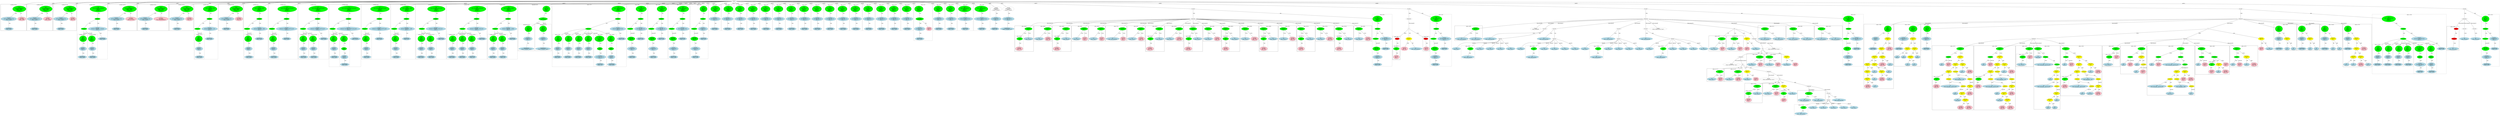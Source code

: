 strict graph "" {
	graph [bb="0,0,39498,2202"];
	node [label="\N"];
	subgraph cluster20 {
		graph [bb="1276,1621.7,1671,2125",
			label="wcclibm.h:44:20",
			lheight=0.21,
			lp="1473.5,2113.5",
			lwidth=1.29
		];
		22	[fillcolor=lightblue,
			height=0.74639,
			label="IdentifierType
names: ['float']",
			pos="1401,1656.6",
			style="filled,dashed",
			width=1.9053];
		21	[fillcolor=lightblue,
			height=1.041,
			label="TypeDecl
declname: basicmath_huge
quals: ['const']",
			pos="1401,1845.9",
			style=filled,
			width=3.2409];
		21 -- 22	[label=type,
			lp="1413,1761.8",
			pos="1401,1808.4 1401,1771.6 1401,1715.9 1401,1683.5"];
		20	[fillcolor=green,
			height=1.6303,
			label="Decl
name: basicmath_huge
quals: ['const']
storage: ['static']
funcspec: []",
			pos="1562,2035.3",
			style=filled,
			width=2.8088];
		20 -- 21	[label=type,
			lp="1508,1951.1",
			pos="1517.2,1982.1 1489.8,1950.3 1455.6,1910.4 1431.4,1882.3"];
		23	[fillcolor=pink,
			height=1.041,
			label="Constant
type: double
value: 1.0e30",
			pos="1599,1845.9",
			style=filled,
			width=1.7678];
		20 -- 23	[label=init,
			lp="1589.5,1951.1",
			pos="1573.4,1976.8 1579.4,1946.4 1586.6,1909.9 1591.8,1883.4"];
	}
	subgraph cluster12 {
		graph [bb="380,1621.7,780,2125",
			label="wcclibm.h:42:20",
			lheight=0.21,
			lp="580,2113.5",
			lwidth=1.29
		];
		14	[fillcolor=lightblue,
			height=0.74639,
			label="IdentifierType
names: ['float']",
			pos="501,1656.6",
			style="filled,dashed",
			width=1.9053];
		13	[fillcolor=lightblue,
			height=1.041,
			label="TypeDecl
declname: basicmath_tiny
quals: ['const']",
			pos="501,1845.9",
			style=filled,
			width=3.1427];
		13 -- 14	[label=type,
			lp="513,1761.8",
			pos="501,1808.4 501,1771.6 501,1715.9 501,1683.5"];
		12	[fillcolor=green,
			height=1.6303,
			label="Decl
name: basicmath_tiny
quals: ['const']
storage: ['static']
funcspec: []",
			pos="675,2035.3",
			style=filled,
			width=2.6909];
		12 -- 13	[label=type,
			lp="616,1951.1",
			pos="627.91,1983.6 598.02,1951.4 560.1,1910.6 533.53,1882"];
		15	[fillcolor=pink,
			height=1.041,
			label="Constant
type: float
value: 1.0e-30f",
			pos="702,1845.9",
			style=filled,
			width=1.9445];
		12 -- 15	[label=init,
			lp="697.5,1951.1",
			pos="683.28,1976.8 687.67,1946.4 692.93,1909.9 696.75,1883.4"];
	}
	subgraph cluster8 {
		graph [bb="8,1621.7,372,2125",
			label="wcclibm.h:41:20",
			lheight=0.21,
			lp="190,2113.5",
			lwidth=1.29
		];
		10	[fillcolor=lightblue,
			height=0.74639,
			label="IdentifierType
names: ['float']",
			pos="128,1656.6",
			style="filled,dashed",
			width=1.9053];
		9	[fillcolor=lightblue,
			height=1.041,
			label="TypeDecl
declname: basicmath_one
quals: ['const']",
			pos="128,1845.9",
			style=filled,
			width=3.1034];
		9 -- 10	[label=type,
			lp="140,1761.8",
			pos="128,1808.4 128,1771.6 128,1715.9 128,1683.5"];
		8	[fillcolor=green,
			height=1.6303,
			label="Decl
name: basicmath_one
quals: ['const']
storage: ['static']
funcspec: []",
			pos="268,2035.3",
			style=filled,
			width=2.6713];
		8 -- 9	[label=type,
			lp="223,1951.1",
			pos="228.63,1981.6 204.93,1949.9 175.4,1910.4 154.48,1882.4"];
		11	[fillcolor=pink,
			height=1.041,
			label="Constant
type: float
value: 1.0f",
			pos="311,1845.9",
			style=filled,
			width=1.4731];
		8 -- 11	[label=init,
			lp="298.5,1951.1",
			pos="281.14,1977.1 288.15,1946.5 296.57,1909.8 302.68,1883.2"];
	}
	subgraph cluster36 {
		graph [bb="2907,1077.4,3385,2125",
			label="wcclibm.h:49:7",
			lheight=0.21,
			lp="3146,2113.5",
			lwidth=1.19,
			style=dashed
		];
		subgraph cluster42 {
			graph [bb="3077,1085.4,3231,1556.9",
				label="wcclibm.h:49:45",
				lheight=0.21,
				lp="3154,1545.4",
				lwidth=1.29,
				style=dashed
			];
			44	[fillcolor=lightblue,
				height=0.74639,
				label="IdentifierType
names: ['float']",
				pos="3154,1120.3",
				style="filled,dashed",
				width=1.9053];
			43	[fillcolor=lightblue,
				height=1.041,
				label="TypeDecl
declname: y
quals: []",
				pos="3149,1277.8",
				style="filled,dashed",
				width=1.6303];
			43 -- 44	[label=type,
				lp="3164,1193.6",
				pos="3150.2,1240.3 3151.1,1211.8 3152.3,1172.8 3153.2,1147.3"];
			42	[fillcolor=green,
				height=1.6303,
				label="Decl
name: y
quals: []
storage: []
funcspec: []",
				pos="3143,1467.2",
				style="filled,dashed",
				width=1.591];
			42 -- 43	[label=type,
				lp="3158,1383",
				pos="3144.8,1408.4 3145.8,1378.1 3147,1341.9 3147.8,1315.4"];
		}
		subgraph cluster39 {
			graph [bb="2915,1085.4,3069,1556.9",
				label="wcclibm.h:49:36",
				lheight=0.21,
				lp="2992,1545.4",
				lwidth=1.29,
				style=dashed
			];
			41	[fillcolor=lightblue,
				height=0.74639,
				label="IdentifierType
names: ['float']",
				pos="2992,1120.3",
				style="filled,dashed",
				width=1.9053];
			40	[fillcolor=lightblue,
				height=1.041,
				label="TypeDecl
declname: x
quals: []",
				pos="2996,1277.8",
				style="filled,dashed",
				width=1.6303];
			40 -- 41	[label=type,
				lp="3006,1193.6",
				pos="2995.1,1240.3 2994.3,1211.8 2993.3,1172.8 2992.7,1147.3"];
			39	[fillcolor=green,
				height=1.6303,
				label="Decl
name: x
quals: []
storage: []
funcspec: []",
				pos="3003,1467.2",
				style="filled,dashed",
				width=1.591];
			39 -- 40	[label=type,
				lp="3013,1383",
				pos="3000.8,1408.4 2999.7,1378.1 2998.4,1341.9 2997.4,1315.4"];
		}
		38	[fillcolor=green,
			height=0.5,
			label=ParamList,
			pos="3020,1656.6",
			style="filled,dashed",
			width=1.3179];
		38 -- 39	[label="params[0]",
			lp="3042,1572.4",
			pos="3018.4,1638.3 3016.1,1612.9 3011.7,1564.4 3008.2,1525.7"];
		38 -- 42	[label="params[1]",
			lp="3112,1572.4",
			pos="3032.3,1639 3043.5,1623.8 3060.2,1600.6 3074,1579.9 3087.4,1559.8 3101.5,1537.2 3113.5,1517.6"];
		37	[fillcolor=green,
			height=0.5,
			label=FuncDecl,
			pos="3231,1845.9",
			style="filled,dashed",
			width=1.2457];
		37 -- 38	[label=args,
			lp="3110.5,1761.8",
			pos="3202.9,1831.9 3169.7,1815.4 3114.2,1784.6 3076,1746.3 3054.5,1724.7 3037.2,1693.5 3027.8,1674.5"];
		45	[fillcolor=lightblue,
			height=1.041,
			label="TypeDecl
declname: basicmath___copysignf
quals: []",
			pos="3231,1656.6",
			style="filled,dashed",
			width=4.0462];
		37 -- 45	[label=type,
			lp="3243,1761.8",
			pos="3231,1827.7 3231,1797.5 3231,1734.6 3231,1694.3"];
		46	[fillcolor=lightblue,
			height=0.74639,
			label="IdentifierType
names: ['float']",
			pos="3308,1467.2",
			style="filled,dashed",
			width=1.9053];
		45 -- 46	[label=type,
			lp="3280,1572.4",
			pos="3246,1619 3261.2,1582.1 3284.1,1526.2 3297.5,1493.8"];
		36	[fillcolor=green,
			height=1.6303,
			label="Decl
name: basicmath___copysignf
quals: []
storage: []
funcspec: []",
			pos="3240,2035.3",
			style="filled,dashed",
			width=3.5945];
		36 -- 37	[label=type,
			lp="3249,1951.1",
			pos="3237.2,1976.6 3235.4,1937.9 3233,1889.5 3231.8,1864.2"];
	}
	subgraph cluster28 {
		graph [bb="2064,1621.7,2509,2125",
			label="wcclibm.h:46:20",
			lheight=0.21,
			lp="2286.5,2113.5",
			lwidth=1.29
		];
		30	[fillcolor=lightblue,
			height=0.74639,
			label="IdentifierType
names: ['float']",
			pos="2194,1656.6",
			style="filled,dashed",
			width=1.9053];
		29	[fillcolor=lightblue,
			height=1.041,
			label="TypeDecl
declname: basicmath_two24
quals: ['const']",
			pos="2194,1845.9",
			style=filled,
			width=3.398];
		29 -- 30	[label=type,
			lp="2206,1761.8",
			pos="2194,1808.4 2194,1771.6 2194,1715.9 2194,1683.5"];
		28	[fillcolor=green,
			height=1.6303,
			label="Decl
name: basicmath_two24
quals: ['const']
storage: ['static']
funcspec: []",
			pos="2395,2035.3",
			style=filled,
			width=2.9463];
		28 -- 29	[label=type,
			lp="2325,1951.1",
			pos="2341.4,1984.4 2306.6,1951.9 2262.2,1910.5 2231.3,1881.7"];
		31	[fillcolor=pink,
			height=1.041,
			label="Constant
type: double
value: 16777216.0",
			pos="2418,1845.9",
			style=filled,
			width=2.3177];
		28 -- 31	[label=init,
			lp="2415.5,1951.1",
			pos="2402.1,1976.6 2405.8,1946.3 2410.3,1910 2413.5,1883.6"];
	}
	subgraph cluster16 {
		graph [bb="788,1621.7,1268,2125",
			label="wcclibm.h:43:20",
			lheight=0.21,
			lp="1028,2113.5",
			lwidth=1.29
		];
		18	[fillcolor=lightblue,
			height=0.74639,
			label="IdentifierType
names: ['float']",
			pos="909,1656.6",
			style="filled,dashed",
			width=1.9053];
		17	[fillcolor=lightblue,
			height=1.041,
			label="TypeDecl
declname: basicmath_half
quals: ['const']",
			pos="909,1845.9",
			style=filled,
			width=3.1427];
		17 -- 18	[label=type,
			lp="921,1761.8",
			pos="909,1808.4 909,1771.6 909,1715.9 909,1683.5"];
		16	[fillcolor=green,
			height=1.6303,
			label="Decl
name: basicmath_half
quals: ['const']
storage: ['static']
funcspec: []",
			pos="1150,2035.3",
			style=filled,
			width=2.6909];
		16 -- 17	[label=type,
			lp="1064,1951.1",
			pos="1091,1988.5 1048.3,1955.2 991.34,1911 952.61,1880.9"];
		19	[fillcolor=pink,
			height=1.041,
			label="Constant
type: double
value: 5.0000000000e-01",
			pos="1150,1845.9",
			style=filled,
			width=3.0445];
		16 -- 19	[label=init,
			lp="1159.5,1951.1",
			pos="1150,1976.6 1150,1946.3 1150,1910 1150,1883.6"];
	}
	subgraph cluster24 {
		graph [bb="1679,1621.7,2056,2125",
			label="wcclibm.h:45:20",
			lheight=0.21,
			lp="1867.5,2113.5",
			lwidth=1.29
		];
		26	[fillcolor=lightblue,
			height=0.74639,
			label="IdentifierType
names: ['float']",
			pos="1799,1656.6",
			style="filled,dashed",
			width=1.9053];
		25	[fillcolor=lightblue,
			height=1.041,
			label="TypeDecl
declname: basicmath_two
quals: ['const']",
			pos="1799,1845.9",
			style=filled,
			width=3.1231];
		25 -- 26	[label=type,
			lp="1811,1761.8",
			pos="1799,1808.4 1799,1771.6 1799,1715.9 1799,1683.5"];
		24	[fillcolor=green,
			height=1.6303,
			label="Decl
name: basicmath_two
quals: ['const']
storage: ['static']
funcspec: []",
			pos="1951,2035.3",
			style=filled,
			width=2.6909];
		24 -- 25	[label=type,
			lp="1901,1951.1",
			pos="1908.7,1982.1 1882.8,1950.3 1850.5,1910.4 1827.7,1882.3"];
		27	[fillcolor=pink,
			height=1.041,
			label="Constant
type: double
value: 2.0",
			pos="1989,1845.9",
			style=filled,
			width=1.6499];
		24 -- 27	[label=init,
			lp="1978.5,1951.1",
			pos="1962.7,1976.8 1968.8,1946.4 1976.2,1909.9 1981.6,1883.4"];
	}
	subgraph cluster47 {
		graph [bb="3393,1077.4,3769,2125",
			label="wcclibm.h:50:7",
			lheight=0.21,
			lp="3581,2113.5",
			lwidth=1.19,
			style=dashed
		];
		subgraph cluster50 {
			graph [bb="3401,1085.4,3555,1556.9",
				label="wcclibm.h:50:31",
				lheight=0.21,
				lp="3478,1545.4",
				lwidth=1.29,
				style=dashed
			];
			52	[fillcolor=lightblue,
				height=0.74639,
				label="IdentifierType
names: ['float']",
				pos="3478,1120.3",
				style="filled,dashed",
				width=1.9053];
			51	[fillcolor=lightblue,
				height=1.041,
				label="TypeDecl
declname: x
quals: []",
				pos="3473,1277.8",
				style="filled,dashed",
				width=1.6303];
			51 -- 52	[label=type,
				lp="3488,1193.6",
				pos="3474.2,1240.3 3475.1,1211.8 3476.3,1172.8 3477.2,1147.3"];
			50	[fillcolor=green,
				height=1.6303,
				label="Decl
name: x
quals: []
storage: []
funcspec: []",
				pos="3467,1467.2",
				style="filled,dashed",
				width=1.591];
			50 -- 51	[label=type,
				lp="3482,1383",
				pos="3468.8,1408.4 3469.8,1378.1 3471,1341.9 3471.8,1315.4"];
		}
		49	[fillcolor=green,
			height=0.5,
			label=ParamList,
			pos="3448,1656.6",
			style="filled,dashed",
			width=1.3179];
		49 -- 50	[label="params[0]",
			lp="3485,1572.4",
			pos="3449.8,1638.3 3452.3,1612.9 3457.2,1564.4 3461.2,1525.7"];
		48	[fillcolor=green,
			height=0.5,
			label=FuncDecl,
			pos="3637,1845.9",
			style="filled,dashed",
			width=1.2457];
		48 -- 49	[label=args,
			lp="3538.5,1761.8",
			pos="3612.6,1830.7 3584.1,1813.3 3536.9,1781.8 3504,1746.3 3483.4,1724.1 3466,1693.4 3456.3,1674.5"];
		53	[fillcolor=lightblue,
			height=1.041,
			label="TypeDecl
declname: basicmath___cosf
quals: []",
			pos="3637,1656.6",
			style="filled,dashed",
			width=3.4373];
		48 -- 53	[label=type,
			lp="3649,1761.8",
			pos="3637,1827.7 3637,1797.5 3637,1734.6 3637,1694.3"];
		54	[fillcolor=lightblue,
			height=0.74639,
			label="IdentifierType
names: ['float']",
			pos="3637,1467.2",
			style="filled,dashed",
			width=1.9053];
		53 -- 54	[label=type,
			lp="3649,1572.4",
			pos="3637,1619 3637,1582.3 3637,1526.6 3637,1494.1"];
		47	[fillcolor=green,
			height=1.6303,
			label="Decl
name: basicmath___cosf
quals: []
storage: []
funcspec: []",
			pos="3646,2035.3",
			style="filled,dashed",
			width=2.9856];
		47 -- 48	[label=type,
			lp="3655,1951.1",
			pos="3643.2,1976.6 3641.4,1937.9 3639,1889.5 3637.8,1864.2"];
	}
	subgraph cluster32 {
		graph [bb="2517,1621.7,2899,2125",
			label="wcclibm.h:47:20",
			lheight=0.21,
			lp="2708,2113.5",
			lwidth=1.29
		];
		34	[fillcolor=lightblue,
			height=0.74639,
			label="IdentifierType
names: ['float']",
			pos="2640,1656.6",
			style="filled,dashed",
			width=1.9053];
		33	[fillcolor=lightblue,
			height=1.041,
			label="TypeDecl
declname: basicmath_zero
quals: ['const']",
			pos="2640,1845.9",
			style=filled,
			width=3.182];
		33 -- 34	[label=type,
			lp="2652,1761.8",
			pos="2640,1808.4 2640,1771.6 2640,1715.9 2640,1683.5"];
		32	[fillcolor=green,
			height=1.6303,
			label="Decl
name: basicmath_zero
quals: ['const']
storage: ['static']
funcspec: []",
			pos="2792,2035.3",
			style=filled,
			width=2.7499];
		32 -- 33	[label=type,
			lp="2742,1951.1",
			pos="2749.7,1982.1 2723.8,1950.3 2691.5,1910.4 2668.7,1882.3"];
		35	[fillcolor=pink,
			height=1.041,
			label="Constant
type: double
value: 0.0",
			pos="2832,1845.9",
			style=filled,
			width=1.6499];
		32 -- 35	[label=init,
			lp="2820.5,1951.1",
			pos="2804.3,1976.8 2810.8,1946.4 2818.6,1909.9 2824.2,1883.4"];
	}
	subgraph cluster55 {
		graph [bb="3777,1077.4,4159,2125",
			label="wcclibm.h:51:7",
			lheight=0.21,
			lp="3968,2113.5",
			lwidth=1.19,
			style=dashed
		];
		subgraph cluster58 {
			graph [bb="3785,1085.4,3939,1556.9",
				label="wcclibm.h:51:32",
				lheight=0.21,
				lp="3862,1545.4",
				lwidth=1.29,
				style=dashed
			];
			60	[fillcolor=lightblue,
				height=0.74639,
				label="IdentifierType
names: ['float']",
				pos="3862,1120.3",
				style="filled,dashed",
				width=1.9053];
			59	[fillcolor=lightblue,
				height=1.041,
				label="TypeDecl
declname: x
quals: []",
				pos="3857,1277.8",
				style="filled,dashed",
				width=1.6303];
			59 -- 60	[label=type,
				lp="3872,1193.6",
				pos="3858.2,1240.3 3859.1,1211.8 3860.3,1172.8 3861.2,1147.3"];
			58	[fillcolor=green,
				height=1.6303,
				label="Decl
name: x
quals: []
storage: []
funcspec: []",
				pos="3851,1467.2",
				style="filled,dashed",
				width=1.591];
			58 -- 59	[label=type,
				lp="3866,1383",
				pos="3852.8,1408.4 3853.8,1378.1 3855,1341.9 3855.8,1315.4"];
		}
		57	[fillcolor=green,
			height=0.5,
			label=ParamList,
			pos="3832,1656.6",
			style="filled,dashed",
			width=1.3179];
		57 -- 58	[label="params[0]",
			lp="3869,1572.4",
			pos="3833.8,1638.3 3836.3,1612.9 3841.2,1564.4 3845.2,1525.7"];
		56	[fillcolor=green,
			height=0.5,
			label=FuncDecl,
			pos="4024,1845.9",
			style="filled,dashed",
			width=1.2457];
		56 -- 57	[label=args,
			lp="3923.5,1761.8",
			pos="3999,1830.8 3969.9,1813.5 3921.6,1782.1 3888,1746.3 3867.3,1724.2 3849.9,1693.5 3840.2,1674.6"];
		61	[fillcolor=lightblue,
			height=1.041,
			label="TypeDecl
declname: basicmath___fabsf
quals: []",
			pos="4024,1656.6",
			style="filled,dashed",
			width=3.5159];
		56 -- 61	[label=type,
			lp="4036,1761.8",
			pos="4024,1827.7 4024,1797.5 4024,1734.6 4024,1694.3"];
		62	[fillcolor=lightblue,
			height=0.74639,
			label="IdentifierType
names: ['float']",
			pos="4024,1467.2",
			style="filled,dashed",
			width=1.9053];
		61 -- 62	[label=type,
			lp="4036,1572.4",
			pos="4024,1619 4024,1582.3 4024,1526.6 4024,1494.1"];
		55	[fillcolor=green,
			height=1.6303,
			label="Decl
name: basicmath___fabsf
quals: []
storage: []
funcspec: []",
			pos="4032,2035.3",
			style="filled,dashed",
			width=3.0838];
		55 -- 56	[label=type,
			lp="4041,1951.1",
			pos="4029.5,1976.6 4027.9,1937.9 4025.8,1889.5 4024.7,1864.2"];
	}
	subgraph cluster63 {
		graph [bb="4167,1077.4,4621,2125",
			label="wcclibm.h:52:7",
			lheight=0.21,
			lp="4394,2113.5",
			lwidth=1.19,
			style=dashed
		];
		subgraph cluster66 {
			graph [bb="4175,1085.4,4329,1556.9",
				label="wcclibm.h:52:40",
				lheight=0.21,
				lp="4252,1545.4",
				lwidth=1.29,
				style=dashed
			];
			68	[fillcolor=lightblue,
				height=0.74639,
				label="IdentifierType
names: ['float']",
				pos="4252,1120.3",
				style="filled,dashed",
				width=1.9053];
			67	[fillcolor=lightblue,
				height=1.041,
				label="TypeDecl
declname: x
quals: []",
				pos="4247,1277.8",
				style="filled,dashed",
				width=1.6303];
			67 -- 68	[label=type,
				lp="4262,1193.6",
				pos="4248.2,1240.3 4249.1,1211.8 4250.3,1172.8 4251.2,1147.3"];
			66	[fillcolor=green,
				height=1.6303,
				label="Decl
name: x
quals: []
storage: []
funcspec: []",
				pos="4241,1467.2",
				style="filled,dashed",
				width=1.591];
			66 -- 67	[label=type,
				lp="4256,1383",
				pos="4242.8,1408.4 4243.8,1378.1 4245,1341.9 4245.8,1315.4"];
		}
		65	[fillcolor=green,
			height=0.5,
			label=ParamList,
			pos="4222,1656.6",
			style="filled,dashed",
			width=1.3179];
		65 -- 66	[label="params[0]",
			lp="4259,1572.4",
			pos="4223.8,1638.3 4226.3,1612.9 4231.2,1564.4 4235.2,1525.7"];
		64	[fillcolor=green,
			height=0.5,
			label=FuncDecl,
			pos="4450,1845.9",
			style="filled,dashed",
			width=1.2457];
		64 -- 65	[label=args,
			lp="4314.5,1761.8",
			pos="4419.1,1832.7 4382.2,1817 4320.3,1786.8 4278,1746.3 4256,1725.2 4238.9,1693.9 4229.6,1674.6"];
		69	[fillcolor=lightblue,
			height=1.041,
			label="TypeDecl
declname: basicmath___ieee754_acosf
quals: []",
			pos="4450,1656.6",
			style="filled,dashed",
			width=4.5176];
		64 -- 69	[label=type,
			lp="4462,1761.8",
			pos="4450,1827.7 4450,1797.5 4450,1734.6 4450,1694.3"];
		70	[fillcolor=lightblue,
			height=0.74639,
			label="IdentifierType
names: ['float']",
			pos="4450,1467.2",
			style="filled,dashed",
			width=1.9053];
		69 -- 70	[label=type,
			lp="4462,1572.4",
			pos="4450,1619 4450,1582.3 4450,1526.6 4450,1494.1"];
		63	[fillcolor=green,
			height=1.6303,
			label="Decl
name: basicmath___ieee754_acosf
quals: []
storage: []
funcspec: []",
			pos="4459,2035.3",
			style="filled,dashed",
			width=4.0659];
		63 -- 64	[label=type,
			lp="4468,1951.1",
			pos="4456.2,1976.6 4454.4,1937.9 4452,1889.5 4450.8,1864.2"];
	}
	subgraph cluster71 {
		graph [bb="4629,1077.4,5107,2125",
			label="wcclibm.h:53:7",
			lheight=0.21,
			lp="4868,2113.5",
			lwidth=1.19,
			style=dashed
		];
		subgraph cluster74 {
			graph [bb="4637,1085.4,4791,1556.9",
				label="wcclibm.h:53:39",
				lheight=0.21,
				lp="4714,1545.4",
				lwidth=1.29,
				style=dashed
			];
			76	[fillcolor=lightblue,
				height=0.74639,
				label="IdentifierType
names: ['float']",
				pos="4714,1120.3",
				style="filled,dashed",
				width=1.9053];
			75	[fillcolor=lightblue,
				height=1.041,
				label="TypeDecl
declname: x
quals: []",
				pos="4713,1277.8",
				style="filled,dashed",
				width=1.6303];
			75 -- 76	[label=type,
				lp="4726,1193.6",
				pos="4713.2,1239.9 4713.4,1211.4 4713.7,1172.5 4713.8,1147.2"];
			74	[fillcolor=green,
				height=1.6303,
				label="Decl
name: x
quals: []
storage: []
funcspec: []",
				pos="4712,1467.2",
				style="filled,dashed",
				width=1.591];
			74 -- 75	[label=type,
				lp="4725,1383",
				pos="4712.3,1408.4 4712.5,1378.1 4712.7,1341.9 4712.8,1315.4"];
		}
		subgraph cluster77 {
			graph [bb="4799,1085.4,4953,1556.9",
				label="wcclibm.h:53:48",
				lheight=0.21,
				lp="4876,1545.4",
				lwidth=1.29,
				style=dashed
			];
			79	[fillcolor=lightblue,
				height=0.74639,
				label="IdentifierType
names: ['float']",
				pos="4876,1120.3",
				style="filled,dashed",
				width=1.9053];
			78	[fillcolor=lightblue,
				height=1.041,
				label="TypeDecl
declname: y
quals: []",
				pos="4871,1277.8",
				style="filled,dashed",
				width=1.6303];
			78 -- 79	[label=type,
				lp="4886,1193.6",
				pos="4872.2,1240.3 4873.1,1211.8 4874.3,1172.8 4875.2,1147.3"];
			77	[fillcolor=green,
				height=1.6303,
				label="Decl
name: y
quals: []
storage: []
funcspec: []",
				pos="4865,1467.2",
				style="filled,dashed",
				width=1.591];
			77 -- 78	[label=type,
				lp="4880,1383",
				pos="4866.8,1408.4 4867.8,1378.1 4869,1341.9 4869.8,1315.4"];
		}
		73	[fillcolor=green,
			height=0.5,
			label=ParamList,
			pos="4710,1656.6",
			style="filled,dashed",
			width=1.3179];
		73 -- 74	[label="params[0]",
			lp="4739,1572.4",
			pos="4710.2,1638.3 4710.5,1613 4711,1564.8 4711.4,1526.1"];
		73 -- 77	[label="params[1]",
			lp="4817,1572.4",
			pos="4724.4,1639.3 4741.4,1619.9 4770.7,1586.4 4795,1556.9 4806.5,1543 4818.8,1527.6 4829.8,1513.6"];
		72	[fillcolor=green,
			height=0.5,
			label=FuncDecl,
			pos="4937,1845.9",
			style="filled,dashed",
			width=1.2457];
		72 -- 73	[label=args,
			lp="4802.5,1761.8",
			pos="4906.3,1832.7 4869.6,1816.9 4808,1786.6 4766,1746.3 4744.1,1725.2 4726.9,1693.9 4717.6,1674.6"];
		80	[fillcolor=lightblue,
			height=1.041,
			label="TypeDecl
declname: basicmath___ieee754_powf
quals: []",
			pos="4937,1656.6",
			style="filled,dashed",
			width=4.498];
		72 -- 80	[label=type,
			lp="4949,1761.8",
			pos="4937,1827.7 4937,1797.5 4937,1734.6 4937,1694.3"];
		81	[fillcolor=lightblue,
			height=0.74639,
			label="IdentifierType
names: ['float']",
			pos="5030,1467.2",
			style="filled,dashed",
			width=1.9053];
		80 -- 81	[label=type,
			lp="4993,1572.4",
			pos="4955.2,1619 4973.4,1582.1 5001.2,1526.2 5017.3,1493.8"];
		71	[fillcolor=green,
			height=1.6303,
			label="Decl
name: basicmath___ieee754_powf
quals: []
storage: []
funcspec: []",
			pos="4945,2035.3",
			style="filled,dashed",
			width=4.0462];
		71 -- 72	[label=type,
			lp="4954,1951.1",
			pos="4942.5,1976.6 4940.9,1937.9 4938.8,1889.5 4937.7,1864.2"];
	}
	subgraph cluster82 {
		graph [bb="5115,935.03,5611,2125",
			label="wcclibm.h:54:9",
			lheight=0.21,
			lp="5363,2113.5",
			lwidth=1.19,
			style=dashed
		];
		subgraph cluster85 {
			graph [bb="5123,1085.4,5277,1556.9",
				label="wcclibm.h:54:46",
				lheight=0.21,
				lp="5200,1545.4",
				lwidth=1.29,
				style=dashed
			];
			87	[fillcolor=lightblue,
				height=0.74639,
				label="IdentifierType
names: ['float']",
				pos="5200,1120.3",
				style="filled,dashed",
				width=1.9053];
			86	[fillcolor=lightblue,
				height=1.041,
				label="TypeDecl
declname: x
quals: []",
				pos="5195,1277.8",
				style="filled,dashed",
				width=1.6303];
			86 -- 87	[label=type,
				lp="5210,1193.6",
				pos="5196.2,1240.3 5197.1,1211.8 5198.3,1172.8 5199.2,1147.3"];
			85	[fillcolor=green,
				height=1.6303,
				label="Decl
name: x
quals: []
storage: []
funcspec: []",
				pos="5189,1467.2",
				style="filled,dashed",
				width=1.591];
			85 -- 86	[label=type,
				lp="5204,1383",
				pos="5190.8,1408.4 5191.8,1378.1 5193,1341.9 5193.8,1315.4"];
		}
		subgraph cluster88 {
			graph [bb="5285,943.03,5439,1556.9",
				label="wcclibm.h:54:55",
				lheight=0.21,
				lp="5362,1545.4",
				lwidth=1.29,
				style=dashed
			];
			91	[fillcolor=lightblue,
				height=0.74639,
				label="IdentifierType
names: ['float']",
				pos="5362,977.9",
				style="filled,dashed",
				width=1.9053];
			90	[fillcolor=lightblue,
				height=1.041,
				label="TypeDecl
declname: y
quals: []",
				pos="5357,1120.3",
				style="filled,dashed",
				width=1.6303];
			90 -- 91	[label=type,
				lp="5372,1051.3",
				pos="5358.3,1082.7 5359.2,1058.4 5360.3,1026.9 5361.1,1005"];
			89	[fillcolor=green,
				height=0.74639,
				label="PtrDecl
quals: []",
				pos="5352,1277.8",
				style="filled,dashed",
				width=1.2178];
			89 -- 90	[label=type,
				lp="5367,1193.6",
				pos="5352.8,1250.8 5353.7,1225.3 5354.9,1186.4 5355.8,1157.9"];
			88	[fillcolor=green,
				height=1.6303,
				label="Decl
name: y
quals: []
storage: []
funcspec: []",
				pos="5351,1467.2",
				style="filled,dashed",
				width=1.591];
			88 -- 89	[label=type,
				lp="5364,1383",
				pos="5351.3,1408.4 5351.5,1373.8 5351.7,1331.5 5351.9,1304.8"];
		}
		84	[fillcolor=green,
			height=0.5,
			label=ParamList,
			pos="5173,1656.6",
			style="filled,dashed",
			width=1.3179];
		84 -- 85	[label="params[0]",
			lp="5209,1572.4",
			pos="5174.5,1638.3 5176.6,1612.9 5180.8,1564.4 5184.1,1525.7"];
		84 -- 88	[label="params[1]",
			lp="5300,1572.4",
			pos="5188,1639.4 5199.2,1627.6 5215.2,1611.3 5230,1597.9 5251.6,1578.4 5260.5,1577.5 5281,1556.9 5293.7,1544.1 5306.3,1529 5317.3,1515"];
		83	[fillcolor=green,
			height=0.5,
			label=FuncDecl,
			pos="5421,1845.9",
			style="filled,dashed",
			width=1.2457];
		83 -- 84	[label=args,
			lp="5269.5,1761.8",
			pos="5387.4,1833.7 5346.6,1818.8 5277.2,1789.2 5230,1746.3 5207.3,1725.6 5189.8,1693.8 5180.5,1674.5"];
		92	[fillcolor=lightblue,
			height=1.041,
			label="TypeDecl
declname: basicmath___ieee754_rem_pio2f
quals: []",
			pos="5421,1656.6",
			style="filled,dashed",
			width=5.0676];
		83 -- 92	[label=type,
			lp="5433,1761.8",
			pos="5421,1827.7 5421,1797.5 5421,1734.6 5421,1694.3"];
		93	[fillcolor=lightblue,
			height=0.74639,
			label="IdentifierType
names: ['int32_t']",
			pos="5525,1467.2",
			style="filled,dashed",
			width=2.1802];
		92 -- 93	[label=type,
			lp="5482,1572.4",
			pos="5441.3,1619 5461.8,1582.1 5492.8,1526.2 5510.8,1493.8"];
		82	[fillcolor=green,
			height=1.6303,
			label="Decl
name: basicmath___ieee754_rem_pio2f
quals: []
storage: []
funcspec: []",
			pos="5429,2035.3",
			style="filled,dashed",
			width=4.6355];
		82 -- 83	[label=type,
			lp="5438,1951.1",
			pos="5426.5,1976.6 5424.9,1937.9 5422.8,1889.5 5421.7,1864.2"];
	}
	subgraph cluster94 {
		graph [bb="5619,1077.4,6067,2125",
			label="wcclibm.h:55:7",
			lheight=0.21,
			lp="5843,2113.5",
			lwidth=1.19,
			style=dashed
		];
		subgraph cluster97 {
			graph [bb="5627,1085.4,5781,1556.9",
				label="wcclibm.h:55:40",
				lheight=0.21,
				lp="5704,1545.4",
				lwidth=1.29,
				style=dashed
			];
			99	[fillcolor=lightblue,
				height=0.74639,
				label="IdentifierType
names: ['float']",
				pos="5704,1120.3",
				style="filled,dashed",
				width=1.9053];
			98	[fillcolor=lightblue,
				height=1.041,
				label="TypeDecl
declname: x
quals: []",
				pos="5699,1277.8",
				style="filled,dashed",
				width=1.6303];
			98 -- 99	[label=type,
				lp="5714,1193.6",
				pos="5700.2,1240.3 5701.1,1211.8 5702.3,1172.8 5703.2,1147.3"];
			97	[fillcolor=green,
				height=1.6303,
				label="Decl
name: x
quals: []
storage: []
funcspec: []",
				pos="5693,1467.2",
				style="filled,dashed",
				width=1.591];
			97 -- 98	[label=type,
				lp="5708,1383",
				pos="5694.8,1408.4 5695.8,1378.1 5697,1341.9 5697.8,1315.4"];
		}
		96	[fillcolor=green,
			height=0.5,
			label=ParamList,
			pos="5674,1656.6",
			style="filled,dashed",
			width=1.3179];
		96 -- 97	[label="params[0]",
			lp="5711,1572.4",
			pos="5675.8,1638.3 5678.3,1612.9 5683.2,1564.4 5687.2,1525.7"];
		95	[fillcolor=green,
			height=0.5,
			label=FuncDecl,
			pos="5899,1845.9",
			style="filled,dashed",
			width=1.2457];
		95 -- 96	[label=args,
			lp="5766.5,1761.8",
			pos="5868.7,1832.6 5832.4,1816.7 5771.5,1786.4 5730,1746.3 5708.1,1725.1 5691,1693.8 5681.7,1674.6"];
		100	[fillcolor=lightblue,
			height=1.041,
			label="TypeDecl
declname: basicmath___ieee754_sqrtf
quals: []",
			pos="5899,1656.6",
			style="filled,dashed",
			width=4.4391];
		95 -- 100	[label=type,
			lp="5911,1761.8",
			pos="5899,1827.7 5899,1797.5 5899,1734.6 5899,1694.3"];
		101	[fillcolor=lightblue,
			height=0.74639,
			label="IdentifierType
names: ['float']",
			pos="5899,1467.2",
			style="filled,dashed",
			width=1.9053];
		100 -- 101	[label=type,
			lp="5911,1572.4",
			pos="5899,1619 5899,1582.3 5899,1526.6 5899,1494.1"];
		94	[fillcolor=green,
			height=1.6303,
			label="Decl
name: basicmath___ieee754_sqrtf
quals: []
storage: []
funcspec: []",
			pos="5907,2035.3",
			style="filled,dashed",
			width=3.9873];
		94 -- 95	[label=type,
			lp="5916,1951.1",
			pos="5904.5,1976.6 5902.9,1937.9 5900.8,1889.5 5899.7,1864.2"];
	}
	subgraph cluster102 {
		graph [bb="6075,1077.4,6459,2125",
			label="wcclibm.h:56:5",
			lheight=0.21,
			lp="6267,2113.5",
			lwidth=1.19,
			style=dashed
		];
		subgraph cluster105 {
			graph [bb="6083,1085.4,6237,1556.9",
				label="wcclibm.h:56:32",
				lheight=0.21,
				lp="6160,1545.4",
				lwidth=1.29,
				style=dashed
			];
			107	[fillcolor=lightblue,
				height=0.74639,
				label="IdentifierType
names: ['float']",
				pos="6160,1120.3",
				style="filled,dashed",
				width=1.9053];
			106	[fillcolor=lightblue,
				height=1.041,
				label="TypeDecl
declname: x
quals: []",
				pos="6155,1277.8",
				style="filled,dashed",
				width=1.6303];
			106 -- 107	[label=type,
				lp="6170,1193.6",
				pos="6156.2,1240.3 6157.1,1211.8 6158.3,1172.8 6159.2,1147.3"];
			105	[fillcolor=green,
				height=1.6303,
				label="Decl
name: x
quals: []
storage: []
funcspec: []",
				pos="6149,1467.2",
				style="filled,dashed",
				width=1.591];
			105 -- 106	[label=type,
				lp="6164,1383",
				pos="6150.8,1408.4 6151.8,1378.1 6153,1341.9 6153.8,1315.4"];
		}
		104	[fillcolor=green,
			height=0.5,
			label=ParamList,
			pos="6130,1656.6",
			style="filled,dashed",
			width=1.3179];
		104 -- 105	[label="params[0]",
			lp="6167,1572.4",
			pos="6131.8,1638.3 6134.3,1612.9 6139.2,1564.4 6143.2,1525.7"];
		103	[fillcolor=green,
			height=0.5,
			label=FuncDecl,
			pos="6323,1845.9",
			style="filled,dashed",
			width=1.2457];
		103 -- 104	[label=args,
			lp="6221.5,1761.8",
			pos="6297.8,1830.9 6268.5,1813.6 6219.8,1782.2 6186,1746.3 6165.3,1724.2 6147.9,1693.5 6138.2,1674.6"];
		108	[fillcolor=lightblue,
			height=1.041,
			label="TypeDecl
declname: basicmath___isinff
quals: []",
			pos="6323,1656.6",
			style="filled,dashed",
			width=3.5552];
		103 -- 108	[label=type,
			lp="6335,1761.8",
			pos="6323,1827.7 6323,1797.5 6323,1734.6 6323,1694.3"];
		109	[fillcolor=lightblue,
			height=0.74639,
			label="IdentifierType
names: ['int']",
			pos="6323,1467.2",
			style="filled,dashed",
			width=1.8463];
		108 -- 109	[label=type,
			lp="6335,1572.4",
			pos="6323,1619 6323,1582.3 6323,1526.6 6323,1494.1"];
		102	[fillcolor=green,
			height=1.6303,
			label="Decl
name: basicmath___isinff
quals: []
storage: []
funcspec: []",
			pos="6331,2035.3",
			style="filled,dashed",
			width=3.1034];
		102 -- 103	[label=type,
			lp="6340,1951.1",
			pos="6328.5,1976.6 6326.9,1937.9 6324.8,1889.5 6323.7,1864.2"];
	}
	subgraph cluster110 {
		graph [bb="6467,1077.4,6945,2125",
			label="wcclibm.h:57:7",
			lheight=0.21,
			lp="6706,2113.5",
			lwidth=1.19,
			style=dashed
		];
		subgraph cluster113 {
			graph [bb="6475,1085.4,6629,1556.9",
				label="wcclibm.h:57:38",
				lheight=0.21,
				lp="6552,1545.4",
				lwidth=1.29,
				style=dashed
			];
			115	[fillcolor=lightblue,
				height=0.74639,
				label="IdentifierType
names: ['float']",
				pos="6552,1120.3",
				style="filled,dashed",
				width=1.9053];
			114	[fillcolor=lightblue,
				height=1.041,
				label="TypeDecl
declname: x
quals: []",
				pos="6556,1277.8",
				style="filled,dashed",
				width=1.6303];
			114 -- 115	[label=type,
				lp="6566,1193.6",
				pos="6555.1,1240.3 6554.3,1211.8 6553.3,1172.8 6552.7,1147.3"];
			113	[fillcolor=green,
				height=1.6303,
				label="Decl
name: x
quals: []
storage: []
funcspec: []",
				pos="6563,1467.2",
				style="filled,dashed",
				width=1.591];
			113 -- 114	[label=type,
				lp="6573,1383",
				pos="6560.8,1408.4 6559.7,1378.1 6558.4,1341.9 6557.4,1315.4"];
		}
		subgraph cluster116 {
			graph [bb="6637,1085.4,6791,1556.9",
				label="wcclibm.h:57:47",
				lheight=0.21,
				lp="6714,1545.4",
				lwidth=1.29,
				style=dashed
			];
			118	[fillcolor=lightblue,
				height=0.74639,
				label="IdentifierType
names: ['float']",
				pos="6714,1120.3",
				style="filled,dashed",
				width=1.9053];
			117	[fillcolor=lightblue,
				height=1.041,
				label="TypeDecl
declname: y
quals: []",
				pos="6709,1277.8",
				style="filled,dashed",
				width=1.6303];
			117 -- 118	[label=type,
				lp="6724,1193.6",
				pos="6710.2,1240.3 6711.1,1211.8 6712.3,1172.8 6713.2,1147.3"];
			116	[fillcolor=green,
				height=1.6303,
				label="Decl
name: y
quals: []
storage: []
funcspec: []",
				pos="6703,1467.2",
				style="filled,dashed",
				width=1.591];
			116 -- 117	[label=type,
				lp="6718,1383",
				pos="6704.8,1408.4 6705.8,1378.1 6707,1341.9 6707.8,1315.4"];
		}
		112	[fillcolor=green,
			height=0.5,
			label=ParamList,
			pos="6568,1656.6",
			style="filled,dashed",
			width=1.3179];
		112 -- 113	[label="params[0]",
			lp="6594,1572.4",
			pos="6567.5,1638.3 6566.9,1613 6565.6,1564.8 6564.5,1526.1"];
		112 -- 116	[label="params[1]",
			lp="6665,1572.4",
			pos="6580.9,1639.2 6592.8,1624 6610.9,1600.6 6626,1579.9 6641.1,1559.1 6657.3,1535.8 6670.9,1515.8"];
		111	[fillcolor=green,
			height=0.5,
			label=FuncDecl,
			pos="6785,1845.9",
			style="filled,dashed",
			width=1.2457];
		111 -- 112	[label=args,
			lp="6659.5,1761.8",
			pos="6755.8,1832.1 6721.3,1815.9 6663.6,1785.3 6624,1746.3 6602.4,1724.9 6585.1,1693.7 6575.8,1674.5"];
		119	[fillcolor=lightblue,
			height=1.041,
			label="TypeDecl
declname: basicmath___kernel_cosf
quals: []",
			pos="6785,1656.6",
			style="filled,dashed",
			width=4.223];
		111 -- 119	[label=type,
			lp="6797,1761.8",
			pos="6785,1827.7 6785,1797.5 6785,1734.6 6785,1694.3"];
		120	[fillcolor=lightblue,
			height=0.74639,
			label="IdentifierType
names: ['float']",
			pos="6868,1467.2",
			style="filled,dashed",
			width=1.9053];
		119 -- 120	[label=type,
			lp="6837,1572.4",
			pos="6801.2,1619 6817.5,1582.1 6842.3,1526.2 6856.6,1493.8"];
		110	[fillcolor=green,
			height=1.6303,
			label="Decl
name: basicmath___kernel_cosf
quals: []
storage: []
funcspec: []",
			pos="6793,2035.3",
			style="filled,dashed",
			width=3.7909];
		110 -- 111	[label=type,
			lp="6802,1951.1",
			pos="6790.5,1976.6 6788.9,1937.9 6786.8,1889.5 6785.7,1864.2"];
	}
	subgraph cluster121 {
		graph [bb="6953,1077.4,7587,2125",
			label="wcclibm.h:58:7",
			lheight=0.21,
			lp="7270,2113.5",
			lwidth=1.19,
			style=dashed
		];
		subgraph cluster124 {
			graph [bb="6961,1085.4,7115,1556.9",
				label="wcclibm.h:58:38",
				lheight=0.21,
				lp="7038,1545.4",
				lwidth=1.29,
				style=dashed
			];
			126	[fillcolor=lightblue,
				height=0.74639,
				label="IdentifierType
names: ['float']",
				pos="7038,1120.3",
				style="filled,dashed",
				width=1.9053];
			125	[fillcolor=lightblue,
				height=1.041,
				label="TypeDecl
declname: x
quals: []",
				pos="7042,1277.8",
				style="filled,dashed",
				width=1.6303];
			125 -- 126	[label=type,
				lp="7052,1193.6",
				pos="7041.1,1240.3 7040.3,1211.8 7039.3,1172.8 7038.7,1147.3"];
			124	[fillcolor=green,
				height=1.6303,
				label="Decl
name: x
quals: []
storage: []
funcspec: []",
				pos="7049,1467.2",
				style="filled,dashed",
				width=1.591];
			124 -- 125	[label=type,
				lp="7059,1383",
				pos="7046.8,1408.4 7045.7,1378.1 7044.4,1341.9 7043.4,1315.4"];
		}
		subgraph cluster127 {
			graph [bb="7123,1085.4,7277,1556.9",
				label="wcclibm.h:58:47",
				lheight=0.21,
				lp="7200,1545.4",
				lwidth=1.29,
				style=dashed
			];
			129	[fillcolor=lightblue,
				height=0.74639,
				label="IdentifierType
names: ['float']",
				pos="7200,1120.3",
				style="filled,dashed",
				width=1.9053];
			128	[fillcolor=lightblue,
				height=1.041,
				label="TypeDecl
declname: y
quals: []",
				pos="7204,1277.8",
				style="filled,dashed",
				width=1.6303];
			128 -- 129	[label=type,
				lp="7214,1193.6",
				pos="7203.1,1240.3 7202.3,1211.8 7201.3,1172.8 7200.7,1147.3"];
			127	[fillcolor=green,
				height=1.6303,
				label="Decl
name: y
quals: []
storage: []
funcspec: []",
				pos="7206,1467.2",
				style="filled,dashed",
				width=1.591];
			127 -- 128	[label=type,
				lp="7218,1383",
				pos="7205.4,1408.4 7205.1,1378.1 7204.7,1341.9 7204.4,1315.4"];
		}
		subgraph cluster130 {
			graph [bb="7285,1085.4,7433,1556.9",
				label="wcclibm.h:58:54",
				lheight=0.21,
				lp="7359,1545.4",
				lwidth=1.29,
				style=dashed
			];
			132	[fillcolor=lightblue,
				height=0.74639,
				label="IdentifierType
names: ['int']",
				pos="7359,1120.3",
				style="filled,dashed",
				width=1.8463];
			131	[fillcolor=lightblue,
				height=1.041,
				label="TypeDecl
declname: iy
quals: []",
				pos="7357,1277.8",
				style="filled,dashed",
				width=1.7088];
			131 -- 132	[label=type,
				lp="7371,1193.6",
				pos="7357.5,1239.9 7357.8,1211.4 7358.3,1172.5 7358.7,1147.2"];
			130	[fillcolor=green,
				height=1.6303,
				label="Decl
name: iy
quals: []
storage: []
funcspec: []",
				pos="7352,1467.2",
				style="filled,dashed",
				width=1.591];
			130 -- 131	[label=type,
				lp="7367,1383",
				pos="7353.5,1408.4 7354.4,1378.1 7355.3,1341.9 7356,1315.4"];
		}
		123	[fillcolor=green,
			height=0.5,
			label=ParamList,
			pos="7212,1656.6",
			style="filled,dashed",
			width=1.3179];
		123 -- 124	[label="params[0]",
			lp="7167,1572.4",
			pos="7196.1,1639.6 7177.2,1620.4 7145,1587 7119,1556.9 7107.2,1543.2 7094.9,1527.9 7083.9,1513.9"];
		123 -- 127	[label="params[1]",
			lp="7238,1572.4",
			pos="7211.4,1638.3 7210.6,1613 7209.1,1564.8 7207.9,1526.1"];
		123 -- 130	[label="params[2]",
			lp="7307,1572.4",
			pos="7224.8,1639.1 7236.6,1623.8 7254.6,1600.4 7270,1579.9 7286,1558.6 7303.4,1534.9 7318.1,1514.8"];
		122	[fillcolor=green,
			height=0.5,
			label=FuncDecl,
			pos="7428,1845.9",
			style="filled,dashed",
			width=1.2457];
		122 -- 123	[label=args,
			lp="7302.5,1761.8",
			pos="7399,1832.1 7364.7,1815.8 7307.3,1785.2 7268,1746.3 7246.4,1724.9 7229.1,1693.6 7219.8,1674.5"];
		133	[fillcolor=lightblue,
			height=1.041,
			label="TypeDecl
declname: basicmath___kernel_sinf
quals: []",
			pos="7428,1656.6",
			style="filled,dashed",
			width=4.1837];
		122 -- 133	[label=type,
			lp="7440,1761.8",
			pos="7428,1827.7 7428,1797.5 7428,1734.6 7428,1694.3"];
		134	[fillcolor=lightblue,
			height=0.74639,
			label="IdentifierType
names: ['float']",
			pos="7510,1467.2",
			style="filled,dashed",
			width=1.9053];
		133 -- 134	[label=type,
			lp="7479,1572.4",
			pos="7444,1619 7460.1,1582.1 7484.6,1526.2 7498.8,1493.8"];
		121	[fillcolor=green,
			height=1.6303,
			label="Decl
name: basicmath___kernel_sinf
quals: []
storage: []
funcspec: []",
			pos="7436,2035.3",
			style="filled,dashed",
			width=3.7516];
		121 -- 122	[label=type,
			lp="7445,1951.1",
			pos="7433.5,1976.6 7431.9,1937.9 7429.8,1889.5 7428.7,1864.2"];
	}
	subgraph cluster135 {
		graph [bb="7595,1077.4,8067,2125",
			label="wcclibm.h:59:7",
			lheight=0.21,
			lp="7831,2113.5",
			lwidth=1.19,
			style=dashed
		];
		subgraph cluster138 {
			graph [bb="7603,1085.4,7757,1556.9",
				label="wcclibm.h:59:35",
				lheight=0.21,
				lp="7680,1545.4",
				lwidth=1.29,
				style=dashed
			];
			140	[fillcolor=lightblue,
				height=0.74639,
				label="IdentifierType
names: ['float']",
				pos="7680,1120.3",
				style="filled,dashed",
				width=1.9053];
			139	[fillcolor=lightblue,
				height=1.041,
				label="TypeDecl
declname: x
quals: []",
				pos="7684,1277.8",
				style="filled,dashed",
				width=1.6303];
			139 -- 140	[label=type,
				lp="7694,1193.6",
				pos="7683.1,1240.3 7682.3,1211.8 7681.3,1172.8 7680.7,1147.3"];
			138	[fillcolor=green,
				height=1.6303,
				label="Decl
name: x
quals: []
storage: []
funcspec: []",
				pos="7691,1467.2",
				style="filled,dashed",
				width=1.591];
			138 -- 139	[label=type,
				lp="7701,1383",
				pos="7688.8,1408.4 7687.7,1378.1 7686.4,1341.9 7685.4,1315.4"];
		}
		subgraph cluster141 {
			graph [bb="7765,1085.4,7913,1556.9",
				label="wcclibm.h:59:42",
				lheight=0.21,
				lp="7839,1545.4",
				lwidth=1.29,
				style=dashed
			];
			143	[fillcolor=lightblue,
				height=0.74639,
				label="IdentifierType
names: ['int']",
				pos="7839,1120.3",
				style="filled,dashed",
				width=1.8463];
			142	[fillcolor=lightblue,
				height=1.041,
				label="TypeDecl
declname: n
quals: []",
				pos="7835,1277.8",
				style="filled,dashed",
				width=1.6303];
			142 -- 143	[label=type,
				lp="7850,1193.6",
				pos="7835.9,1240.3 7836.7,1211.8 7837.7,1172.8 7838.3,1147.3"];
			141	[fillcolor=green,
				height=1.6303,
				label="Decl
name: n
quals: []
storage: []
funcspec: []",
				pos="7831,1467.2",
				style="filled,dashed",
				width=1.591];
			141 -- 142	[label=type,
				lp="7845,1383",
				pos="7832.2,1408.4 7832.9,1378.1 7833.7,1341.9 7834.2,1315.4"];
		}
		137	[fillcolor=green,
			height=0.5,
			label=ParamList,
			pos="7723,1656.6",
			style="filled,dashed",
			width=1.3179];
		137 -- 138	[label="params[0]",
			lp="7738,1572.4",
			pos="7720,1638.3 7715.7,1612.8 7707.4,1564.1 7700.7,1525.3"];
		137 -- 141	[label="params[1]",
			lp="7805,1572.4",
			pos="7733.7,1638.9 7743.4,1623.7 7758,1600.5 7770,1579.9 7781.5,1560.2 7793.6,1538.3 7804,1519.1"];
		136	[fillcolor=green,
			height=0.5,
			label=FuncDecl,
			pos="7924,1845.9",
			style="filled,dashed",
			width=1.2457];
		136 -- 137	[label=args,
			lp="7816.5,1761.8",
			pos="7897.8,1831.2 7867,1814.2 7815.7,1783 7780,1746.3 7758.7,1724.3 7740.9,1693.3 7731.2,1674.3"];
		144	[fillcolor=lightblue,
			height=1.041,
			label="TypeDecl
declname: basicmath___scalbnf
quals: []",
			pos="7924,1656.6",
			style="filled,dashed",
			width=3.7516];
		136 -- 144	[label=type,
			lp="7936,1761.8",
			pos="7924,1827.7 7924,1797.5 7924,1734.6 7924,1694.3"];
		145	[fillcolor=lightblue,
			height=0.74639,
			label="IdentifierType
names: ['float']",
			pos="7990,1467.2",
			style="filled,dashed",
			width=1.9053];
		144 -- 145	[label=type,
			lp="7968,1572.4",
			pos="7936.9,1619 7949.9,1582.1 7969.6,1526.2 7981,1493.8"];
		135	[fillcolor=green,
			height=1.6303,
			label="Decl
name: basicmath___scalbnf
quals: []
storage: []
funcspec: []",
			pos="7932,2035.3",
			style="filled,dashed",
			width=3.3195];
		135 -- 136	[label=type,
			lp="7941,1951.1",
			pos="7929.5,1976.6 7927.9,1937.9 7925.8,1889.5 7924.7,1864.2"];
	}
	subgraph cluster146 {
		graph [bb="8075,1234.9,8587,2125",
			label="snipmath.h:34:8",
			lheight=0.21,
			lp="8331,2113.5",
			lwidth=1.24,
			style=dashed
		];
		subgraph cluster148 {
			graph [bb="8083,1242.9,8327,1746.3",
				label="snipmath.h:35:18",
				lheight=0.21,
				lp="8205,1734.8",
				lwidth=1.33,
				style=dashed
			];
			150	[fillcolor=lightblue,
				height=0.74639,
				label="IdentifierType
names: ['unsigned', 'short']",
				pos="8205,1277.8",
				style="filled,dashed",
				width=3.1623];
			149	[fillcolor=lightblue,
				height=1.041,
				label="TypeDecl
declname: sqrt
quals: []",
				pos="8226,1467.2",
				style="filled,dashed",
				width=1.9053];
			149 -- 150	[label=type,
				lp="8230,1383",
				pos="8221.9,1429.6 8217.8,1392.9 8211.5,1337.2 8207.9,1304.7"];
			148	[fillcolor=green,
				height=1.6303,
				label="Decl
name: sqrt
quals: []
storage: []
funcspec: []",
				pos="8258,1656.6",
				style="filled,dashed",
				width=1.591];
			148 -- 149	[label=type,
				lp="8257,1572.4",
				pos="8248.3,1598.6 8243,1568 8236.8,1531.2 8232.2,1504.5"];
		}
		subgraph cluster151 {
			graph [bb="8335,1242.9,8579,1746.3",
				label="snipmath.h:36:18",
				lheight=0.21,
				lp="8457,1734.8",
				lwidth=1.33,
				style=dashed
			];
			153	[fillcolor=lightblue,
				height=0.74639,
				label="IdentifierType
names: ['unsigned', 'short']",
				pos="8457,1277.8",
				style="filled,dashed",
				width=3.1623];
			152	[fillcolor=lightblue,
				height=1.041,
				label="TypeDecl
declname: frac
quals: []",
				pos="8457,1467.2",
				style="filled,dashed",
				width=1.9249];
			152 -- 153	[label=type,
				lp="8469,1383",
				pos="8457,1429.6 8457,1392.9 8457,1337.2 8457,1304.7"];
			151	[fillcolor=green,
				height=1.6303,
				label="Decl
name: frac
quals: []
storage: []
funcspec: []",
				pos="8457,1656.6",
				style="filled,dashed",
				width=1.591];
			151 -- 152	[label=type,
				lp="8469,1572.4",
				pos="8457,1597.8 8457,1567.5 8457,1531.3 8457,1504.8"];
		}
		147	[fillcolor=green,
			height=0.74639,
			label="Struct
name: int_sqrt",
			pos="8457,1845.9",
			style="filled,dashed",
			width=1.866];
		147 -- 148	[label="decls[0]",
			lp="8376,1761.8",
			pos="8424.4,1822.4 8397.9,1803.5 8360.4,1775 8331,1746.3 8317.6,1733.2 8304.2,1717.7 8292.6,1703.4"];
		147 -- 151	[label="decls[1]",
			lp="8479,1761.8",
			pos="8457,1818.9 8457,1792.2 8457,1750 8457,1715.4"];
		146	[fillcolor=green,
			height=1.6303,
			label="Decl
name: None
quals: []
storage: []
funcspec: []",
			pos="8489,2035.3",
			style="filled,dashed",
			width=1.6303];
		146 -- 147	[label=type,
			lp="8488,1951.1",
			pos="8479.3,1977.3 8473.3,1942.7 8466.1,1900 8461.5,1873.2"];
	}
	subgraph cluster154 {
		graph [bb="8595,935.03,9759,2125",
			label="cubic.c:37:6",
			lheight=0.21,
			lp="9177,2113.5",
			lwidth=0.93,
			style=dashed
		];
		subgraph cluster157 {
			graph [bb="8603,1085.4,8757,1556.9",
				label="cubic.c:37:30",
				lheight=0.21,
				lp="8680,1545.4",
				lwidth=1.03,
				style=dashed
			];
			159	[fillcolor=lightblue,
				height=0.74639,
				label="IdentifierType
names: ['float']",
				pos="8680,1120.3",
				style="filled,dashed",
				width=1.9053];
			158	[fillcolor=lightblue,
				height=1.041,
				label="TypeDecl
declname: a
quals: []",
				pos="8684,1277.8",
				style="filled,dashed",
				width=1.6303];
			158 -- 159	[label=type,
				lp="8694,1193.6",
				pos="8683.1,1240.3 8682.3,1211.8 8681.3,1172.8 8680.7,1147.3"];
			157	[fillcolor=green,
				height=1.6303,
				label="Decl
name: a
quals: []
storage: []
funcspec: []",
				pos="8691,1467.2",
				style="filled,dashed",
				width=1.591];
			157 -- 158	[label=type,
				lp="8701,1383",
				pos="8688.8,1408.4 8687.7,1378.1 8686.4,1341.9 8685.4,1315.4"];
		}
		subgraph cluster160 {
			graph [bb="8765,1085.4,8919,1556.9",
				label="cubic.c:37:39",
				lheight=0.21,
				lp="8842,1545.4",
				lwidth=1.03,
				style=dashed
			];
			162	[fillcolor=lightblue,
				height=0.74639,
				label="IdentifierType
names: ['float']",
				pos="8842,1120.3",
				style="filled,dashed",
				width=1.9053];
			161	[fillcolor=lightblue,
				height=1.041,
				label="TypeDecl
declname: b
quals: []",
				pos="8850,1277.8",
				style="filled,dashed",
				width=1.6303];
			161 -- 162	[label=type,
				lp="8858,1193.6",
				pos="8848.1,1240.3 8846.7,1211.8 8844.6,1172.8 8843.3,1147.3"];
			160	[fillcolor=green,
				height=1.6303,
				label="Decl
name: b
quals: []
storage: []
funcspec: []",
				pos="8853,1467.2",
				style="filled,dashed",
				width=1.591];
			160 -- 161	[label=type,
				lp="8864,1383",
				pos="8852.1,1408.4 8851.6,1378.1 8851,1341.9 8850.6,1315.4"];
		}
		subgraph cluster163 {
			graph [bb="8927,1085.4,9081,1556.9",
				label="cubic.c:37:48",
				lheight=0.21,
				lp="9004,1545.4",
				lwidth=1.03,
				style=dashed
			];
			165	[fillcolor=lightblue,
				height=0.74639,
				label="IdentifierType
names: ['float']",
				pos="9004,1120.3",
				style="filled,dashed",
				width=1.9053];
			164	[fillcolor=lightblue,
				height=1.041,
				label="TypeDecl
declname: c
quals: []",
				pos="9008,1277.8",
				style="filled,dashed",
				width=1.6303];
			164 -- 165	[label=type,
				lp="9018,1193.6",
				pos="9007.1,1240.3 9006.3,1211.8 9005.3,1172.8 9004.7,1147.3"];
			163	[fillcolor=green,
				height=1.6303,
				label="Decl
name: c
quals: []
storage: []
funcspec: []",
				pos="9015,1467.2",
				style="filled,dashed",
				width=1.591];
			163 -- 164	[label=type,
				lp="9025,1383",
				pos="9012.8,1408.4 9011.7,1378.1 9010.4,1341.9 9009.4,1315.4"];
		}
		subgraph cluster166 {
			graph [bb="9089,1085.4,9243,1556.9",
				label="cubic.c:37:57",
				lheight=0.21,
				lp="9166,1545.4",
				lwidth=1.03,
				style=dashed
			];
			168	[fillcolor=lightblue,
				height=0.74639,
				label="IdentifierType
names: ['float']",
				pos="9166,1120.3",
				style="filled,dashed",
				width=1.9053];
			167	[fillcolor=lightblue,
				height=1.041,
				label="TypeDecl
declname: d
quals: []",
				pos="9166,1277.8",
				style="filled,dashed",
				width=1.6303];
			167 -- 168	[label=type,
				lp="9178,1193.6",
				pos="9166,1239.9 9166,1211.4 9166,1172.5 9166,1147.2"];
			166	[fillcolor=green,
				height=1.6303,
				label="Decl
name: d
quals: []
storage: []
funcspec: []",
				pos="9166,1467.2",
				style="filled,dashed",
				width=1.591];
			166 -- 167	[label=type,
				lp="9178,1383",
				pos="9166,1408.4 9166,1378.1 9166,1341.9 9166,1315.4"];
		}
		subgraph cluster169 {
			graph [bb="9251,943.03,9443,1556.9",
				label="cubic.c:38:22",
				lheight=0.21,
				lp="9347,1545.4",
				lwidth=1.03,
				style=dashed
			];
			172	[fillcolor=lightblue,
				height=0.74639,
				label="IdentifierType
names: ['int']",
				pos="9347,977.9",
				style="filled,dashed",
				width=1.8463];
			171	[fillcolor=lightblue,
				height=1.041,
				label="TypeDecl
declname: solutions
quals: []",
				pos="9347,1120.3",
				style="filled,dashed",
				width=2.4552];
			171 -- 172	[label=type,
				lp="9359,1051.3",
				pos="9347,1082.7 9347,1058.4 9347,1026.9 9347,1005"];
			170	[fillcolor=green,
				height=0.74639,
				label="PtrDecl
quals: []",
				pos="9344,1277.8",
				style="filled,dashed",
				width=1.2178];
			170 -- 171	[label=type,
				lp="9358,1193.6",
				pos="9344.5,1250.8 9345,1225.3 9345.7,1186.4 9346.3,1157.9"];
			169	[fillcolor=green,
				height=1.6303,
				label="Decl
name: solutions
quals: []
storage: []
funcspec: []",
				pos="9339,1467.2",
				style="filled,dashed",
				width=2.0231];
			169 -- 170	[label=type,
				lp="9354,1383",
				pos="9340.5,1408.4 9341.5,1373.8 9342.6,1331.5 9343.3,1304.8"];
		}
		subgraph cluster173 {
			graph [bb="9451,943.03,9605,1556.9",
				label="cubic.c:38:40",
				lheight=0.21,
				lp="9528,1545.4",
				lwidth=1.03,
				style=dashed
			];
			176	[fillcolor=lightblue,
				height=0.74639,
				label="IdentifierType
names: ['float']",
				pos="9528,977.9",
				style="filled,dashed",
				width=1.9053];
			175	[fillcolor=lightblue,
				height=1.041,
				label="TypeDecl
declname: x
quals: []",
				pos="9523,1120.3",
				style="filled,dashed",
				width=1.6303];
			175 -- 176	[label=type,
				lp="9538,1051.3",
				pos="9524.3,1082.7 9525.2,1058.4 9526.3,1026.9 9527.1,1005"];
			174	[fillcolor=green,
				height=0.74639,
				label="PtrDecl
quals: []",
				pos="9518,1277.8",
				style="filled,dashed",
				width=1.2178];
			174 -- 175	[label=type,
				lp="9533,1193.6",
				pos="9518.8,1250.8 9519.7,1225.3 9520.9,1186.4 9521.8,1157.9"];
			173	[fillcolor=green,
				height=1.6303,
				label="Decl
name: x
quals: []
storage: []
funcspec: []",
				pos="9517,1467.2",
				style="filled,dashed",
				width=1.591];
			173 -- 174	[label=type,
				lp="9530,1383",
				pos="9517.3,1408.4 9517.5,1373.8 9517.7,1331.5 9517.9,1304.8"];
		}
		156	[fillcolor=green,
			height=0.5,
			label=ParamList,
			pos="9166,1656.6",
			style="filled,dashed",
			width=1.3179];
		156 -- 157	[label="params[0]",
			lp="8829,1572.4",
			pos="9119.1,1653.9 9039.4,1649.1 8875.2,1630.2 8761,1556.9 8745.5,1546.9 8731.9,1532.3 8721,1517.8"];
		156 -- 160	[label="params[1]",
			lp="8981,1572.4",
			pos="9126.7,1646.3 9075.8,1633 8986.3,1604.5 8923,1556.9 8908.4,1545.9 8895.2,1531.2 8884.3,1516.9"];
		156 -- 163	[label="params[2]",
			lp="9131,1572.4",
			pos="9152.4,1639.2 9136.3,1619.7 9108.5,1586.1 9085,1556.9 9073.7,1542.8 9061.5,1527.4 9050.4,1513.4"];
		156 -- 166	[label="params[3]",
			lp="9194,1572.4",
			pos="9166,1638.3 9166,1613 9166,1564.8 9166,1526.1"];
		156 -- 169	[label="params[4]",
			lp="9276,1572.4",
			pos="9181,1639.3 9206.4,1611.8 9258.4,1555.5 9295.8,1515"];
		156 -- 173	[label="params[5]",
			lp="9462,1572.4",
			pos="9208.5,1648.4 9266.7,1636.9 9372.5,1610.1 9447,1556.9 9462,1546.2 9475.4,1531.4 9486.4,1516.9"];
		155	[fillcolor=green,
			height=0.5,
			label=FuncDecl,
			pos="9629,1845.9",
			style="filled,dashed",
			width=1.2457];
		155 -- 156	[label=args,
			lp="9450.5,1761.8",
			pos="9598.6,1832.7 9515,1798.8 9282.2,1704.6 9197.4,1670.3"];
		177	[fillcolor=lightblue,
			height=1.041,
			label="TypeDecl
declname: cubic_solveCubic
quals: []",
			pos="9629,1656.6",
			style="filled,dashed",
			width=3.398];
		155 -- 177	[label=type,
			lp="9641,1761.8",
			pos="9629,1827.7 9629,1797.5 9629,1734.6 9629,1694.3"];
		178	[fillcolor=lightblue,
			height=0.74639,
			label="IdentifierType
names: ['void']",
			pos="9682,1467.2",
			style="filled,dashed",
			width=1.9053];
		177 -- 178	[label=type,
			lp="9666,1572.4",
			pos="9639.3,1619 9649.7,1582.3 9665.5,1526.6 9674.7,1494.1"];
		154	[fillcolor=green,
			height=1.6303,
			label="Decl
name: cubic_solveCubic
quals: []
storage: []
funcspec: []",
			pos="9640,2035.3",
			style="filled,dashed",
			width=2.9659];
		154 -- 155	[label=type,
			lp="9648,1951.1",
			pos="9636.6,1976.6 9634.3,1937.9 9631.5,1889.5 9630,1864.2"];
	}
	subgraph cluster179 {
		graph [bb="9767,1085.4,10093,2125",
			label="cubic.c:39:6",
			lheight=0.21,
			lp="9930,2113.5",
			lwidth=0.93,
			style=dashed
		];
		184	[fillcolor=lightblue,
			height=0.74639,
			label="IdentifierType
names: ['void']",
			pos="9850,1120.3",
			style="filled,dashed",
			width=1.9053];
		183	[fillcolor=lightblue,
			height=1.041,
			label="TypeDecl
declname: None
quals: []",
			pos="9850,1277.8",
			style="filled,dashed",
			width=2.082];
		183 -- 184	[label=type,
			lp="9862,1193.6",
			pos="9850,1239.9 9850,1211.4 9850,1172.5 9850,1147.2"];
		182	[fillcolor=green,
			height=1.041,
			label="Typename
name: None
quals: []",
			pos="9837,1467.2",
			style="filled,dashed",
			width=1.6303];
		182 -- 183	[label=type,
			lp="9856,1383",
			pos="9839.5,1429.6 9841.8,1396.6 9845.2,1348.3 9847.5,1315.3"];
		181	[fillcolor=green,
			height=0.5,
			label=ParamList,
			pos="9822,1656.6",
			style="filled,dashed",
			width=1.3179];
		181 -- 182	[label="params[0]",
			lp="9858,1572.4",
			pos="9823.4,1638.3 9825.8,1608.1 9830.8,1545.2 9834.1,1505"];
		180	[fillcolor=green,
			height=0.5,
			label=FuncDecl,
			pos="9986,1845.9",
			style="filled,dashed",
			width=1.2457];
		180 -- 181	[label=args,
			lp="9908.5,1761.8",
			pos="9966.2,1829.6 9943.3,1811.3 9905.4,1779 9878,1746.3 9858.7,1723.2 9841,1693 9830.9,1674.5"];
		185	[fillcolor=lightblue,
			height=1.041,
			label="TypeDecl
declname: cubic_main
quals: []",
			pos="9986,1656.6",
			style="filled,dashed",
			width=2.7499];
		180 -- 185	[label=type,
			lp="9998,1761.8",
			pos="9986,1827.7 9986,1797.5 9986,1734.6 9986,1694.3"];
		186	[fillcolor=lightblue,
			height=0.74639,
			label="IdentifierType
names: ['void']",
			pos="9986,1467.2",
			style="filled,dashed",
			width=1.9053];
		185 -- 186	[label=type,
			lp="9998,1572.4",
			pos="9986,1619 9986,1582.3 9986,1526.6 9986,1494.1"];
		179	[fillcolor=green,
			height=1.6303,
			label="Decl
name: cubic_main
quals: []
storage: []
funcspec: []",
			pos="9994,2035.3",
			style="filled,dashed",
			width=2.3177];
		179 -- 180	[label=type,
			lp="10003,1951.1",
			pos="9991.5,1976.6 9989.9,1937.9 9987.8,1889.5 9986.7,1864.2"];
	}
	subgraph cluster187 {
		graph [bb="10101,1085.4,10415,2125",
			label="cubic.c:40:6",
			lheight=0.21,
			lp="10258,2113.5",
			lwidth=0.93,
			style=dashed
		];
		192	[fillcolor=lightblue,
			height=0.74639,
			label="IdentifierType
names: ['void']",
			pos="10184,1120.3",
			style="filled,dashed",
			width=1.9053];
		191	[fillcolor=lightblue,
			height=1.041,
			label="TypeDecl
declname: None
quals: []",
			pos="10184,1277.8",
			style="filled,dashed",
			width=2.082];
		191 -- 192	[label=type,
			lp="10196,1193.6",
			pos="10184,1239.9 10184,1211.4 10184,1172.5 10184,1147.2"];
		190	[fillcolor=green,
			height=1.041,
			label="Typename
name: None
quals: []",
			pos="10168,1467.2",
			style="filled,dashed",
			width=1.6303];
		190 -- 191	[label=type,
			lp="10188,1383",
			pos="10171,1429.6 10174,1396.6 10178,1348.3 10181,1315.3"];
		189	[fillcolor=green,
			height=0.5,
			label=ParamList,
			pos="10156,1656.6",
			style="filled,dashed",
			width=1.3179];
		189 -- 190	[label="params[0]",
			lp="10190,1572.4",
			pos="10157,1638.3 10159,1608.1 10163,1545.2 10166,1505"];
		188	[fillcolor=green,
			height=0.5,
			label=FuncDecl,
			pos="10314,1845.9",
			style="filled,dashed",
			width=1.2457];
		188 -- 189	[label=args,
			lp="10242,1761.8",
			pos="10295,1829.4 10274,1810.8 10238,1778.4 10212,1746.3 10193,1722.9 10175,1692.8 10165,1674.4"];
		193	[fillcolor=lightblue,
			height=1.041,
			label="TypeDecl
declname: cubic_init
quals: []",
			pos="10314,1656.6",
			style="filled,dashed",
			width=2.5731];
		188 -- 193	[label=type,
			lp="10326,1761.8",
			pos="10314,1827.7 10314,1797.5 10314,1734.6 10314,1694.3"];
		194	[fillcolor=lightblue,
			height=0.74639,
			label="IdentifierType
names: ['void']",
			pos="10314,1467.2",
			style="filled,dashed",
			width=1.9053];
		193 -- 194	[label=type,
			lp="10326,1572.4",
			pos="10314,1619 10314,1582.3 10314,1526.6 10314,1494.1"];
		187	[fillcolor=green,
			height=1.6303,
			label="Decl
name: cubic_init
quals: []
storage: []
funcspec: []",
			pos="10323,2035.3",
			style="filled,dashed",
			width=2.1213];
		187 -- 188	[label=type,
			lp="10332,1951.1",
			pos="10320,1976.6 10318,1937.9 10316,1889.5 10315,1864.2"];
	}
	subgraph cluster195 {
		graph [bb="10423,1085.4,10757,2125",
			label="cubic.c:41:5",
			lheight=0.21,
			lp="10590,2113.5",
			lwidth=0.93,
			style=dashed
		];
		200	[fillcolor=lightblue,
			height=0.74639,
			label="IdentifierType
names: ['void']",
			pos="10506,1120.3",
			style="filled,dashed",
			width=1.9053];
		199	[fillcolor=lightblue,
			height=1.041,
			label="TypeDecl
declname: None
quals: []",
			pos="10506,1277.8",
			style="filled,dashed",
			width=2.082];
		199 -- 200	[label=type,
			lp="10518,1193.6",
			pos="10506,1239.9 10506,1211.4 10506,1172.5 10506,1147.2"];
		198	[fillcolor=green,
			height=1.041,
			label="Typename
name: None
quals: []",
			pos="10497,1467.2",
			style="filled,dashed",
			width=1.6303];
		198 -- 199	[label=type,
			lp="10514,1383",
			pos="10499,1429.6 10500,1396.6 10503,1348.3 10504,1315.3"];
		197	[fillcolor=green,
			height=0.5,
			label=ParamList,
			pos="10478,1656.6",
			style="filled,dashed",
			width=1.3179];
		197 -- 198	[label="params[0]",
			lp="10515,1572.4",
			pos="10480,1638.3 10483,1608 10489,1544.9 10493,1504.6"];
		196	[fillcolor=green,
			height=0.5,
			label=FuncDecl,
			pos="10646,1845.9",
			style="filled,dashed",
			width=1.2457];
		196 -- 197	[label=args,
			lp="10566,1761.8",
			pos="10625,1829.7 10602,1811.5 10562,1779.4 10534,1746.3 10515,1723.4 10497,1693.2 10487,1674.6"];
		201	[fillcolor=lightblue,
			height=1.041,
			label="TypeDecl
declname: cubic_return
quals: []",
			pos="10646,1656.6",
			style="filled,dashed",
			width=2.8481];
		196 -- 201	[label=type,
			lp="10658,1761.8",
			pos="10646,1827.7 10646,1797.5 10646,1734.6 10646,1694.3"];
		202	[fillcolor=lightblue,
			height=0.74639,
			label="IdentifierType
names: ['int']",
			pos="10646,1467.2",
			style="filled,dashed",
			width=1.8463];
		201 -- 202	[label=type,
			lp="10658,1572.4",
			pos="10646,1619 10646,1582.3 10646,1526.6 10646,1494.1"];
		195	[fillcolor=green,
			height=1.6303,
			label="Decl
name: cubic_return
quals: []
storage: []
funcspec: []",
			pos="10655,2035.3",
			style="filled,dashed",
			width=2.3963];
		195 -- 196	[label=type,
			lp="10664,1951.1",
			pos="10652,1976.6 10650,1937.9 10648,1889.5 10647,1864.2"];
	}
	subgraph cluster203 {
		graph [bb="10765,1085.4,11049,2125",
			label="cubic.c:42:5",
			lheight=0.21,
			lp="10907,2113.5",
			lwidth=0.93,
			style=dashed
		];
		208	[fillcolor=lightblue,
			height=0.74639,
			label="IdentifierType
names: ['void']",
			pos="10848,1120.3",
			style="filled,dashed",
			width=1.9053];
		207	[fillcolor=lightblue,
			height=1.041,
			label="TypeDecl
declname: None
quals: []",
			pos="10848,1277.8",
			style="filled,dashed",
			width=2.082];
		207 -- 208	[label=type,
			lp="10860,1193.6",
			pos="10848,1239.9 10848,1211.4 10848,1172.5 10848,1147.2"];
		206	[fillcolor=green,
			height=1.041,
			label="Typename
name: None
quals: []",
			pos="10832,1467.2",
			style="filled,dashed",
			width=1.6303];
		206 -- 207	[label=type,
			lp="10852,1383",
			pos="10835,1429.6 10838,1396.6 10842,1348.3 10845,1315.3"];
		205	[fillcolor=green,
			height=0.5,
			label=ParamList,
			pos="10828,1656.6",
			style="filled,dashed",
			width=1.3179];
		205 -- 206	[label="params[0]",
			lp="10858,1572.4",
			pos="10828,1638.3 10829,1608.1 10830,1545.2 10831,1505"];
		204	[fillcolor=green,
			height=0.5,
			label=FuncDecl,
			pos="10967,1845.9",
			style="filled,dashed",
			width=1.2457];
		204 -- 205	[label=args,
			lp="10914,1761.8",
			pos="10952,1828.7 10935,1809.6 10906,1776.6 10884,1746.3 10866,1722.1 10848,1692.5 10838,1674.4"];
		209	[fillcolor=lightblue,
			height=1.041,
			label="TypeDecl
declname: main
quals: []",
			pos="10967,1656.6",
			style="filled,dashed",
			width=2.0428];
		204 -- 209	[label=type,
			lp="10979,1761.8",
			pos="10967,1827.7 10967,1797.5 10967,1734.6 10967,1694.3"];
		210	[fillcolor=lightblue,
			height=0.74639,
			label="IdentifierType
names: ['int']",
			pos="10975,1467.2",
			style="filled,dashed",
			width=1.8463];
		209 -- 210	[label=type,
			lp="10983,1572.4",
			pos="10969,1619 10970,1582.3 10973,1526.6 10974,1494.1"];
		203	[fillcolor=green,
			height=1.6303,
			label="Decl
name: main
quals: []
storage: []
funcspec: []",
			pos="10975,2035.3",
			style="filled,dashed",
			width=1.6106];
		203 -- 204	[label=type,
			lp="10984,1951.1",
			pos="10973,1976.6 10971,1937.9 10969,1889.5 10968,1864.2"];
	}
	subgraph cluster211 {
		graph [bb="11057,1621.7,11249,2125",
			label="cubic.c:49:7",
			lheight=0.21,
			lp="11153,2113.5",
			lwidth=0.93,
			style=dashed
		];
		213	[fillcolor=lightblue,
			height=0.74639,
			label="IdentifierType
names: ['float']",
			pos="11153,1656.6",
			style="filled,dashed",
			width=1.9053];
		212	[fillcolor=lightblue,
			height=1.041,
			label="TypeDecl
declname: cubic_a1
quals: []",
			pos="11153,1845.9",
			style="filled,dashed",
			width=2.4552];
		212 -- 213	[label=type,
			lp="11165,1761.8",
			pos="11153,1808.4 11153,1771.6 11153,1715.9 11153,1683.5"];
		211	[fillcolor=green,
			height=1.6303,
			label="Decl
name: cubic_a1
quals: []
storage: []
funcspec: []",
			pos="11161,2035.3",
			style="filled,dashed",
			width=2.0231];
		211 -- 212	[label=type,
			lp="11170,1951.1",
			pos="11159,1976.6 11157,1946.3 11156,1910 11155,1883.6"];
	}
	subgraph cluster214 {
		graph [bb="11257,1621.7,11451,2125",
			label="cubic.c:49:17",
			lheight=0.21,
			lp="11354,2113.5",
			lwidth=1.03,
			style=dashed
		];
		216	[fillcolor=lightblue,
			height=0.74639,
			label="IdentifierType
names: ['float']",
			pos="11354,1656.6",
			style="filled,dashed",
			width=1.9053];
		215	[fillcolor=lightblue,
			height=1.041,
			label="TypeDecl
declname: cubic_b1
quals: []",
			pos="11354,1845.9",
			style="filled,dashed",
			width=2.4749];
		215 -- 216	[label=type,
			lp="11366,1761.8",
			pos="11354,1808.4 11354,1771.6 11354,1715.9 11354,1683.5"];
		214	[fillcolor=green,
			height=1.6303,
			label="Decl
name: cubic_b1
quals: []
storage: []
funcspec: []",
			pos="11365,2035.3",
			style="filled,dashed",
			width=2.0428];
		214 -- 215	[label=type,
			lp="11373,1951.1",
			pos="11362,1976.6 11360,1946.3 11358,1910 11356,1883.6"];
	}
	subgraph cluster217 {
		graph [bb="11459,1621.7,11651,2125",
			label="cubic.c:49:27",
			lheight=0.21,
			lp="11555,2113.5",
			lwidth=1.03,
			style=dashed
		];
		219	[fillcolor=lightblue,
			height=0.74639,
			label="IdentifierType
names: ['float']",
			pos="11555,1656.6",
			style="filled,dashed",
			width=1.9053];
		218	[fillcolor=lightblue,
			height=1.041,
			label="TypeDecl
declname: cubic_c1
quals: []",
			pos="11555,1845.9",
			style="filled,dashed",
			width=2.4552];
		218 -- 219	[label=type,
			lp="11567,1761.8",
			pos="11555,1808.4 11555,1771.6 11555,1715.9 11555,1683.5"];
		217	[fillcolor=green,
			height=1.6303,
			label="Decl
name: cubic_c1
quals: []
storage: []
funcspec: []",
			pos="11547,2035.3",
			style="filled,dashed",
			width=2.0231];
		217 -- 218	[label=type,
			lp="11563,1951.1",
			pos="11549,1976.6 11551,1946.3 11552,1910 11553,1883.6"];
	}
	subgraph cluster220 {
		graph [bb="11659,1621.7,11853,2125",
			label="cubic.c:49:37",
			lheight=0.21,
			lp="11756,2113.5",
			lwidth=1.03,
			style=dashed
		];
		222	[fillcolor=lightblue,
			height=0.74639,
			label="IdentifierType
names: ['float']",
			pos="11756,1656.6",
			style="filled,dashed",
			width=1.9053];
		221	[fillcolor=lightblue,
			height=1.041,
			label="TypeDecl
declname: cubic_d1
quals: []",
			pos="11756,1845.9",
			style="filled,dashed",
			width=2.4749];
		221 -- 222	[label=type,
			lp="11768,1761.8",
			pos="11756,1808.4 11756,1771.6 11756,1715.9 11756,1683.5"];
		220	[fillcolor=green,
			height=1.6303,
			label="Decl
name: cubic_d1
quals: []
storage: []
funcspec: []",
			pos="11748,2035.3",
			style="filled,dashed",
			width=2.0428];
		220 -- 221	[label=type,
			lp="11764,1951.1",
			pos="11750,1976.6 11752,1946.3 11753,1910 11754,1883.6"];
	}
	subgraph cluster223 {
		graph [bb="11861,1621.7,12053,2125",
			label="cubic.c:50:7",
			lheight=0.21,
			lp="11957,2113.5",
			lwidth=0.93,
			style=dashed
		];
		225	[fillcolor=lightblue,
			height=0.74639,
			label="IdentifierType
names: ['float']",
			pos="11957,1656.6",
			style="filled,dashed",
			width=1.9053];
		224	[fillcolor=lightblue,
			height=1.041,
			label="TypeDecl
declname: cubic_a2
quals: []",
			pos="11957,1845.9",
			style="filled,dashed",
			width=2.4552];
		224 -- 225	[label=type,
			lp="11969,1761.8",
			pos="11957,1808.4 11957,1771.6 11957,1715.9 11957,1683.5"];
		223	[fillcolor=green,
			height=1.6303,
			label="Decl
name: cubic_a2
quals: []
storage: []
funcspec: []",
			pos="11949,2035.3",
			style="filled,dashed",
			width=2.0231];
		223 -- 224	[label=type,
			lp="11965,1951.1",
			pos="11951,1976.6 11953,1946.3 11954,1910 11955,1883.6"];
	}
	subgraph cluster226 {
		graph [bb="12061,1621.7,12255,2125",
			label="cubic.c:50:17",
			lheight=0.21,
			lp="12158,2113.5",
			lwidth=1.03,
			style=dashed
		];
		228	[fillcolor=lightblue,
			height=0.74639,
			label="IdentifierType
names: ['float']",
			pos="12158,1656.6",
			style="filled,dashed",
			width=1.9053];
		227	[fillcolor=lightblue,
			height=1.041,
			label="TypeDecl
declname: cubic_b2
quals: []",
			pos="12158,1845.9",
			style="filled,dashed",
			width=2.4749];
		227 -- 228	[label=type,
			lp="12170,1761.8",
			pos="12158,1808.4 12158,1771.6 12158,1715.9 12158,1683.5"];
		226	[fillcolor=green,
			height=1.6303,
			label="Decl
name: cubic_b2
quals: []
storage: []
funcspec: []",
			pos="12150,2035.3",
			style="filled,dashed",
			width=2.0428];
		226 -- 227	[label=type,
			lp="12166,1951.1",
			pos="12152,1976.6 12154,1946.3 12155,1910 12156,1883.6"];
	}
	subgraph cluster229 {
		graph [bb="12263,1621.7,12455,2125",
			label="cubic.c:50:27",
			lheight=0.21,
			lp="12359,2113.5",
			lwidth=1.03,
			style=dashed
		];
		231	[fillcolor=lightblue,
			height=0.74639,
			label="IdentifierType
names: ['float']",
			pos="12359,1656.6",
			style="filled,dashed",
			width=1.9053];
		230	[fillcolor=lightblue,
			height=1.041,
			label="TypeDecl
declname: cubic_c2
quals: []",
			pos="12359,1845.9",
			style="filled,dashed",
			width=2.4552];
		230 -- 231	[label=type,
			lp="12371,1761.8",
			pos="12359,1808.4 12359,1771.6 12359,1715.9 12359,1683.5"];
		229	[fillcolor=green,
			height=1.6303,
			label="Decl
name: cubic_c2
quals: []
storage: []
funcspec: []",
			pos="12351,2035.3",
			style="filled,dashed",
			width=2.0231];
		229 -- 230	[label=type,
			lp="12367,1951.1",
			pos="12353,1976.6 12355,1946.3 12356,1910 12357,1883.6"];
	}
	subgraph cluster232 {
		graph [bb="12463,1621.7,12657,2125",
			label="cubic.c:50:37",
			lheight=0.21,
			lp="12560,2113.5",
			lwidth=1.03,
			style=dashed
		];
		234	[fillcolor=lightblue,
			height=0.74639,
			label="IdentifierType
names: ['float']",
			pos="12560,1656.6",
			style="filled,dashed",
			width=1.9053];
		233	[fillcolor=lightblue,
			height=1.041,
			label="TypeDecl
declname: cubic_d2
quals: []",
			pos="12560,1845.9",
			style="filled,dashed",
			width=2.4749];
		233 -- 234	[label=type,
			lp="12572,1761.8",
			pos="12560,1808.4 12560,1771.6 12560,1715.9 12560,1683.5"];
		232	[fillcolor=green,
			height=1.6303,
			label="Decl
name: cubic_d2
quals: []
storage: []
funcspec: []",
			pos="12552,2035.3",
			style="filled,dashed",
			width=2.0428];
		232 -- 233	[label=type,
			lp="12568,1951.1",
			pos="12554,1976.6 12556,1946.3 12557,1910 12558,1883.6"];
	}
	subgraph cluster235 {
		graph [bb="12665,1621.7,12857,2125",
			label="cubic.c:51:7",
			lheight=0.21,
			lp="12761,2113.5",
			lwidth=0.93,
			style=dashed
		];
		237	[fillcolor=lightblue,
			height=0.74639,
			label="IdentifierType
names: ['float']",
			pos="12761,1656.6",
			style="filled,dashed",
			width=1.9053];
		236	[fillcolor=lightblue,
			height=1.041,
			label="TypeDecl
declname: cubic_a3
quals: []",
			pos="12761,1845.9",
			style="filled,dashed",
			width=2.4552];
		236 -- 237	[label=type,
			lp="12773,1761.8",
			pos="12761,1808.4 12761,1771.6 12761,1715.9 12761,1683.5"];
		235	[fillcolor=green,
			height=1.6303,
			label="Decl
name: cubic_a3
quals: []
storage: []
funcspec: []",
			pos="12753,2035.3",
			style="filled,dashed",
			width=2.0231];
		235 -- 236	[label=type,
			lp="12769,1951.1",
			pos="12755,1976.6 12757,1946.3 12758,1910 12759,1883.6"];
	}
	subgraph cluster238 {
		graph [bb="12865,1621.7,13059,2125",
			label="cubic.c:51:17",
			lheight=0.21,
			lp="12962,2113.5",
			lwidth=1.03,
			style=dashed
		];
		240	[fillcolor=lightblue,
			height=0.74639,
			label="IdentifierType
names: ['float']",
			pos="12962,1656.6",
			style="filled,dashed",
			width=1.9053];
		239	[fillcolor=lightblue,
			height=1.041,
			label="TypeDecl
declname: cubic_b3
quals: []",
			pos="12962,1845.9",
			style="filled,dashed",
			width=2.4749];
		239 -- 240	[label=type,
			lp="12974,1761.8",
			pos="12962,1808.4 12962,1771.6 12962,1715.9 12962,1683.5"];
		238	[fillcolor=green,
			height=1.6303,
			label="Decl
name: cubic_b3
quals: []
storage: []
funcspec: []",
			pos="12954,2035.3",
			style="filled,dashed",
			width=2.0428];
		238 -- 239	[label=type,
			lp="12970,1951.1",
			pos="12956,1976.6 12958,1946.3 12959,1910 12960,1883.6"];
	}
	subgraph cluster241 {
		graph [bb="13067,1621.7,13259,2125",
			label="cubic.c:51:27",
			lheight=0.21,
			lp="13163,2113.5",
			lwidth=1.03,
			style=dashed
		];
		243	[fillcolor=lightblue,
			height=0.74639,
			label="IdentifierType
names: ['float']",
			pos="13163,1656.6",
			style="filled,dashed",
			width=1.9053];
		242	[fillcolor=lightblue,
			height=1.041,
			label="TypeDecl
declname: cubic_c3
quals: []",
			pos="13163,1845.9",
			style="filled,dashed",
			width=2.4552];
		242 -- 243	[label=type,
			lp="13175,1761.8",
			pos="13163,1808.4 13163,1771.6 13163,1715.9 13163,1683.5"];
		241	[fillcolor=green,
			height=1.6303,
			label="Decl
name: cubic_c3
quals: []
storage: []
funcspec: []",
			pos="13155,2035.3",
			style="filled,dashed",
			width=2.0231];
		241 -- 242	[label=type,
			lp="13171,1951.1",
			pos="13157,1976.6 13159,1946.3 13160,1910 13161,1883.6"];
	}
	subgraph cluster244 {
		graph [bb="13267,1621.7,13461,2125",
			label="cubic.c:51:37",
			lheight=0.21,
			lp="13364,2113.5",
			lwidth=1.03,
			style=dashed
		];
		246	[fillcolor=lightblue,
			height=0.74639,
			label="IdentifierType
names: ['float']",
			pos="13364,1656.6",
			style="filled,dashed",
			width=1.9053];
		245	[fillcolor=lightblue,
			height=1.041,
			label="TypeDecl
declname: cubic_d3
quals: []",
			pos="13364,1845.9",
			style="filled,dashed",
			width=2.4749];
		245 -- 246	[label=type,
			lp="13376,1761.8",
			pos="13364,1808.4 13364,1771.6 13364,1715.9 13364,1683.5"];
		244	[fillcolor=green,
			height=1.6303,
			label="Decl
name: cubic_d3
quals: []
storage: []
funcspec: []",
			pos="13356,2035.3",
			style="filled,dashed",
			width=2.0428];
		244 -- 245	[label=type,
			lp="13372,1951.1",
			pos="13358,1976.6 13360,1946.3 13361,1910 13362,1883.6"];
	}
	subgraph cluster247 {
		graph [bb="13469,1621.7,13661,2125",
			label="cubic.c:52:7",
			lheight=0.21,
			lp="13565,2113.5",
			lwidth=0.93,
			style=dashed
		];
		249	[fillcolor=lightblue,
			height=0.74639,
			label="IdentifierType
names: ['float']",
			pos="13565,1656.6",
			style="filled,dashed",
			width=1.9053];
		248	[fillcolor=lightblue,
			height=1.041,
			label="TypeDecl
declname: cubic_a4
quals: []",
			pos="13565,1845.9",
			style="filled,dashed",
			width=2.4552];
		248 -- 249	[label=type,
			lp="13577,1761.8",
			pos="13565,1808.4 13565,1771.6 13565,1715.9 13565,1683.5"];
		247	[fillcolor=green,
			height=1.6303,
			label="Decl
name: cubic_a4
quals: []
storage: []
funcspec: []",
			pos="13557,2035.3",
			style="filled,dashed",
			width=2.0231];
		247 -- 248	[label=type,
			lp="13573,1951.1",
			pos="13559,1976.6 13561,1946.3 13562,1910 13563,1883.6"];
	}
	subgraph cluster250 {
		graph [bb="13669,1621.7,13863,2125",
			label="cubic.c:52:17",
			lheight=0.21,
			lp="13766,2113.5",
			lwidth=1.03,
			style=dashed
		];
		252	[fillcolor=lightblue,
			height=0.74639,
			label="IdentifierType
names: ['float']",
			pos="13766,1656.6",
			style="filled,dashed",
			width=1.9053];
		251	[fillcolor=lightblue,
			height=1.041,
			label="TypeDecl
declname: cubic_b4
quals: []",
			pos="13766,1845.9",
			style="filled,dashed",
			width=2.4749];
		251 -- 252	[label=type,
			lp="13778,1761.8",
			pos="13766,1808.4 13766,1771.6 13766,1715.9 13766,1683.5"];
		250	[fillcolor=green,
			height=1.6303,
			label="Decl
name: cubic_b4
quals: []
storage: []
funcspec: []",
			pos="13758,2035.3",
			style="filled,dashed",
			width=2.0428];
		250 -- 251	[label=type,
			lp="13774,1951.1",
			pos="13760,1976.6 13762,1946.3 13763,1910 13764,1883.6"];
	}
	subgraph cluster253 {
		graph [bb="13871,1621.7,14063,2125",
			label="cubic.c:52:27",
			lheight=0.21,
			lp="13967,2113.5",
			lwidth=1.03,
			style=dashed
		];
		255	[fillcolor=lightblue,
			height=0.74639,
			label="IdentifierType
names: ['float']",
			pos="13967,1656.6",
			style="filled,dashed",
			width=1.9053];
		254	[fillcolor=lightblue,
			height=1.041,
			label="TypeDecl
declname: cubic_c4
quals: []",
			pos="13967,1845.9",
			style="filled,dashed",
			width=2.4552];
		254 -- 255	[label=type,
			lp="13979,1761.8",
			pos="13967,1808.4 13967,1771.6 13967,1715.9 13967,1683.5"];
		253	[fillcolor=green,
			height=1.6303,
			label="Decl
name: cubic_c4
quals: []
storage: []
funcspec: []",
			pos="13959,2035.3",
			style="filled,dashed",
			width=2.0231];
		253 -- 254	[label=type,
			lp="13975,1951.1",
			pos="13961,1976.6 13963,1946.3 13964,1910 13965,1883.6"];
	}
	subgraph cluster256 {
		graph [bb="14071,1621.7,14265,2125",
			label="cubic.c:52:37",
			lheight=0.21,
			lp="14168,2113.5",
			lwidth=1.03,
			style=dashed
		];
		258	[fillcolor=lightblue,
			height=0.74639,
			label="IdentifierType
names: ['float']",
			pos="14168,1656.6",
			style="filled,dashed",
			width=1.9053];
		257	[fillcolor=lightblue,
			height=1.041,
			label="TypeDecl
declname: cubic_d4
quals: []",
			pos="14168,1845.9",
			style="filled,dashed",
			width=2.4749];
		257 -- 258	[label=type,
			lp="14180,1761.8",
			pos="14168,1808.4 14168,1771.6 14168,1715.9 14168,1683.5"];
		256	[fillcolor=green,
			height=1.6303,
			label="Decl
name: cubic_d4
quals: []
storage: []
funcspec: []",
			pos="14160,2035.3",
			style="filled,dashed",
			width=2.0428];
		256 -- 257	[label=type,
			lp="14176,1951.1",
			pos="14162,1976.6 14164,1946.3 14165,1910 14166,1883.6"];
	}
	subgraph cluster259 {
		graph [bb="14273,1432.3,14567,2125",
			label="cubic.c:53:7",
			lheight=0.21,
			lp="14420,2113.5",
			lwidth=0.93,
			style=dashed
		];
		262	[fillcolor=lightblue,
			height=0.74639,
			label="IdentifierType
names: ['float']",
			pos="14365,1467.2",
			style="filled,dashed",
			width=1.9053];
		261	[fillcolor=lightblue,
			height=1.041,
			label="TypeDecl
declname: cubic_x
quals: []",
			pos="14365,1656.6",
			style="filled,dashed",
			width=2.3374];
		261 -- 262	[label=type,
			lp="14377,1572.4",
			pos="14365,1619 14365,1582.3 14365,1526.6 14365,1494.1"];
		260	[fillcolor=green,
			height=0.74639,
			label="ArrayDecl
dim_quals: []",
			pos="14365,1845.9",
			style="filled,dashed",
			width=1.7678];
		260 -- 261	[label=type,
			lp="14377,1761.8",
			pos="14365,1818.9 14365,1786.5 14365,1731.1 14365,1694.4"];
		263	[fillcolor=pink,
			height=1.041,
			label="Constant
type: int
value: 3",
			pos="14513,1656.6",
			style="filled,dashed",
			width=1.2767];
		260 -- 263	[label=dim,
			lp="14463,1761.8",
			pos="14390,1821 14410,1801.8 14437,1773.5 14458,1746.3 14471,1728.9 14484,1708.1 14494,1691"];
		259	[fillcolor=green,
			height=1.6303,
			label="Decl
name: cubic_x
quals: []
storage: []
funcspec: []",
			pos="14357,2035.3",
			style="filled,dashed",
			width=1.9053];
		259 -- 260	[label=type,
			lp="14373,1951.1",
			pos="14359,1976.6 14361,1942 14363,1899.6 14364,1872.9"];
	}
	subgraph cluster264 {
		graph [bb="14575,1621.7,14763,2125",
			label="cubic.c:54:7",
			lheight=0.21,
			lp="14669,2113.5",
			lwidth=0.93,
			style=dashed
		];
		266	[fillcolor=lightblue,
			height=0.74639,
			label="IdentifierType
names: ['float']",
			pos="14669,1656.6",
			style="filled,dashed",
			width=1.9053];
		265	[fillcolor=lightblue,
			height=1.041,
			label="TypeDecl
declname: cubic_X
quals: []",
			pos="14669,1845.9",
			style="filled,dashed",
			width=2.3963];
		265 -- 266	[label=type,
			lp="14681,1761.8",
			pos="14669,1808.4 14669,1771.6 14669,1715.9 14669,1683.5"];
		264	[fillcolor=green,
			height=1.6303,
			label="Decl
name: cubic_X
quals: []
storage: []
funcspec: []",
			pos="14661,2035.3",
			style="filled,dashed",
			width=1.9642];
		264 -- 265	[label=type,
			lp="14677,1951.1",
			pos="14663,1976.6 14665,1946.3 14666,1910 14667,1883.6"];
	}
	subgraph cluster267 {
		graph [bb="14771,1621.7,14959,2125",
			label="cubic.c:54:16",
			lheight=0.21,
			lp="14865,2113.5",
			lwidth=1.03,
			style=dashed
		];
		269	[fillcolor=lightblue,
			height=0.74639,
			label="IdentifierType
names: ['float']",
			pos="14865,1656.6",
			style="filled,dashed",
			width=1.9053];
		268	[fillcolor=lightblue,
			height=1.041,
			label="TypeDecl
declname: cubic_Y
quals: []",
			pos="14865,1845.9",
			style="filled,dashed",
			width=2.3963];
		268 -- 269	[label=type,
			lp="14877,1761.8",
			pos="14865,1808.4 14865,1771.6 14865,1715.9 14865,1683.5"];
		267	[fillcolor=green,
			height=1.6303,
			label="Decl
name: cubic_Y
quals: []
storage: []
funcspec: []",
			pos="14857,2035.3",
			style="filled,dashed",
			width=1.9642];
		267 -- 268	[label=type,
			lp="14873,1951.1",
			pos="14859,1976.6 14861,1946.3 14862,1910 14863,1883.6"];
	}
	subgraph cluster270 {
		graph [bb="14967,1621.7,15211,2125",
			label="cubic.c:55:5",
			lheight=0.21,
			lp="15089,2113.5",
			lwidth=0.93,
			style=dashed
		];
		272	[fillcolor=lightblue,
			height=0.74639,
			label="IdentifierType
names: ['int']",
			pos="15089,1656.6",
			style="filled,dashed",
			width=1.8463];
		271	[fillcolor=lightblue,
			height=1.041,
			label="TypeDecl
declname: cubic_solutions
quals: []",
			pos="15089,1845.9",
			style="filled,dashed",
			width=3.1623];
		271 -- 272	[label=type,
			lp="15101,1761.8",
			pos="15089,1808.4 15089,1771.6 15089,1715.9 15089,1683.5"];
		270	[fillcolor=green,
			height=1.6303,
			label="Decl
name: cubic_solutions
quals: []
storage: []
funcspec: []",
			pos="15081,2035.3",
			style="filled,dashed",
			width=2.7302];
		270 -- 271	[label=type,
			lp="15097,1951.1",
			pos="15083,1976.6 15085,1946.3 15086,1910 15087,1883.6"];
	}
	subgraph cluster273 {
		graph [bb="15219,1621.7,15471,2125",
			label="cubic.c:56:5",
			lheight=0.21,
			lp="15345,2113.5",
			lwidth=0.93,
			style=dashed
		];
		275	[fillcolor=lightblue,
			height=0.74639,
			label="IdentifierType
names: ['int']",
			pos="15345,1656.6",
			style="filled,dashed",
			width=1.8463];
		274	[fillcolor=lightblue,
			height=1.041,
			label="TypeDecl
declname: cubic_checksum
quals: []",
			pos="15345,1845.9",
			style="filled,dashed",
			width=3.2802];
		274 -- 275	[label=type,
			lp="15357,1761.8",
			pos="15345,1808.4 15345,1771.6 15345,1715.9 15345,1683.5"];
		273	[fillcolor=green,
			height=1.6303,
			label="Decl
name: cubic_checksum
quals: []
storage: []
funcspec: []",
			pos="15337,2035.3",
			style="filled,dashed",
			width=2.8481];
		273 -- 274	[label=type,
			lp="15353,1951.1",
			pos="15339,1976.6 15341,1946.3 15342,1910 15343,1883.6"];
	}
	subgraph cluster277 {
		graph [bb="21596,943.03,21910,1935.6",
			label="cubic.c:63:6",
			lheight=0.21,
			lp="21753,1924.1",
			lwidth=0.93,
			style=dashed
		];
		282	[fillcolor=lightblue,
			height=0.74639,
			label="IdentifierType
names: ['void']",
			pos="21679,977.9",
			style="filled,dashed",
			width=1.9053];
		281	[fillcolor=lightblue,
			height=1.041,
			label="TypeDecl
declname: None
quals: []",
			pos="21679,1120.3",
			style="filled,dashed",
			width=2.082];
		281 -- 282	[label=type,
			lp="21691,1051.3",
			pos="21679,1082.7 21679,1058.4 21679,1026.9 21679,1005"];
		280	[fillcolor=green,
			height=1.041,
			label="Typename
name: None
quals: []",
			pos="21664,1277.8",
			style="filled,dashed",
			width=1.6303];
		280 -- 281	[label=type,
			lp="21685,1193.6",
			pos="21668,1240.3 21670,1215.5 21673,1182.6 21675,1157.8"];
		279	[fillcolor=green,
			height=0.5,
			label=ParamList,
			pos="21651,1467.2",
			style="filled,dashed",
			width=1.3179];
		279 -- 280	[label="params[0]",
			lp="21686,1383",
			pos="21652,1448.9 21654,1418.7 21659,1355.9 21661,1315.6"];
		278	[fillcolor=green,
			height=0.5,
			label=FuncDecl,
			pos="21680,1656.6",
			style="filled,dashed",
			width=1.2457];
		278 -- 279	[label=args,
			lp="21680,1572.4",
			pos="21677,1638.3 21672,1602.5 21659,1520.7 21654,1485.2"];
		283	[fillcolor=lightblue,
			height=1.041,
			label="TypeDecl
declname: cubic_init
quals: []",
			pos="21809,1467.2",
			style="filled,dashed",
			width=2.5731];
		278 -- 283	[label=type,
			lp="21753,1572.4",
			pos="21691,1638.9 21712,1608.7 21757,1543.9 21785,1503.5"];
		284	[fillcolor=lightblue,
			height=0.74639,
			label="IdentifierType
names: ['void']",
			pos="21809,1277.8",
			style="filled,dashed",
			width=1.9053];
		283 -- 284	[label=type,
			lp="21821,1383",
			pos="21809,1429.6 21809,1392.9 21809,1337.2 21809,1304.7"];
		277	[fillcolor=green,
			height=1.6303,
			label="Decl
name: cubic_init
quals: []
storage: []
funcspec: []",
			pos="21680,1845.9",
			style="filled,dashed",
			width=2.1213];
		277 -- 278	[label=type,
			lp="21692,1761.8",
			pos="21680,1787.2 21680,1748.5 21680,1700.1 21680,1674.8"];
	}
	subgraph cluster286 {
		graph [bb="17656,1421.7,17942,1714.4",
			label="cubic.c:65:3",
			lheight=0.21,
			lp="17799,1702.9",
			lwidth=0.93
		];
		287	[fillcolor=lightblue,
			height=0.74639,
			label="ID
name: cubic_a1",
			pos="17737,1467.2",
			style=filled,
			width=2.0231];
		286	[fillcolor=green,
			height=0.74639,
			label="Assignment
op: =",
			pos="17876,1656.6",
			style=filled,
			width=1.6106];
		286 -- 287	[label=lvalue,
			lp="17836,1572.4",
			pos="17858,1630.7 17831,1594.8 17782,1529.1 17756,1493.2"];
		288	[fillcolor=pink,
			height=1.041,
			label="Constant
type: float
value: 1.0f",
			pos="17881,1467.2",
			style=filled,
			width=1.4731];
		286 -- 288	[label=rvalue,
			lp="17896,1572.4",
			pos="17877,1629.5 17878,1597.1 17879,1541.7 17880,1505"];
	}
	subgraph cluster289 {
		graph [bb="17950,1224.3,18254,1714.4",
			label="cubic.c:65:20",
			lheight=0.21,
			lp="18102,1702.9",
			lwidth=1.03
		];
		subgraph cluster291 {
			graph [bb="17958,1232.3,18090,1525.1",
				label="cubic.c:65:32",
				lheight=0.21,
				lp="18024,1513.6",
				lwidth=1.03,
				style=dashed
			];
			292	[fillcolor=pink,
				height=1.041,
				label="Constant
type: float
value: 10.5f",
				pos="18024,1277.8",
				style=filled,
				width=1.6106];
			291	[fillcolor=green,
				height=0.74639,
				label="UnaryOp
op: -",
				pos="18030,1467.2",
				style=filled,
				width=1.316];
			291 -- 292	[label=expr,
				lp="18040,1383",
				pos="18029,1440.1 18028,1407.8 18026,1352.3 18025,1315.6"];
		}
		290	[fillcolor=lightblue,
			height=0.74639,
			label="ID
name: cubic_b1",
			pos="18172,1467.2",
			style=filled,
			width=2.0428];
		289	[fillcolor=green,
			height=0.74639,
			label="Assignment
op: =",
			pos="18172,1656.6",
			style=filled,
			width=1.6106];
		289 -- 291	[label=rvalue,
			lp="18114,1572.4",
			pos="18148,1632.1 18128,1612.9 18101,1584.5 18081,1556.9 18066,1536.6 18052,1511.5 18042,1493.2"];
		289 -- 290	[label=lvalue,
			lp="18189,1572.4",
			pos="18172,1629.5 18172,1593.8 18172,1530.1 18172,1494.3"];
	}
	subgraph cluster293 {
		graph [bb="18262,1421.7,18558,1714.4",
			label="cubic.c:65:39",
			lheight=0.21,
			lp="18410,1702.9",
			lwidth=1.03
		];
		294	[fillcolor=lightblue,
			height=0.74639,
			label="ID
name: cubic_c1",
			pos="18343,1467.2",
			style=filled,
			width=2.0231];
		293	[fillcolor=green,
			height=0.74639,
			label="Assignment
op: =",
			pos="18492,1656.6",
			style=filled,
			width=1.6106];
		293 -- 294	[label=lvalue,
			lp="18448,1572.4",
			pos="18473,1631.1 18444,1595.4 18392,1529.3 18363,1493.3"];
		295	[fillcolor=pink,
			height=1.041,
			label="Constant
type: float
value: 32.0f",
			pos="18492,1467.2",
			style=filled,
			width=1.6106];
		293 -- 295	[label=rvalue,
			lp="18509,1572.4",
			pos="18492,1629.5 18492,1597.1 18492,1541.7 18492,1505"];
	}
	subgraph cluster296 {
		graph [bb="18566,1224.3,18870,1714.4",
			label="cubic.c:65:57",
			lheight=0.21,
			lp="18718,1702.9",
			lwidth=1.03
		];
		subgraph cluster298 {
			graph [bb="18574,1232.3,18706,1525.1",
				label="cubic.c:65:69",
				lheight=0.21,
				lp="18640,1513.6",
				lwidth=1.03,
				style=dashed
			];
			299	[fillcolor=pink,
				height=1.041,
				label="Constant
type: float
value: 30.0f",
				pos="18640,1277.8",
				style=filled,
				width=1.6106];
			298	[fillcolor=green,
				height=0.74639,
				label="UnaryOp
op: -",
				pos="18646,1467.2",
				style=filled,
				width=1.316];
			298 -- 299	[label=expr,
				lp="18656,1383",
				pos="18645,1440.1 18644,1407.8 18642,1352.3 18641,1315.6"];
		}
		297	[fillcolor=lightblue,
			height=0.74639,
			label="ID
name: cubic_d1",
			pos="18788,1467.2",
			style=filled,
			width=2.0428];
		296	[fillcolor=green,
			height=0.74639,
			label="Assignment
op: =",
			pos="18717,1656.6",
			style=filled,
			width=1.6106];
		296 -- 298	[label=rvalue,
			lp="18705,1572.4",
			pos="18707,1629.9 18694,1594 18669,1529.3 18656,1493.5"];
		296 -- 297	[label=lvalue,
			lp="18768,1572.4",
			pos="18727,1629.9 18740,1594.1 18765,1529.6 18778,1493.8"];
	}
	subgraph cluster300 {
		graph [bb="18878,1421.7,19164,1714.4",
			label="cubic.c:66:3",
			lheight=0.21,
			lp="19021,1702.9",
			lwidth=0.93
		];
		301	[fillcolor=lightblue,
			height=0.74639,
			label="ID
name: cubic_a2",
			pos="18959,1467.2",
			style=filled,
			width=2.0231];
		300	[fillcolor=green,
			height=0.74639,
			label="Assignment
op: =",
			pos="18959,1656.6",
			style=filled,
			width=1.6106];
		300 -- 301	[label=lvalue,
			lp="18976,1572.4",
			pos="18959,1629.5 18959,1593.8 18959,1530.1 18959,1494.3"];
		302	[fillcolor=pink,
			height=1.041,
			label="Constant
type: float
value: 1.0f",
			pos="19103,1467.2",
			style=filled,
			width=1.4731];
		300 -- 302	[label=rvalue,
			lp="19052,1572.4",
			pos="18980,1631.3 18997,1611.6 19021,1582.9 19041,1556.9 19055,1539 19069,1518.3 19081,1501.5"];
	}
	subgraph cluster303 {
		graph [bb="19172,1224.3,19466,1714.4",
			label="cubic.c:66:20",
			lheight=0.21,
			lp="19319,1702.9",
			lwidth=1.03
		];
		subgraph cluster305 {
			graph [bb="19180,1232.3,19302,1525.1",
				label="cubic.c:66:32",
				lheight=0.21,
				lp="19241,1513.6",
				lwidth=1.03,
				style=dashed
			];
			306	[fillcolor=pink,
				height=1.041,
				label="Constant
type: float
value: 4.5f",
				pos="19241,1277.8",
				style=filled,
				width=1.4731];
			305	[fillcolor=green,
				height=0.74639,
				label="UnaryOp
op: -",
				pos="19241,1467.2",
				style=filled,
				width=1.316];
			305 -- 306	[label=expr,
				lp="19254,1383",
				pos="19241,1440.1 19241,1407.8 19241,1352.3 19241,1315.6"];
		}
		304	[fillcolor=lightblue,
			height=0.74639,
			label="ID
name: cubic_b2",
			pos="19384,1467.2",
			style=filled,
			width=2.0428];
		303	[fillcolor=green,
			height=0.74639,
			label="Assignment
op: =",
			pos="19241,1656.6",
			style=filled,
			width=1.6106];
		303 -- 305	[label=rvalue,
			lp="19258,1572.4",
			pos="19241,1629.5 19241,1593.8 19241,1530.1 19241,1494.3"];
		303 -- 304	[label=lvalue,
			lp="19326,1572.4",
			pos="19260,1631.1 19287,1595.4 19337,1529.3 19365,1493.3"];
	}
	subgraph cluster307 {
		graph [bb="19474,1421.7,19770,1714.4",
			label="cubic.c:66:38",
			lheight=0.21,
			lp="19622,1702.9",
			lwidth=1.03
		];
		308	[fillcolor=lightblue,
			height=0.74639,
			label="ID
name: cubic_c2",
			pos="19555,1467.2",
			style=filled,
			width=2.0231];
		307	[fillcolor=green,
			height=0.74639,
			label="Assignment
op: =",
			pos="19555,1656.6",
			style=filled,
			width=1.6106];
		307 -- 308	[label=lvalue,
			lp="19572,1572.4",
			pos="19555,1629.5 19555,1593.8 19555,1530.1 19555,1494.3"];
		309	[fillcolor=pink,
			height=1.041,
			label="Constant
type: float
value: 17.0f",
			pos="19704,1467.2",
			style=filled,
			width=1.6106];
		307 -- 309	[label=rvalue,
			lp="19648,1572.4",
			pos="19576,1631.1 19593,1611.3 19617,1582.5 19637,1556.9 19651,1538.7 19667,1518.1 19680,1501.3"];
	}
	subgraph cluster310 {
		graph [bb="19778,1224.3,20082,1714.4",
			label="cubic.c:66:56",
			lheight=0.21,
			lp="19930,1702.9",
			lwidth=1.03
		];
		subgraph cluster312 {
			graph [bb="19786,1232.3,19918,1525.1",
				label="cubic.c:66:68",
				lheight=0.21,
				lp="19852,1513.6",
				lwidth=1.03,
				style=dashed
			];
			313	[fillcolor=pink,
				height=1.041,
				label="Constant
type: float
value: 30.0f",
				pos="19852,1277.8",
				style=filled,
				width=1.6106];
			312	[fillcolor=green,
				height=0.74639,
				label="UnaryOp
op: -",
				pos="19852,1467.2",
				style=filled,
				width=1.316];
			312 -- 313	[label=expr,
				lp="19864,1383",
				pos="19852,1440.1 19852,1407.8 19852,1352.3 19852,1315.6"];
		}
		311	[fillcolor=lightblue,
			height=0.74639,
			label="ID
name: cubic_d2",
			pos="20000,1467.2",
			style=filled,
			width=2.0428];
		310	[fillcolor=green,
			height=0.74639,
			label="Assignment
op: =",
			pos="19852,1656.6",
			style=filled,
			width=1.6106];
		310 -- 312	[label=rvalue,
			lp="19869,1572.4",
			pos="19852,1629.5 19852,1593.8 19852,1530.1 19852,1494.3"];
		310 -- 311	[label=lvalue,
			lp="19939,1572.4",
			pos="19871,1631.1 19900,1595.4 19952,1529.3 19980,1493.3"];
	}
	subgraph cluster314 {
		graph [bb="20090,1421.7,20376,1714.4",
			label="cubic.c:67:3",
			lheight=0.21,
			lp="20233,1702.9",
			lwidth=0.93
		];
		315	[fillcolor=lightblue,
			height=0.74639,
			label="ID
name: cubic_a3",
			pos="20171,1467.2",
			style=filled,
			width=2.0231];
		314	[fillcolor=green,
			height=0.74639,
			label="Assignment
op: =",
			pos="20171,1656.6",
			style=filled,
			width=1.6106];
		314 -- 315	[label=lvalue,
			lp="20188,1572.4",
			pos="20171,1629.5 20171,1593.8 20171,1530.1 20171,1494.3"];
		316	[fillcolor=pink,
			height=1.041,
			label="Constant
type: float
value: 1.0f",
			pos="20315,1467.2",
			style=filled,
			width=1.4731];
		314 -- 316	[label=rvalue,
			lp="20264,1572.4",
			pos="20192,1631.3 20209,1611.6 20233,1582.9 20253,1556.9 20267,1539 20281,1518.3 20293,1501.5"];
	}
	subgraph cluster317 {
		graph [bb="20384,1224.3,20678,1714.4",
			label="cubic.c:67:20",
			lheight=0.21,
			lp="20531,1702.9",
			lwidth=1.03
		];
		subgraph cluster319 {
			graph [bb="20392,1232.3,20514,1525.1",
				label="cubic.c:67:32",
				lheight=0.21,
				lp="20453,1513.6",
				lwidth=1.03,
				style=dashed
			];
			320	[fillcolor=pink,
				height=1.041,
				label="Constant
type: float
value: 3.5f",
				pos="20453,1277.8",
				style=filled,
				width=1.4731];
			319	[fillcolor=green,
				height=0.74639,
				label="UnaryOp
op: -",
				pos="20453,1467.2",
				style=filled,
				width=1.316];
			319 -- 320	[label=expr,
				lp="20466,1383",
				pos="20453,1440.1 20453,1407.8 20453,1352.3 20453,1315.6"];
		}
		318	[fillcolor=lightblue,
			height=0.74639,
			label="ID
name: cubic_b3",
			pos="20596,1467.2",
			style=filled,
			width=2.0428];
		317	[fillcolor=green,
			height=0.74639,
			label="Assignment
op: =",
			pos="20453,1656.6",
			style=filled,
			width=1.6106];
		317 -- 319	[label=rvalue,
			lp="20470,1572.4",
			pos="20453,1629.5 20453,1593.8 20453,1530.1 20453,1494.3"];
		317 -- 318	[label=lvalue,
			lp="20538,1572.4",
			pos="20472,1631.1 20499,1595.4 20549,1529.3 20577,1493.3"];
	}
	subgraph cluster321 {
		graph [bb="20686,1421.7,20982,1714.4",
			label="cubic.c:67:38",
			lheight=0.21,
			lp="20834,1702.9",
			lwidth=1.03
		];
		322	[fillcolor=lightblue,
			height=0.74639,
			label="ID
name: cubic_c3",
			pos="20767,1467.2",
			style=filled,
			width=2.0231];
		321	[fillcolor=green,
			height=0.74639,
			label="Assignment
op: =",
			pos="20767,1656.6",
			style=filled,
			width=1.6106];
		321 -- 322	[label=lvalue,
			lp="20784,1572.4",
			pos="20767,1629.5 20767,1593.8 20767,1530.1 20767,1494.3"];
		323	[fillcolor=pink,
			height=1.041,
			label="Constant
type: float
value: 22.0f",
			pos="20916,1467.2",
			style=filled,
			width=1.6106];
		321 -- 323	[label=rvalue,
			lp="20860,1572.4",
			pos="20788,1631.1 20805,1611.3 20829,1582.5 20849,1556.9 20863,1538.7 20879,1518.1 20892,1501.3"];
	}
	subgraph cluster324 {
		graph [bb="20990,1224.3,21294,1714.4",
			label="cubic.c:67:56",
			lheight=0.21,
			lp="21142,1702.9",
			lwidth=1.03
		];
		subgraph cluster326 {
			graph [bb="20998,1232.3,21130,1525.1",
				label="cubic.c:67:68",
				lheight=0.21,
				lp="21064,1513.6",
				lwidth=1.03,
				style=dashed
			];
			327	[fillcolor=pink,
				height=1.041,
				label="Constant
type: float
value: 31.0f",
				pos="21064,1277.8",
				style=filled,
				width=1.6106];
			326	[fillcolor=green,
				height=0.74639,
				label="UnaryOp
op: -",
				pos="21064,1467.2",
				style=filled,
				width=1.316];
			326 -- 327	[label=expr,
				lp="21076,1383",
				pos="21064,1440.1 21064,1407.8 21064,1352.3 21064,1315.6"];
		}
		325	[fillcolor=lightblue,
			height=0.74639,
			label="ID
name: cubic_d3",
			pos="21212,1467.2",
			style=filled,
			width=2.0428];
		324	[fillcolor=green,
			height=0.74639,
			label="Assignment
op: =",
			pos="21064,1656.6",
			style=filled,
			width=1.6106];
		324 -- 326	[label=rvalue,
			lp="21081,1572.4",
			pos="21064,1629.5 21064,1593.8 21064,1530.1 21064,1494.3"];
		324 -- 325	[label=lvalue,
			lp="21151,1572.4",
			pos="21083,1631.1 21112,1595.4 21164,1529.3 21192,1493.3"];
	}
	subgraph cluster328 {
		graph [bb="21302,1421.7,21588,1714.4",
			label="cubic.c:68:3",
			lheight=0.21,
			lp="21445,1702.9",
			lwidth=0.93
		];
		329	[fillcolor=lightblue,
			height=0.74639,
			label="ID
name: cubic_a4",
			pos="21383,1467.2",
			style=filled,
			width=2.0231];
		328	[fillcolor=green,
			height=0.74639,
			label="Assignment
op: =",
			pos="21383,1656.6",
			style=filled,
			width=1.6106];
		328 -- 329	[label=lvalue,
			lp="21400,1572.4",
			pos="21383,1629.5 21383,1593.8 21383,1530.1 21383,1494.3"];
		330	[fillcolor=pink,
			height=1.041,
			label="Constant
type: float
value: 1.0f",
			pos="21527,1467.2",
			style=filled,
			width=1.4731];
		328 -- 330	[label=rvalue,
			lp="21476,1572.4",
			pos="21404,1631.3 21421,1611.6 21445,1582.9 21465,1556.9 21479,1539 21493,1518.3 21505,1501.5"];
	}
	subgraph cluster331 {
		graph [bb="15847,1224.3,16151,1714.4",
			label="cubic.c:68:20",
			lheight=0.21,
			lp="15999,1702.9",
			lwidth=1.03
		];
		subgraph cluster333 {
			graph [bb="15855,1232.3,15987,1525.1",
				label="cubic.c:68:32",
				lheight=0.21,
				lp="15921,1513.6",
				lwidth=1.03,
				style=dashed
			];
			334	[fillcolor=pink,
				height=1.041,
				label="Constant
type: float
value: 13.7f",
				pos="15921,1277.8",
				style=filled,
				width=1.6106];
			333	[fillcolor=green,
				height=0.74639,
				label="UnaryOp
op: -",
				pos="15927,1467.2",
				style=filled,
				width=1.316];
			333 -- 334	[label=expr,
				lp="15938,1383",
				pos="15926,1440.1 15925,1407.8 15923,1352.3 15922,1315.6"];
		}
		332	[fillcolor=lightblue,
			height=0.74639,
			label="ID
name: cubic_b4",
			pos="16069,1467.2",
			style=filled,
			width=2.0428];
		331	[fillcolor=green,
			height=0.74639,
			label="Assignment
op: =",
			pos="16069,1656.6",
			style=filled,
			width=1.6106];
		331 -- 333	[label=rvalue,
			lp="16011,1572.4",
			pos="16045,1632.1 16025,1612.9 15998,1584.5 15978,1556.9 15963,1536.6 15949,1511.5 15939,1493.2"];
		331 -- 332	[label=lvalue,
			lp="16086,1572.4",
			pos="16069,1629.5 16069,1593.8 16069,1530.1 16069,1494.3"];
	}
	subgraph cluster335 {
		graph [bb="16159,1421.7,16445,1714.4",
			label="cubic.c:68:39",
			lheight=0.21,
			lp="16302,1702.9",
			lwidth=1.03
		];
		336	[fillcolor=lightblue,
			height=0.74639,
			label="ID
name: cubic_c4",
			pos="16240,1467.2",
			style=filled,
			width=2.0231];
		335	[fillcolor=green,
			height=0.74639,
			label="Assignment
op: =",
			pos="16379,1656.6",
			style=filled,
			width=1.6106];
		335 -- 336	[label=lvalue,
			lp="16339,1572.4",
			pos="16361,1630.7 16334,1594.8 16285,1529.1 16259,1493.2"];
		337	[fillcolor=pink,
			height=1.041,
			label="Constant
type: float
value: 1.0f",
			pos="16384,1467.2",
			style=filled,
			width=1.4731];
		335 -- 337	[label=rvalue,
			lp="16399,1572.4",
			pos="16380,1629.5 16381,1597.1 16382,1541.7 16383,1505"];
	}
	subgraph cluster338 {
		graph [bb="16453,1224.3,16757,1714.4",
			label="cubic.c:68:56",
			lheight=0.21,
			lp="16605,1702.9",
			lwidth=1.03
		];
		subgraph cluster340 {
			graph [bb="16461,1232.3,16593,1525.1",
				label="cubic.c:68:68",
				lheight=0.21,
				lp="16527,1513.6",
				lwidth=1.03,
				style=dashed
			];
			341	[fillcolor=pink,
				height=1.041,
				label="Constant
type: float
value: 35.0f",
				pos="16527,1277.8",
				style=filled,
				width=1.6106];
			340	[fillcolor=green,
				height=0.74639,
				label="UnaryOp
op: -",
				pos="16533,1467.2",
				style=filled,
				width=1.316];
			340 -- 341	[label=expr,
				lp="16544,1383",
				pos="16532,1440.1 16531,1407.8 16529,1352.3 16528,1315.6"];
		}
		339	[fillcolor=lightblue,
			height=0.74639,
			label="ID
name: cubic_d4",
			pos="16675,1467.2",
			style=filled,
			width=2.0428];
		338	[fillcolor=green,
			height=0.74639,
			label="Assignment
op: =",
			pos="16675,1656.6",
			style=filled,
			width=1.6106];
		338 -- 340	[label=rvalue,
			lp="16617,1572.4",
			pos="16651,1632.1 16631,1612.9 16604,1584.5 16584,1556.9 16569,1536.6 16555,1511.5 16545,1493.2"];
		338 -- 339	[label=lvalue,
			lp="16692,1572.4",
			pos="16675,1629.5 16675,1593.8 16675,1530.1 16675,1494.3"];
	}
	subgraph cluster342 {
		graph [bb="16765,1421.7,17033,1714.4",
			label="cubic.c:69:3",
			lheight=0.21,
			lp="16899,1702.9",
			lwidth=0.93
		];
		343	[fillcolor=lightblue,
			height=0.74639,
			label="ID
name: cubic_X",
			pos="16844,1467.2",
			style=filled,
			width=1.9642];
		342	[fillcolor=green,
			height=0.74639,
			label="Assignment
op: =",
			pos="16967,1656.6",
			style=filled,
			width=1.6106];
		342 -- 343	[label=lvalue,
			lp="16934,1572.4",
			pos="16951,1630.7 16927,1594.9 16884,1529.4 16861,1493.5"];
		344	[fillcolor=pink,
			height=1.041,
			label="Constant
type: int
value: 0",
			pos="16979,1467.2",
			style=filled,
			width=1.2767];
		342 -- 344	[label=rvalue,
			lp="16990,1572.4",
			pos="16969,1629.5 16971,1597 16974,1541.3 16977,1504.6"];
	}
	subgraph cluster636 {
		graph [bb="31855,112.74,32508,1335.7",
			label="cubic.c:137:5",
			lheight=0.21,
			lp="32182,1324.2",
			lwidth=1.03
		];
		subgraph cluster643 {
			graph [bb="31863,517.39,31985,757.08",
				label="cubic.c:137:13",
				lheight=0.21,
				lp="31924,745.58",
				lwidth=1.12,
				style=dashed
			];
			644	[fillcolor=pink,
				height=1.041,
				label="Constant
type: float
value: 2.0f",
				pos="31924,562.86",
				style=filled,
				width=1.4731];
			643	[fillcolor=green,
				height=0.74639,
				label="UnaryOp
op: -",
				pos="31927,699.21",
				style=filled,
				width=1.316];
			643 -- 644	[label=expr,
				lp="31922,636.23",
				pos="31917,672.81 31914,663.77 31911,653.43 31910,643.73 31908,629.26 31910,613.36 31913,599.59"];
		}
		638	[fillcolor=lightblue,
			height=0.74639,
			label="ID
name: x",
			pos="31928,977.9",
			style=filled,
			width=1.1982];
		637	[fillcolor=green,
			height=0.5,
			label=ArrayRef,
			pos="31981,1120.3",
			style=filled,
			width=1.2277];
		637 -- 638	[label=name,
			lp="31974,1051.3",
			pos="31975,1102.3 31965,1077.9 31948,1032.6 31938,1004.2"];
		639	[fillcolor=pink,
			height=1.041,
			label="Constant
type: int
value: 1",
			pos="32035,977.9",
			style=filled,
			width=1.2767];
		637 -- 639	[label=subscript,
			lp="32034,1051.3",
			pos="31988,1102.3 31996,1080.5 32011,1042.1 32022,1013.9"];
		636	[fillcolor=green,
			height=0.74639,
			label="Assignment
op: =",
			pos="31981,1277.8",
			style=filled,
			width=1.6106];
		636 -- 637	[label=lvalue,
			lp="31998,1193.6",
			pos="31981,1250.8 31981,1218.9 31981,1166 31981,1138.7"];
		640	[fillcolor=yellow,
			height=0.74639,
			label="BinaryOp
op: -",
			pos="32191,1120.3",
			style=filled,
			width=1.3749];
		636 -- 640	[label=rvalue,
			lp="32116,1193.6",
			pos="32011,1254.5 32051,1224.6 32123,1171.9 32162,1142.5"];
		641	[fillcolor=yellow,
			height=0.74639,
			label="BinaryOp
op: *",
			pos="32191,977.9",
			style=filled,
			width=1.3749];
		640 -- 641	[label=left,
			lp="32200,1051.3",
			pos="32191,1093.2 32191,1068 32191,1030 32191,1004.8"];
		659	[fillcolor=yellow,
			height=0.74639,
			label="BinaryOp
op: /",
			pos="32329,977.9",
			style=filled,
			width=1.3749];
		640 -- 659	[label=right,
			lp="32278,1051.3",
			pos="32214,1096.1 32239,1070.1 32281,1028.1 32306,1002.1"];
		642	[fillcolor=yellow,
			height=0.74639,
			label="BinaryOp
op: *",
			pos="32111,841.56",
			style=filled,
			width=1.3749];
		641 -- 642	[label=left,
			lp="32168,914.93",
			pos="32176,951.95 32162,927.82 32140,891.46 32126,867.38"];
		649	[fillcolor=yellow,
			height=0.5,
			label=FuncCall,
			pos="32221,841.56",
			style=filled,
			width=1.1916];
		641 -- 649	[label=right,
			lp="32219,914.93",
			pos="32197,951 32203,924.16 32212,882.97 32217,859.85"];
		660	[fillcolor=lightblue,
			height=0.74639,
			label="ID
name: a1",
			pos="32329,841.56",
			style=filled,
			width=1.316];
		659 -- 660	[label=left,
			lp="32338,914.93",
			pos="32329,951 32329,927.36 32329,892.59 32329,868.84"];
		661	[fillcolor=pink,
			height=1.041,
			label="Constant
type: float
value: 3.0f",
			pos="32447,841.56",
			style=filled,
			width=1.4731];
		659 -- 661	[label=right,
			lp="32401,914.93",
			pos="32350,953.19 32369,931.2 32398,898.31 32419,874.1"];
		642 -- 643	[label=left,
			lp="32016,772.58",
			pos="32076,822.24 32048,806.75 32009,782.99 31978,757.08 31966,747.25 31955,734.78 31946,724.02"];
		645	[fillcolor=yellow,
			height=0.5,
			label=FuncCall,
			pos="32112,699.21",
			style=filled,
			width=1.1916];
		642 -- 645	[label=right,
			lp="32125,772.58",
			pos="32111,814.49 32111,786.11 32112,741.54 32112,717.3"];
		646	[fillcolor=lightblue,
			height=0.74639,
			label="ID
name: basicmath___ieee754_sqrtf",
			pos="32139,562.86",
			style=filled,
			width=3.9873];
		645 -- 646	[label=name,
			lp="32142,636.23",
			pos="32115,681.2 32120,658.18 32128,616.9 32134,589.95"];
		647	[fillcolor=yellow,
			height=0.5,
			label=ExprList,
			pos="32342,562.86",
			style=filled,
			width=1.1555];
		645 -- 647	[label=args,
			lp="32286,636.23",
			pos="32127,682.11 32137,672.57 32150,660.97 32164,653.73 32216,626.61 32242,651.49 32292,620.73 32308,610.62 32323,593.37 32331,580.51"];
		648	[fillcolor=lightblue,
			height=0.74639,
			label="ID
name: Q",
			pos="32213,426.52",
			style=filled,
			width=1.2571];
		647 -- 648	[label="exprs[0]",
			lp="32313,499.89",
			pos="32327,545.92 32304,522.15 32261,477.31 32235,450.15"];
		650	[fillcolor=lightblue,
			height=0.74639,
			label="ID
name: basicmath___cosf",
			pos="32280,699.21",
			style=filled,
			width=2.9856];
		649 -- 650	[label=name,
			lp="32268,772.58",
			pos="32228,823.63 32238,799.35 32257,754.45 32269,726.02"];
		651	[fillcolor=yellow,
			height=0.5,
			label=ExprList,
			pos="32448,699.21",
			style=filled,
			width=1.1555];
		649 -- 651	[label=args,
			lp="32392,772.58",
			pos="32233,823.98 32243,812.26 32257,797.1 32273,788.08 32322,760.15 32348,785.99 32396,757.08 32413,746.93 32428,729.5 32437,716.61"];
		652	[fillcolor=yellow,
			height=0.74639,
			label="BinaryOp
op: /",
			pos="32451,562.86",
			style=filled,
			width=1.3749];
		651 -- 652	[label="exprs[0]",
			lp="32473,636.23",
			pos="32448,681.2 32449,658.18 32450,616.9 32450,589.95"];
		653	[fillcolor=yellow,
			height=0.74639,
			label="BinaryOp
op: +",
			pos="32326,426.52",
			style=filled,
			width=1.3749];
		652 -- 653	[label=left,
			lp="32410,499.89",
			pos="32429,538.46 32406,513.95 32371,475.68 32348,451.1"];
		658	[fillcolor=pink,
			height=1.041,
			label="Constant
type: float
value: 3.0f",
			pos="32447,426.52",
			style=filled,
			width=1.4731];
		652 -- 658	[label=right,
			lp="32463,499.89",
			pos="32450,535.96 32450,515.53 32449,486.77 32448,464.01"];
		654	[fillcolor=lightblue,
			height=0.74639,
			label="ID
name: theta",
			pos="32252,300.56",
			style=filled,
			width=1.5713];
		653 -- 654	[label=left,
			lp="32304,363.54",
			pos="32311,400.73 32298,379.25 32280,348.32 32267,326.73"];
		655	[fillcolor=yellow,
			height=0.74639,
			label="BinaryOp
op: *",
			pos="32376,300.56",
			style=filled,
			width=1.3749];
		653 -- 655	[label=right,
			lp="32367,363.54",
			pos="32336,400.13 32345,378.74 32357,348.29 32366,326.91"];
		656	[fillcolor=pink,
			height=1.041,
			label="Constant
type: float
value: 2.0f",
			pos="32303,158.22",
			style=filled,
			width=1.4731];
		655 -- 656	[label=left,
			lp="32354,231.59",
			pos="32363,274.47 32351,251.92 32334,218.6 32321,193.58"];
		657	[fillcolor=pink,
			height=1.041,
			label="Constant
type: float
value: 3.14f",
			pos="32432,158.22",
			style=filled,
			width=1.6106];
		655 -- 657	[label=right,
			lp="32419,231.59",
			pos="32386,274.15 32395,251.95 32408,219.5 32418,194.74"];
	}
	subgraph cluster662 {
		graph [bb="32516,112.74,33169,1335.7",
			label="cubic.c:139:5",
			lheight=0.21,
			lp="32842,1324.2",
			lwidth=1.03
		];
		subgraph cluster669 {
			graph [bb="32524,517.39,32646,757.08",
				label="cubic.c:139:13",
				lheight=0.21,
				lp="32585,745.58",
				lwidth=1.12,
				style=dashed
			];
			670	[fillcolor=pink,
				height=1.041,
				label="Constant
type: float
value: 2.0f",
				pos="32585,562.86",
				style=filled,
				width=1.4731];
			669	[fillcolor=green,
				height=0.74639,
				label="UnaryOp
op: -",
				pos="32588,699.21",
				style=filled,
				width=1.316];
			669 -- 670	[label=expr,
				lp="32584,636.23",
				pos="32578,672.81 32575,663.77 32572,653.43 32571,643.73 32569,629.26 32571,613.36 32574,599.59"];
		}
		664	[fillcolor=lightblue,
			height=0.74639,
			label="ID
name: x",
			pos="32584,977.9",
			style=filled,
			width=1.1982];
		663	[fillcolor=green,
			height=0.5,
			label=ArrayRef,
			pos="32601,1120.3",
			style=filled,
			width=1.2277];
		663 -- 664	[label=name,
			lp="32610,1051.3",
			pos="32599,1102 32596,1077.7 32591,1033.2 32587,1004.8"];
		665	[fillcolor=pink,
			height=1.041,
			label="Constant
type: int
value: 2",
			pos="32691,977.9",
			style=filled,
			width=1.2767];
		663 -- 665	[label=subscript,
			lp="32674,1051.3",
			pos="32612,1102.6 32626,1080.2 32652,1040 32670,1011.5"];
		662	[fillcolor=green,
			height=0.74639,
			label="Assignment
op: =",
			pos="32601,1277.8",
			style=filled,
			width=1.6106];
		662 -- 663	[label=lvalue,
			lp="32618,1193.6",
			pos="32601,1250.8 32601,1218.9 32601,1166 32601,1138.7"];
		666	[fillcolor=yellow,
			height=0.74639,
			label="BinaryOp
op: -",
			pos="32836,1120.3",
			style=filled,
			width=1.3749];
		662 -- 666	[label=rvalue,
			lp="32750,1193.6",
			pos="32634,1255.2 32679,1225 32761,1170.8 32805,1141.5"];
		667	[fillcolor=yellow,
			height=0.74639,
			label="BinaryOp
op: *",
			pos="32836,977.9",
			style=filled,
			width=1.3749];
		666 -- 667	[label=left,
			lp="32846,1051.3",
			pos="32836,1093.2 32836,1068 32836,1030 32836,1004.8"];
		685	[fillcolor=yellow,
			height=0.74639,
			label="BinaryOp
op: /",
			pos="32990,977.9",
			style=filled,
			width=1.3749];
		666 -- 685	[label=right,
			lp="32931,1051.3",
			pos="32861,1096.7 32889,1070.5 32937,1027.6 32965,1001.4"];
		668	[fillcolor=yellow,
			height=0.74639,
			label="BinaryOp
op: *",
			pos="32772,841.56",
			style=filled,
			width=1.3749];
		667 -- 668	[label=left,
			lp="32820,914.93",
			pos="32824,951.63 32813,927.62 32795,891.69 32784,867.71"];
		675	[fillcolor=yellow,
			height=0.5,
			label=FuncCall,
			pos="32882,841.56",
			style=filled,
			width=1.1916];
		667 -- 675	[label=right,
			lp="32872,914.93",
			pos="32845,951.32 32854,924.37 32868,882.69 32876,859.54"];
		686	[fillcolor=lightblue,
			height=0.74639,
			label="ID
name: a1",
			pos="32990,841.56",
			style=filled,
			width=1.316];
		685 -- 686	[label=left,
			lp="33000,914.93",
			pos="32990,951 32990,927.36 32990,892.59 32990,868.84"];
		687	[fillcolor=pink,
			height=1.041,
			label="Constant
type: float
value: 3.0f",
			pos="33108,841.56",
			style=filled,
			width=1.4731];
		685 -- 687	[label=right,
			lp="33062,914.93",
			pos="33011,953.19 33030,931.2 33059,898.31 33080,874.1"];
		668 -- 669	[label=left,
			lp="32676,772.58",
			pos="32737,822.24 32709,806.75 32670,782.99 32639,757.08 32627,747.25 32616,734.78 32607,724.02"];
		671	[fillcolor=yellow,
			height=0.5,
			label=FuncCall,
			pos="32774,699.21",
			style=filled,
			width=1.1916];
		668 -- 671	[label=right,
			lp="32787,772.58",
			pos="32772,814.49 32773,786.11 32773,741.54 32774,717.3"];
		672	[fillcolor=lightblue,
			height=0.74639,
			label="ID
name: basicmath___ieee754_sqrtf",
			pos="32800,562.86",
			style=filled,
			width=3.9873];
		671 -- 672	[label=name,
			lp="32802,636.23",
			pos="32777,681.2 32782,658.18 32790,616.9 32795,589.95"];
		673	[fillcolor=yellow,
			height=0.5,
			label=ExprList,
			pos="33003,562.86",
			style=filled,
			width=1.1555];
		671 -- 673	[label=args,
			lp="32948,636.23",
			pos="32789,682.12 32799,672.59 32812,660.99 32826,653.73 32878,626.76 32903,651.31 32953,620.73 32969,610.6 32983,593.35 32992,580.5"];
		674	[fillcolor=lightblue,
			height=0.74639,
			label="ID
name: Q",
			pos="32874,426.52",
			style=filled,
			width=1.2571];
		673 -- 674	[label="exprs[0]",
			lp="32974,499.89",
			pos="32988,545.92 32965,522.15 32922,477.31 32896,450.15"];
		676	[fillcolor=lightblue,
			height=0.74639,
			label="ID
name: basicmath___cosf",
			pos="32942,699.21",
			style=filled,
			width=2.9856];
		675 -- 676	[label=name,
			lp="32930,772.58",
			pos="32889,823.63 32900,799.35 32919,754.45 32931,726.02"];
		677	[fillcolor=yellow,
			height=0.5,
			label=ExprList,
			pos="33110,699.21",
			style=filled,
			width=1.1555];
		675 -- 677	[label=args,
			lp="33054,772.58",
			pos="32894,823.97 32904,812.25 32918,797.09 32934,788.08 32983,759.98 33009,786.17 33058,757.08 33075,746.94 33090,729.52 33099,716.62"];
		678	[fillcolor=yellow,
			height=0.74639,
			label="BinaryOp
op: /",
			pos="33112,562.86",
			style=filled,
			width=1.3749];
		677 -- 678	[label="exprs[0]",
			lp="33134,636.23",
			pos="33110,681.2 33111,658.18 33111,616.9 33112,589.95"];
		679	[fillcolor=yellow,
			height=0.74639,
			label="BinaryOp
op: +",
			pos="32987,426.52",
			style=filled,
			width=1.3749];
		678 -- 679	[label=left,
			lp="33070,499.89",
			pos="33090,538.46 33067,513.95 33032,475.68 33009,451.1"];
		684	[fillcolor=pink,
			height=1.041,
			label="Constant
type: float
value: 3.0f",
			pos="33108,426.52",
			style=filled,
			width=1.4731];
		678 -- 684	[label=right,
			lp="33124,499.89",
			pos="33111,535.96 33111,515.53 33110,486.77 33109,464.01"];
		680	[fillcolor=lightblue,
			height=0.74639,
			label="ID
name: theta",
			pos="32913,300.56",
			style=filled,
			width=1.5713];
		679 -- 680	[label=left,
			lp="32964,363.54",
			pos="32972,400.73 32959,379.25 32941,348.32 32928,326.73"];
		681	[fillcolor=yellow,
			height=0.74639,
			label="BinaryOp
op: *",
			pos="33037,300.56",
			style=filled,
			width=1.3749];
		679 -- 681	[label=right,
			lp="33028,363.54",
			pos="32997,400.13 33006,378.74 33018,348.29 33027,326.91"];
		682	[fillcolor=pink,
			height=1.041,
			label="Constant
type: float
value: 4.0f",
			pos="32964,158.22",
			style=filled,
			width=1.4731];
		681 -- 682	[label=left,
			lp="33014,231.59",
			pos="33024,274.47 33012,251.92 32995,218.6 32982,193.58"];
		683	[fillcolor=pink,
			height=1.041,
			label="Constant
type: float
value: 3.14f",
			pos="33093,158.22",
			style=filled,
			width=1.6106];
		681 -- 683	[label=right,
			lp="33080,231.59",
			pos="33047,274.15 33056,251.95 33069,219.5 33079,194.74"];
	}
	subgraph cluster689 {
		graph [bb="33177,935.03,33455,1335.7",
			label="cubic.c:142:6",
			lheight=0.21,
			lp="33316,1324.2",
			lwidth=1.03
		];
		subgraph cluster690 {
			graph [bb="33185,943.03,33347,1178.1",
				label="cubic.c:142:6",
				lheight=0.21,
				lp="33266,1166.6",
				lwidth=1.03,
				style=dashed
			];
			691	[fillcolor=lightblue,
				height=0.74639,
				label="ID
name: solutions",
				pos="33266,977.9",
				style=filled,
				width=2.0231];
			690	[fillcolor=green,
				height=0.74639,
				label="UnaryOp
op: *",
				pos="33284,1120.3",
				style=filled,
				width=1.316];
			690 -- 691	[label=expr,
				lp="33290,1051.3",
				pos="33281,1093.2 33277,1068 33273,1030 33269,1004.8"];
		}
		689	[fillcolor=green,
			height=0.74639,
			label="Assignment
op: =",
			pos="33389,1277.8",
			style=filled,
			width=1.6106];
		689 -- 690	[label=lvalue,
			lp="33354,1193.6",
			pos="33372,1251.8 33352,1222.6 33320,1174.6 33300,1145.7"];
		692	[fillcolor=pink,
			height=1.041,
			label="Constant
type: int
value: 1",
			pos="33401,1120.3",
			style=filled,
			width=1.2767];
		689 -- 692	[label=rvalue,
			lp="33413,1193.6",
			pos="33391,1250.8 33393,1225.3 33396,1186.4 33398,1157.9"];
	}
	subgraph cluster712 {
		graph [bb="34218,796.08,34644,1335.7",
			label="cubic.c:145:5",
			lheight=0.21,
			lp="34431,1324.2",
			lwidth=1.03
		];
		714	[fillcolor=lightblue,
			height=0.74639,
			label="ID
name: x",
			pos="34269,977.9",
			style=filled,
			width=1.1982];
		713	[fillcolor=green,
			height=0.5,
			label=ArrayRef,
			pos="34376,1120.3",
			style=filled,
			width=1.2277];
		713 -- 714	[label=name,
			lp="34344,1051.3",
			pos="34364,1102.9 34345,1078.1 34309,1030.9 34287,1002.4"];
		715	[fillcolor=pink,
			height=1.041,
			label="Constant
type: int
value: 0",
			pos="34376,977.9",
			style=filled,
			width=1.2767];
		713 -- 715	[label=subscript,
			lp="34400,1051.3",
			pos="34376,1102 34376,1080.6 34376,1043.4 34376,1015.4"];
		712	[fillcolor=green,
			height=0.74639,
			label="Assignment
op: +=",
			pos="34507,1277.8",
			style=filled,
			width=1.6106];
		712 -- 713	[label=lvalue,
			lp="34459,1193.6",
			pos="34487,1252.5 34460,1220.5 34413,1165.2 34390,1137.8"];
		716	[fillcolor=yellow,
			height=0.74639,
			label="BinaryOp
op: /",
			pos="34507,1120.3",
			style=filled,
			width=1.3749];
		712 -- 716	[label=rvalue,
			lp="34524,1193.6",
			pos="34507,1250.8 34507,1222.1 34507,1176.1 34507,1147.4"];
		717	[fillcolor=lightblue,
			height=0.74639,
			label="ID
name: Q",
			pos="34485,977.9",
			style=filled,
			width=1.2571];
		716 -- 717	[label=left,
			lp="34508,1051.3",
			pos="34503,1093.2 34499,1068 34493,1030 34489,1004.8"];
		718	[fillcolor=yellow,
			height=0.5,
			label=ArrayRef,
			pos="34592,977.9",
			style=filled,
			width=1.2277];
		716 -- 718	[label=right,
			lp="34566,1051.3",
			pos="34522,1094.5 34539,1066 34567,1020 34582,995.52"];
		719	[fillcolor=lightblue,
			height=0.74639,
			label="ID
name: x",
			pos="34481,841.56",
			style=filled,
			width=1.1982];
		718 -- 719	[label=name,
			lp="34562,914.93",
			pos="34579,960.7 34559,937.11 34523,893.18 34500,866.04"];
		720	[fillcolor=pink,
			height=1.041,
			label="Constant
type: int
value: 0",
			pos="34588,841.56",
			style=filled,
			width=1.2767];
		718 -- 720	[label=subscript,
			lp="34616,914.93",
			pos="34591,959.89 34591,939.69 34590,905.45 34589,879.15"];
	}
	subgraph cluster740 {
		graph [bb="39206,943.03,39490,1935.6",
			label="cubic.c:152:5",
			lheight=0.21,
			lp="39348,1924.1",
			lwidth=1.03,
			style=dashed
		];
		745	[fillcolor=lightblue,
			height=0.74639,
			label="IdentifierType
names: ['void']",
			pos="39289,977.9",
			style="filled,dashed",
			width=1.9053];
		744	[fillcolor=lightblue,
			height=1.041,
			label="TypeDecl
declname: None
quals: []",
			pos="39289,1120.3",
			style="filled,dashed",
			width=2.082];
		744 -- 745	[label=type,
			lp="39301,1051.3",
			pos="39289,1082.7 39289,1058.4 39289,1026.9 39289,1005"];
		743	[fillcolor=green,
			height=1.041,
			label="Typename
name: None
quals: []",
			pos="39273,1277.8",
			style="filled,dashed",
			width=1.6303];
		743 -- 744	[label=type,
			lp="39293,1193.6",
			pos="39277,1240.3 39279,1215.5 39283,1182.6 39285,1157.8"];
		742	[fillcolor=green,
			height=0.5,
			label=ParamList,
			pos="39269,1467.2",
			style="filled,dashed",
			width=1.3179];
		742 -- 743	[label="params[0]",
			lp="39298,1383",
			pos="39269,1448.9 39270,1418.7 39271,1355.9 39272,1315.6"];
		741	[fillcolor=green,
			height=0.5,
			label=FuncDecl,
			pos="39272,1656.6",
			style="filled,dashed",
			width=1.2457];
		741 -- 742	[label=args,
			lp="39282,1572.4",
			pos="39272,1638.3 39271,1602.6 39270,1521.1 39269,1485.4"];
		746	[fillcolor=lightblue,
			height=1.041,
			label="TypeDecl
declname: main
quals: []",
			pos="39408,1467.2",
			style="filled,dashed",
			width=2.0428];
		741 -- 746	[label=type,
			lp="39347,1572.4",
			pos="39284,1638.9 39306,1608.5 39354,1543.2 39383,1502.7"];
		747	[fillcolor=lightblue,
			height=0.74639,
			label="IdentifierType
names: ['int']",
			pos="39416,1277.8",
			style="filled,dashed",
			width=1.8463];
		746 -- 747	[label=type,
			lp="39423,1383",
			pos="39410,1429.6 39411,1392.9 39414,1337.2 39415,1304.7"];
		740	[fillcolor=green,
			height=1.6303,
			label="Decl
name: main
quals: []
storage: []
funcspec: []",
			pos="39272,1845.9",
			style="filled,dashed",
			width=1.6106];
		740 -- 741	[label=type,
			lp="39284,1761.8",
			pos="39272,1787.2 39272,1748.5 39272,1700.1 39272,1674.8"];
	}
	subgraph cluster753 {
		graph [bb="38665,1242.9,38853,1705.6",
			label="cubic.c:156:3",
			lheight=0.21,
			lp="38759,1694.1",
			lwidth=1.03
		];
		755	[fillcolor=lightblue,
			height=0.74639,
			label="ID
name: cubic_return",
			pos="38759,1277.8",
			style=filled,
			width=2.3963];
		754	[fillcolor=red,
			height=0.5,
			label=FuncCall,
			pos="38790,1467.2",
			style=filled,
			width=1.1916];
		754 -- 755	[label=name,
			lp="38794,1383",
			pos="38787,1448.9 38782,1415.9 38770,1343.9 38763,1305"];
		753	[fillcolor=red,
			height=0.5,
			label=Return,
			pos="38806,1656.6",
			style=filled,
			width=0.95686];
		753 -- 754	[label=expr,
			lp="38812,1572.4",
			pos="38805,1638.3 38801,1602.6 38795,1521.1 38791,1485.4"];
	}
	subgraph cluster693 {
		graph [bb="33463,391.65,34210,1335.7",
			label="cubic.c:143:5",
			lheight=0.21,
			lp="33836,1324.2",
			lwidth=1.03
		];
		695	[fillcolor=lightblue,
			height=0.74639,
			label="ID
name: x",
			pos="33536,977.9",
			style=filled,
			width=1.1982];
		694	[fillcolor=green,
			height=0.5,
			label=ArrayRef,
			pos="33643,1120.3",
			style=filled,
			width=1.2277];
		694 -- 695	[label=name,
			lp="33612,1051.3",
			pos="33631,1102.9 33612,1078.1 33576,1030.9 33554,1002.4"];
		696	[fillcolor=pink,
			height=1.041,
			label="Constant
type: int
value: 0",
			pos="33643,977.9",
			style=filled,
			width=1.2767];
		694 -- 696	[label=subscript,
			lp="33668,1051.3",
			pos="33643,1102 33643,1080.6 33643,1043.4 33643,1015.4"];
		693	[fillcolor=green,
			height=0.74639,
			label="Assignment
op: =",
			pos="33918,1277.8",
			style=filled,
			width=1.6106];
		693 -- 694	[label=lvalue,
			lp="33798,1193.6",
			pos="33882,1256.5 33825,1224.4 33717,1163 33668,1135.4"];
		697	[fillcolor=green,
			height=0.5,
			label=FuncCall,
			pos="33918,1120.3",
			style=filled,
			width=1.1916];
		693 -- 697	[label=rvalue,
			lp="33935,1193.6",
			pos="33918,1250.8 33918,1218.9 33918,1166 33918,1138.7"];
		698	[fillcolor=lightblue,
			height=0.74639,
			label="ID
name: basicmath___ieee754_powf",
			pos="33853,977.9",
			style=filled,
			width=4.0462];
		697 -- 698	[label=name,
			lp="33906,1051.3",
			pos="33910,1102.3 33899,1078 33878,1033.1 33865,1004.7"];
		699	[fillcolor=green,
			height=0.5,
			label=ExprList,
			pos="34058,977.9",
			style=filled,
			width=1.1555];
		697 -- 699	[label=args,
			lp="34010,1051.3",
			pos="33936,1103.8 33954,1087.4 33984,1060.5 34008,1035.8 34021,1022.6 34035,1006.8 34044,995.23"];
		700	[fillcolor=yellow,
			height=0.74639,
			label="BinaryOp
op: +",
			pos="33925,841.56",
			style=filled,
			width=1.3749];
		699 -- 700	[label="exprs[0]",
			lp="34027,914.93",
			pos="34042,960.96 34019,937.33 33975,892.87 33948,865.67"];
		709	[fillcolor=yellow,
			height=0.74639,
			label="BinaryOp
op: /",
			pos="34058,841.56",
			style=filled,
			width=1.3749];
		699 -- 709	[label="exprs[1]",
			lp="34081,914.93",
			pos="34058,959.89 34058,936.87 34058,895.6 34058,868.65"];
		701	[fillcolor=yellow,
			height=0.5,
			label=FuncCall,
			pos="33818,699.21",
			style=filled,
			width=1.1916];
		700 -- 701	[label=left,
			lp="33888,772.58",
			pos="33907,816.43 33885,787.9 33849,741.2 33830,716.58"];
		705	[fillcolor=yellow,
			height=0.5,
			label=FuncCall,
			pos="33925,699.21",
			style=filled,
			width=1.1916];
		700 -- 705	[label=right,
			lp="33938,772.58",
			pos="33925,814.49 33925,786.11 33925,741.54 33925,717.3"];
		710	[fillcolor=pink,
			height=1.041,
			label="Constant
type: int
value: 1",
			pos="34032,699.21",
			style=filled,
			width=1.2767];
		709 -- 710	[label=left,
			lp="34056,772.58",
			pos="34053,814.49 34049,792.53 34043,760.88 34039,736.46"];
		711	[fillcolor=pink,
			height=1.041,
			label="Constant
type: float
value: 3.0f",
			pos="34149,699.21",
			style=filled,
			width=1.4731];
		709 -- 711	[label=right,
			lp="34120,772.58",
			pos="34074,815.79 34089,792.97 34111,758.92 34127,733.68"];
		702	[fillcolor=lightblue,
			height=0.74639,
			label="ID
name: basicmath___ieee754_sqrtf",
			pos="33615,562.86",
			style=filled,
			width=3.9873];
		701 -- 702	[label=name,
			lp="33750,636.23",
			pos="33796,683.58 33762,660.86 33695,616.84 33653,588.97"];
		703	[fillcolor=yellow,
			height=0.5,
			label=ExprList,
			pos="33818,562.86",
			style=filled,
			width=1.1555];
		701 -- 703	[label=args,
			lp="33830,636.23",
			pos="33818,681.2 33818,655.49 33818,607.03 33818,581.16"];
		704	[fillcolor=lightblue,
			height=0.74639,
			label="ID
name: R2_Q3",
			pos="33818,426.52",
			style=filled,
			width=1.8267];
		703 -- 704	[label="exprs[0]",
			lp="33841,499.89",
			pos="33818,544.85 33818,521.83 33818,480.56 33818,453.61"];
		706	[fillcolor=lightblue,
			height=0.74639,
			label="ID
name: basicmath___fabsf",
			pos="33989,562.86",
			style=filled,
			width=3.0838];
		705 -- 706	[label=name,
			lp="33972,636.23",
			pos="33933,681.47 33944,658.4 33964,616.62 33977,589.57"];
		707	[fillcolor=yellow,
			height=0.5,
			label=ExprList,
			pos="34160,562.86",
			style=filled,
			width=1.1555];
		705 -- 707	[label=args,
			lp="34104,636.23",
			pos="33940,682.07 33950,672.52 33963,660.92 33977,653.73 34031,626.01 34057,651.95 34109,620.73 34126,610.6 34140,593.18 34149,580.28"];
		708	[fillcolor=lightblue,
			height=0.74639,
			label="ID
name: R",
			pos="34156,426.52",
			style=filled,
			width=1.2374];
		707 -- 708	[label="exprs[0]",
			lp="34182,499.89",
			pos="34159,544.85 34159,521.83 34158,480.56 34157,453.61"];
	}
	subgraph cluster721 {
		graph [bb="34652,788.08,35206,1335.7",
			label="cubic.c:146:5",
			lheight=0.21,
			lp="34929,1324.2",
			lwidth=1.03
		];
		subgraph cluster730 {
			graph [bb="34866,796.08,34976,1035.8",
				label="cubic.c:146:33",
				lheight=0.21,
				lp="34921,1024.3",
				lwidth=1.12,
				style=dashed
			];
			731	[fillcolor=pink,
				height=1.041,
				label="Constant
type: int
value: 1",
				pos="34920,841.56",
				style=filled,
				width=1.2767];
			730	[fillcolor=green,
				height=0.74639,
				label="UnaryOp
op: -",
				pos="34921,977.9",
				style=filled,
				width=1.316];
			730 -- 731	[label=expr,
				lp="34918,914.93",
				pos="34912,951.47 34909,942.42 34906,932.09 34905,922.43 34903,907.76 34905,891.69 34908,877.84"];
		}
		723	[fillcolor=lightblue,
			height=0.74639,
			label="ID
name: x",
			pos="34703,977.9",
			style=filled,
			width=1.1982];
		722	[fillcolor=green,
			height=0.5,
			label=ArrayRef,
			pos="34763,1120.3",
			style=filled,
			width=1.2277];
		722 -- 723	[label=name,
			lp="34752,1051.3",
			pos="34756,1102.3 34745,1077.8 34726,1032.3 34714,1003.9"];
		724	[fillcolor=pink,
			height=1.041,
			label="Constant
type: int
value: 0",
			pos="34810,977.9",
			style=filled,
			width=1.2767];
		722 -- 724	[label=subscript,
			lp="34812,1051.3",
			pos="34769,1102.3 34776,1080.6 34789,1042.4 34798,1014.2"];
		721	[fillcolor=green,
			height=0.74639,
			label="Assignment
op: *=",
			pos="34763,1277.8",
			style=filled,
			width=1.6106];
		721 -- 722	[label=lvalue,
			lp="34780,1193.6",
			pos="34763,1250.8 34763,1218.9 34763,1166 34763,1138.7"];
		725	[fillcolor=green,
			height=0.5,
			label=TernaryOp,
			pos="34963,1120.3",
			style=filled,
			width=1.3721];
		721 -- 725	[label=rvalue,
			lp="34892,1193.6",
			pos="34792,1254.2 34833,1222.2 34907,1164.5 34943,1136.8"];
		725 -- 730	[label=iffalse,
			lp="34962,1051.3",
			pos="34958,1102.3 34951,1078 34937,1032.9 34929,1004.5"];
		726	[fillcolor=yellow,
			height=0.74639,
			label="BinaryOp
op: <",
			pos="35036,977.9",
			style=filled,
			width=1.3749];
		725 -- 726	[label=cond,
			lp="35016,1051.3",
			pos="34972,1102.3 34985,1077.8 35008,1032.3 35023,1003.9"];
		729	[fillcolor=pink,
			height=1.041,
			label="Constant
type: int
value: 1",
			pos="35149,977.9",
			style=filled,
			width=1.2767];
		725 -- 729	[label=iftrue,
			lp="35096,1051.3",
			pos="34989,1104.9 35017,1089.5 35060,1063.4 35094,1035.8 35104,1027.7 35114,1018 35123,1008.9"];
		727	[fillcolor=lightblue,
			height=0.74639,
			label="ID
name: R",
			pos="35029,841.56",
			style=filled,
			width=1.2374];
		726 -- 727	[label=left,
			lp="35044,914.93",
			pos="35035,951 35033,927.36 35032,892.59 35030,868.84"];
		728	[fillcolor=pink,
			height=1.041,
			label="Constant
type: float
value: 0.0f",
			pos="35145,841.56",
			style=filled,
			width=1.4731];
		726 -- 728	[label=right,
			lp="35104,914.93",
			pos="35055,952.89 35073,931 35100,898.51 35119,874.45"];
	}
	subgraph cluster732 {
		graph [bb="35214,932.43,35662,1335.7",
			label="cubic.c:147:5",
			lheight=0.21,
			lp="35438,1324.2",
			lwidth=1.03
		];
		734	[fillcolor=lightblue,
			height=0.74639,
			label="ID
name: x",
			pos="35265,977.9",
			style=filled,
			width=1.1982];
		733	[fillcolor=green,
			height=0.5,
			label=ArrayRef,
			pos="35325,1120.3",
			style=filled,
			width=1.2277];
		733 -- 734	[label=name,
			lp="35314,1051.3",
			pos="35318,1102.3 35307,1077.8 35288,1032.3 35276,1003.9"];
		735	[fillcolor=pink,
			height=1.041,
			label="Constant
type: int
value: 0",
			pos="35372,977.9",
			style=filled,
			width=1.2767];
		733 -- 735	[label=subscript,
			lp="35374,1051.3",
			pos="35331,1102.3 35338,1080.6 35351,1042.4 35360,1014.2"];
		732	[fillcolor=green,
			height=0.74639,
			label="Assignment
op: -=",
			pos="35325,1277.8",
			style=filled,
			width=1.6106];
		732 -- 733	[label=lvalue,
			lp="35342,1193.6",
			pos="35325,1250.8 35325,1218.9 35325,1166 35325,1138.7"];
		736	[fillcolor=yellow,
			height=0.74639,
			label="BinaryOp
op: /",
			pos="35483,1120.3",
			style=filled,
			width=1.3749];
		732 -- 736	[label=rvalue,
			lp="35431,1193.6",
			pos="35349,1253.2 35379,1223.6 35430,1173.3 35460,1144.1"];
		737	[fillcolor=lightblue,
			height=0.74639,
			label="ID
name: a1",
			pos="35483,977.9",
			style=filled,
			width=1.316];
		736 -- 737	[label=left,
			lp="35492,1051.3",
			pos="35483,1093.2 35483,1068 35483,1030 35483,1004.8"];
		738	[fillcolor=pink,
			height=1.041,
			label="Constant
type: float
value: 3.0f",
			pos="35601,977.9",
			style=filled,
			width=1.4731];
		736 -- 738	[label=right,
			lp="35559,1051.3",
			pos="35503,1095.4 35523,1072.1 35553,1036.2 35574,1010.5"];
	}
	subgraph cluster345 {
		graph [bb="17041,1421.7,17309,1714.4",
			label="cubic.c:69:16",
			lheight=0.21,
			lp="17175,1702.9",
			lwidth=1.03
		];
		346	[fillcolor=lightblue,
			height=0.74639,
			label="ID
name: cubic_Y",
			pos="17120,1467.2",
			style=filled,
			width=1.9642];
		345	[fillcolor=green,
			height=0.74639,
			label="Assignment
op: =",
			pos="17243,1656.6",
			style=filled,
			width=1.6106];
		345 -- 346	[label=lvalue,
			lp="17210,1572.4",
			pos="17227,1630.7 17203,1594.9 17160,1529.4 17137,1493.5"];
		347	[fillcolor=pink,
			height=1.041,
			label="Constant
type: int
value: 0",
			pos="17255,1467.2",
			style=filled,
			width=1.2767];
		345 -- 347	[label=rvalue,
			lp="17266,1572.4",
			pos="17245,1629.5 17247,1597 17250,1541.3 17253,1504.6"];
	}
	subgraph cluster348 {
		graph [bb="17317,1421.7,17648,1714.4",
			label="cubic.c:70:3",
			lheight=0.21,
			lp="17482,1702.9",
			lwidth=0.93
		];
		349	[fillcolor=lightblue,
			height=0.74639,
			label="ID
name: cubic_checksum",
			pos="17428,1467.2",
			style=filled,
			width=2.8481];
		348	[fillcolor=green,
			height=0.74639,
			label="Assignment
op: =",
			pos="17582,1656.6",
			style=filled,
			width=1.6106];
		348 -- 349	[label=lvalue,
			lp="17536,1572.4",
			pos="17562,1631.1 17533,1595.5 17479,1529.7 17449,1493.6"];
		350	[fillcolor=pink,
			height=1.041,
			label="Constant
type: int
value: 0",
			pos="17594,1467.2",
			style=filled,
			width=1.2767];
		348 -- 350	[label=rvalue,
			lp="17605,1572.4",
			pos="17584,1629.5 17586,1597 17589,1541.3 17592,1504.6"];
	}
	subgraph cluster352 {
		graph [bb="22514,943.03,22848,1935.6",
			label="cubic.c:78:5",
			lheight=0.21,
			lp="22681,1924.1",
			lwidth=0.93,
			style=dashed
		];
		357	[fillcolor=lightblue,
			height=0.74639,
			label="IdentifierType
names: ['void']",
			pos="22597,977.9",
			style="filled,dashed",
			width=1.9053];
		356	[fillcolor=lightblue,
			height=1.041,
			label="TypeDecl
declname: None
quals: []",
			pos="22597,1120.3",
			style="filled,dashed",
			width=2.082];
		356 -- 357	[label=type,
			lp="22609,1051.3",
			pos="22597,1082.7 22597,1058.4 22597,1026.9 22597,1005"];
		355	[fillcolor=green,
			height=1.041,
			label="Typename
name: None
quals: []",
			pos="22587,1277.8",
			style="filled,dashed",
			width=1.6303];
		355 -- 356	[label=type,
			lp="22605,1193.6",
			pos="22589,1240.3 22591,1215.5 22593,1182.6 22595,1157.8"];
		354	[fillcolor=green,
			height=0.5,
			label=ParamList,
			pos="22569,1467.2",
			style="filled,dashed",
			width=1.3179];
		354 -- 355	[label="params[0]",
			lp="22606,1383",
			pos="22571,1448.9 22574,1418.7 22580,1355.9 22583,1315.6"];
		353	[fillcolor=green,
			height=0.5,
			label=FuncDecl,
			pos="22608,1656.6",
			style="filled,dashed",
			width=1.2457];
		353 -- 354	[label=args,
			lp="22604,1572.4",
			pos="22604,1638.6 22597,1603 22580,1520.9 22573,1485.2"];
		358	[fillcolor=lightblue,
			height=1.041,
			label="TypeDecl
declname: cubic_return
quals: []",
			pos="22737,1467.2",
			style="filled,dashed",
			width=2.8481];
		353 -- 358	[label=type,
			lp="22681,1572.4",
			pos="22619,1638.9 22640,1608.8 22685,1544.3 22712,1503.8"];
		359	[fillcolor=lightblue,
			height=0.74639,
			label="IdentifierType
names: ['int']",
			pos="22737,1277.8",
			style="filled,dashed",
			width=1.8463];
		358 -- 359	[label=type,
			lp="22749,1383",
			pos="22737,1429.6 22737,1392.9 22737,1337.2 22737,1304.7"];
		352	[fillcolor=green,
			height=1.6303,
			label="Decl
name: cubic_return
quals: []
storage: []
funcspec: []",
			pos="22608,1845.9",
			style="filled,dashed",
			width=2.3963];
		352 -- 353	[label=type,
			lp="22620,1761.8",
			pos="22608,1787.2 22608,1748.5 22608,1700.1 22608,1674.8"];
	}
	subgraph cluster365 {
		graph [bb="22398,1232.3,22506,1516.2",
			label="cubic.c:81:5",
			lheight=0.21,
			lp="22452,1504.7",
			lwidth=0.93
		];
		366	[fillcolor=pink,
			height=1.041,
			label="Constant
type: int
value: 0",
			pos="22452,1277.8",
			style=filled,
			width=1.2767];
		365	[fillcolor=red,
			height=0.5,
			label=Return,
			pos="22446,1467.2",
			style=filled,
			width=0.95686];
		365 -- 366	[label=expr,
			lp="22462,1383",
			pos="22447,1448.9 22448,1418.7 22450,1355.9 22451,1315.6"];
	}
	subgraph cluster367 {
		graph [bb="21918,1066.8,22044,1516.2",
			label="cubic.c:83:5",
			lheight=0.21,
			lp="21981,1504.7",
			lwidth=0.93
		];
		subgraph cluster368 {
			graph [bb="21926,1074.8,22036,1335.7",
				label="cubic.c:83:13",
				lheight=0.21,
				lp="21981,1324.2",
				lwidth=1.03,
				style=dashed
			];
			369	[fillcolor=pink,
				height=1.041,
				label="Constant
type: int
value: 1",
				pos="21981,1120.3",
				style=filled,
				width=1.2767];
			368	[fillcolor=green,
				height=0.74639,
				label="UnaryOp
op: -",
				pos="21981,1277.8",
				style=filled,
				width=1.316];
			368 -- 369	[label=expr,
				lp="21994,1193.6",
				pos="21981,1250.8 21981,1225.3 21981,1186.4 21981,1157.9"];
		}
		367	[fillcolor=red,
			height=0.5,
			label=Return,
			pos="21997,1467.2",
			style=filled,
			width=0.95686];
		367 -- 368	[label=expr,
			lp="22004,1383",
			pos="21996,1448.9 21993,1415.9 21987,1343.9 21983,1305"];
	}
	subgraph cluster371 {
		graph [bb="29055,943.03,29381,1935.6",
			label="cubic.c:91:6",
			lheight=0.21,
			lp="29218,1924.1",
			lwidth=0.93,
			style=dashed
		];
		376	[fillcolor=lightblue,
			height=0.74639,
			label="IdentifierType
names: ['void']",
			pos="29138,977.9",
			style="filled,dashed",
			width=1.9053];
		375	[fillcolor=lightblue,
			height=1.041,
			label="TypeDecl
declname: None
quals: []",
			pos="29138,1120.3",
			style="filled,dashed",
			width=2.082];
		375 -- 376	[label=type,
			lp="29150,1051.3",
			pos="29138,1082.7 29138,1058.4 29138,1026.9 29138,1005"];
		374	[fillcolor=green,
			height=1.041,
			label="Typename
name: None
quals: []",
			pos="29126,1277.8",
			style="filled,dashed",
			width=1.6303];
		374 -- 375	[label=type,
			lp="29145,1193.6",
			pos="29129,1240.3 29131,1215.5 29133,1182.6 29135,1157.8"];
		373	[fillcolor=green,
			height=0.5,
			label=ParamList,
			pos="29110,1467.2",
			style="filled,dashed",
			width=1.3179];
		373 -- 374	[label="params[0]",
			lp="29146,1383",
			pos="29111,1448.9 29114,1418.7 29119,1355.9 29123,1315.6"];
		372	[fillcolor=green,
			height=0.5,
			label=FuncDecl,
			pos="29146,1656.6",
			style="filled,dashed",
			width=1.2457];
		372 -- 373	[label=args,
			lp="29144,1572.4",
			pos="29143,1638.6 29136,1603 29120,1520.9 29113,1485.2"];
		377	[fillcolor=lightblue,
			height=1.041,
			label="TypeDecl
declname: cubic_main
quals: []",
			pos="29274,1467.2",
			style="filled,dashed",
			width=2.7499];
		372 -- 377	[label=type,
			lp="29219,1572.4",
			pos="29157,1638.9 29178,1608.8 29222,1544.3 29250,1503.8"];
		378	[fillcolor=lightblue,
			height=0.74639,
			label="IdentifierType
names: ['void']",
			pos="29274,1277.8",
			style="filled,dashed",
			width=1.9053];
		377 -- 378	[label=type,
			lp="29286,1383",
			pos="29274,1429.6 29274,1392.9 29274,1337.2 29274,1304.7"];
		371	[fillcolor=green,
			height=1.6303,
			label="Decl
name: cubic_main
quals: []
storage: []
funcspec: []",
			pos="29146,1845.9",
			style="filled,dashed",
			width=2.3177];
		371 -- 372	[label=type,
			lp="29158,1761.8",
			pos="29146,1787.2 29146,1748.5 29146,1700.1 29146,1674.8"];
	}
	subgraph cluster388 {
		graph [bb="23002,1085.4,23214,1335.7",
			label="cubic.c:96:62",
			lheight=0.21,
			lp="23108,1324.2",
			lwidth=1.03,
			style=dashed
		];
		389	[fillcolor=lightblue,
			height=0.74639,
			label="ID
name: cubic_solutions",
			pos="23108,1120.3",
			style="filled,dashed",
			width=2.7302];
		388	[fillcolor=green,
			height=0.74639,
			label="UnaryOp
op: &",
			pos="23144,1277.8",
			style="filled,dashed",
			width=1.316];
		388 -- 389	[label=expr,
			lp="23138,1193.6",
			pos="23138,1251.1 23131,1222.4 23121,1176.1 23114,1147.2"];
	}
	subgraph cluster391 {
		graph [bb="27723,1432.3,28159,1714.4",
			label="cubic.c:97:3",
			lheight=0.21,
			lp="27941,1702.9",
			lwidth=0.93
		];
		392	[fillcolor=lightblue,
			height=0.74639,
			label="ID
name: cubic_checksum",
			pos="27834,1467.2",
			style=filled,
			width=2.8481];
		391	[fillcolor=green,
			height=0.74639,
			label="Assignment
op: +=",
			pos="27834,1656.6",
			style=filled,
			width=1.6106];
		391 -- 392	[label=lvalue,
			lp="27851,1572.4",
			pos="27834,1629.5 27834,1593.8 27834,1530.1 27834,1494.3"];
		393	[fillcolor=lightblue,
			height=0.74639,
			label="ID
name: cubic_solutions",
			pos="28053,1467.2",
			style=filled,
			width=2.7302];
		391 -- 393	[label=rvalue,
			lp="27954,1572.4",
			pos="27861,1632.6 27902,1597.2 27981,1529.7 28024,1493.1"];
	}
	subgraph cluster401 {
		graph [bb="24024,1085.4,24236,1335.7",
			label="cubic.c:98:62",
			lheight=0.21,
			lp="24130,1324.2",
			lwidth=1.03,
			style=dashed
		];
		402	[fillcolor=lightblue,
			height=0.74639,
			label="ID
name: cubic_solutions",
			pos="24130,1120.3",
			style="filled,dashed",
			width=2.7302];
		401	[fillcolor=green,
			height=0.74639,
			label="UnaryOp
op: &",
			pos="24166,1277.8",
			style="filled,dashed",
			width=1.316];
		401 -- 402	[label=expr,
			lp="24160,1193.6",
			pos="24160,1251.1 24153,1222.4 24143,1176.1 24136,1147.2"];
	}
	subgraph cluster404 {
		graph [bb="28167,1432.3,28603,1714.4",
			label="cubic.c:99:3",
			lheight=0.21,
			lp="28385,1702.9",
			lwidth=0.93
		];
		405	[fillcolor=lightblue,
			height=0.74639,
			label="ID
name: cubic_checksum",
			pos="28278,1467.2",
			style=filled,
			width=2.8481];
		404	[fillcolor=green,
			height=0.74639,
			label="Assignment
op: +=",
			pos="28278,1656.6",
			style=filled,
			width=1.6106];
		404 -- 405	[label=lvalue,
			lp="28295,1572.4",
			pos="28278,1629.5 28278,1593.8 28278,1530.1 28278,1494.3"];
		406	[fillcolor=lightblue,
			height=0.74639,
			label="ID
name: cubic_solutions",
			pos="28497,1467.2",
			style=filled,
			width=2.7302];
		404 -- 406	[label=rvalue,
			lp="28398,1572.4",
			pos="28305,1632.6 28346,1597.2 28425,1529.7 28468,1493.1"];
	}
	subgraph cluster414 {
		graph [bb="25046,1085.4,25258,1335.7",
			label="cubic.c:100:62",
			lheight=0.21,
			lp="25152,1324.2",
			lwidth=1.12,
			style=dashed
		];
		415	[fillcolor=lightblue,
			height=0.74639,
			label="ID
name: cubic_solutions",
			pos="25152,1120.3",
			style="filled,dashed",
			width=2.7302];
		414	[fillcolor=green,
			height=0.74639,
			label="UnaryOp
op: &",
			pos="25177,1277.8",
			style="filled,dashed",
			width=1.316];
		414 -- 415	[label=expr,
			lp="25178,1193.6",
			pos="25173,1250.8 25168,1222 25161,1175.8 25156,1147.1"];
	}
	subgraph cluster417 {
		graph [bb="28611,1432.3,29047,1714.4",
			label="cubic.c:101:3",
			lheight=0.21,
			lp="28829,1702.9",
			lwidth=1.03
		];
		418	[fillcolor=lightblue,
			height=0.74639,
			label="ID
name: cubic_checksum",
			pos="28722,1467.2",
			style=filled,
			width=2.8481];
		417	[fillcolor=green,
			height=0.74639,
			label="Assignment
op: +=",
			pos="28722,1656.6",
			style=filled,
			width=1.6106];
		417 -- 418	[label=lvalue,
			lp="28739,1572.4",
			pos="28722,1629.5 28722,1593.8 28722,1530.1 28722,1494.3"];
		419	[fillcolor=lightblue,
			height=0.74639,
			label="ID
name: cubic_solutions",
			pos="28941,1467.2",
			style=filled,
			width=2.7302];
		417 -- 419	[label=rvalue,
			lp="28842,1572.4",
			pos="28749,1632.6 28790,1597.2 28869,1529.7 28912,1493.1"];
	}
	subgraph cluster427 {
		graph [bb="26068,1085.4,26280,1335.7",
			label="cubic.c:102:62",
			lheight=0.21,
			lp="26174,1324.2",
			lwidth=1.12,
			style=dashed
		];
		428	[fillcolor=lightblue,
			height=0.74639,
			label="ID
name: cubic_solutions",
			pos="26174,1120.3",
			style="filled,dashed",
			width=2.7302];
		427	[fillcolor=green,
			height=0.74639,
			label="UnaryOp
op: &",
			pos="26210,1277.8",
			style="filled,dashed",
			width=1.316];
		427 -- 428	[label=expr,
			lp="26204,1193.6",
			pos="26204,1251.1 26197,1222.4 26187,1176.1 26180,1147.2"];
	}
	subgraph cluster430 {
		graph [bb="22904,1432.3,23340,1714.4",
			label="cubic.c:103:3",
			lheight=0.21,
			lp="23122,1702.9",
			lwidth=1.03
		];
		431	[fillcolor=lightblue,
			height=0.74639,
			label="ID
name: cubic_checksum",
			pos="23015,1467.2",
			style=filled,
			width=2.8481];
		430	[fillcolor=green,
			height=0.74639,
			label="Assignment
op: +=",
			pos="23234,1656.6",
			style=filled,
			width=1.6106];
		430 -- 431	[label=lvalue,
			lp="23162,1572.4",
			pos="23207,1632.6 23166,1597.2 23087,1529.7 23044,1493.1"];
		432	[fillcolor=lightblue,
			height=0.74639,
			label="ID
name: cubic_solutions",
			pos="23234,1467.2",
			style=filled,
			width=2.7302];
		430 -- 432	[label=rvalue,
			lp="23251,1572.4",
			pos="23234,1629.5 23234,1593.8 23234,1530.1 23234,1494.3"];
	}
	subgraph cluster435 {
		graph [bb="26936,1232.3,27208,1525.1",
			label="cubic.c:107:9",
			lheight=0.21,
			lp="27072,1513.6",
			lwidth=1.03
		];
		436	[fillcolor=lightblue,
			height=0.74639,
			label="ID
name: cubic_a1",
			pos="27017,1277.8",
			style=filled,
			width=2.0231];
		435	[fillcolor=green,
			height=0.74639,
			label="Assignment
op: =",
			pos="27142,1467.2",
			style=filled,
			width=1.6106];
		435 -- 436	[label=lvalue,
			lp="27108,1383",
			pos="27125,1441.3 27102,1405.6 27058,1340.1 27034,1304.1"];
		437	[fillcolor=pink,
			height=1.041,
			label="Constant
type: int
value: 1",
			pos="27154,1277.8",
			style=filled,
			width=1.2767];
		435 -- 437	[label=rvalue,
			lp="27165,1383",
			pos="27144,1440.1 27146,1407.7 27149,1352 27152,1315.3"];
	}
	subgraph cluster441 {
		graph [bb="27216,1232.3,27488,1525.1",
			label="cubic.c:107:38",
			lheight=0.21,
			lp="27352,1513.6",
			lwidth=1.12
		];
		442	[fillcolor=lightblue,
			height=0.74639,
			label="ID
name: cubic_a1",
			pos="27297,1277.8",
			style=filled,
			width=2.0231];
		441	[fillcolor=green,
			height=0.74639,
			label="Assignment
op: +=",
			pos="27345,1467.2",
			style=filled,
			width=1.6106];
		441 -- 442	[label=lvalue,
			lp="27343,1383",
			pos="27338,1440.1 27329,1404.3 27313,1340.3 27304,1304.6"];
		443	[fillcolor=pink,
			height=1.041,
			label="Constant
type: int
value: 2",
			pos="27434,1277.8",
			style=filled,
			width=1.2767];
		441 -- 443	[label=rvalue,
			lp="27404,1383",
			pos="27357,1440.5 27373,1407.5 27400,1349.8 27418,1313"];
	}
	subgraph cluster447 {
		graph [bb="27541,932.43,27817,1178.1",
			label="cubic.c:109:11",
			lheight=0.21,
			lp="27679,1166.6",
			lwidth=1.12
		];
		448	[fillcolor=lightblue,
			height=0.74639,
			label="ID
name: cubic_b1",
			pos="27623,977.9",
			style=filled,
			width=2.0428];
		447	[fillcolor=green,
			height=0.74639,
			label="Assignment
op: =",
			pos="27751,1120.3",
			style=filled,
			width=1.6106];
		447 -- 448	[label=lvalue,
			lp="27712,1051.3",
			pos="27729,1095.1 27706,1069.6 27669,1029.4 27646,1003.7"];
		449	[fillcolor=pink,
			height=1.041,
			label="Constant
type: int
value: 10",
			pos="27762,977.9",
			style=filled,
			width=1.316];
		447 -- 449	[label=rvalue,
			lp="27774,1051.3",
			pos="27753,1093.2 27755,1071.3 27757,1039.8 27759,1015.4"];
	}
	subgraph cluster453 {
		graph [bb="27825,932.43,28099,1178.1",
			label="cubic.c:109:40",
			lheight=0.21,
			lp="27962,1166.6",
			lwidth=1.12
		];
		454	[fillcolor=lightblue,
			height=0.74639,
			label="ID
name: cubic_b1",
			pos="27907,977.9",
			style=filled,
			width=2.0428];
		453	[fillcolor=green,
			height=0.74639,
			label="Assignment
op: -=",
			pos="27907,1120.3",
			style=filled,
			width=1.6106];
		453 -- 454	[label=lvalue,
			lp="27924,1051.3",
			pos="27907,1093.2 27907,1068 27907,1030 27907,1004.8"];
		455	[fillcolor=pink,
			height=1.041,
			label="Constant
type: int
value: 2",
			pos="28045,977.9",
			style=filled,
			width=1.2767];
		453 -- 455	[label=rvalue,
			lp="27999,1051.3",
			pos="27931,1095.6 27947,1078.9 27970,1056.1 27990,1035.8 27999,1026.8 28008,1016.9 28017,1007.9"];
	}
	subgraph cluster459 {
		graph [bb="26902,653.73,27174,899.43",
			label="cubic.c:111:13",
			lheight=0.21,
			lp="27038,887.93",
			lwidth=1.12
		];
		460	[fillcolor=lightblue,
			height=0.74639,
			label="ID
name: cubic_c1",
			pos="26983,699.21",
			style=filled,
			width=2.0231];
		459	[fillcolor=green,
			height=0.74639,
			label="Assignment
op: =",
			pos="27108,841.56",
			style=filled,
			width=1.6106];
		459 -- 460	[label=lvalue,
			lp="27070,772.58",
			pos="27087,816.43 27064,790.88 27028,750.75 27005,724.96"];
		461	[fillcolor=pink,
			height=1.041,
			label="Constant
type: int
value: 5",
			pos="27120,699.21",
			style=filled,
			width=1.2767];
		459 -- 461	[label=rvalue,
			lp="27132,772.58",
			pos="27110,814.49 27112,792.61 27115,761.11 27117,736.72"];
	}
	subgraph cluster465 {
		graph [bb="27182,653.73,27468,899.43",
			label="cubic.c:111:42",
			lheight=0.21,
			lp="27325,887.93",
			lwidth=1.12
		];
		466	[fillcolor=lightblue,
			height=0.74639,
			label="ID
name: cubic_c1",
			pos="27263,699.21",
			style=filled,
			width=2.0231];
		465	[fillcolor=green,
			height=0.74639,
			label="Assignment
op: +=",
			pos="27402,841.56",
			style=filled,
			width=1.6106];
		465 -- 466	[label=lvalue,
			lp="27358,772.58",
			pos="27378,816.75 27353,791.1 27313,750.48 27287,724.61"];
		467	[fillcolor=pink,
			height=1.041,
			label="Constant
type: float
value: 1.5f",
			pos="27407,699.21",
			style=filled,
			width=1.4731];
		465 -- 467	[label=rvalue,
			lp="27422,772.58",
			pos="27403,814.49 27404,792.61 27405,761.11 27406,736.72"];
	}
	subgraph cluster471 {
		graph [bb="27520,247.09,27804,620.73",
			label="cubic.c:113:15",
			lheight=0.21,
			lp="27662,609.23",
			lwidth=1.12
		];
		subgraph cluster473 {
			graph [bb="27528,255.09,27638,484.39",
				label="cubic.c:113:27",
				lheight=0.21,
				lp="27583,472.89",
				lwidth=1.12,
				style=dashed
			];
			474	[fillcolor=pink,
				height=1.041,
				label="Constant
type: int
value: 1",
				pos="27583,300.56",
				style=filled,
				width=1.2767];
			473	[fillcolor=green,
				height=0.74639,
				label="UnaryOp
op: -",
				pos="27583,426.52",
				style=filled,
				width=1.316];
			473 -- 474	[label=expr,
				lp="27596,363.54",
				pos="27583,399.53 27583,381.78 27583,358.01 27583,338.33"];
		}
		472	[fillcolor=lightblue,
			height=0.74639,
			label="ID
name: cubic_d1",
			pos="27722,426.52",
			style=filled,
			width=2.0428];
		471	[fillcolor=green,
			height=0.74639,
			label="Assignment
op: =",
			pos="27722,562.86",
			style=filled,
			width=1.6106];
		471 -- 473	[label=rvalue,
			lp="27675,499.89",
			pos="27694,538.93 27677,523.91 27653,503.59 27634,484.39 27623,473.84 27612,461.52 27603,451.05"];
		471 -- 472	[label=lvalue,
			lp="27739,499.89",
			pos="27722,535.96 27722,512.32 27722,477.55 27722,453.8"];
	}
	subgraph cluster477 {
		graph [bb="28094,255.09,28204,484.39",
			label="cubic.c:113:42",
			lheight=0.21,
			lp="28149,472.89",
			lwidth=1.12,
			style=dashed
		];
		478	[fillcolor=pink,
			height=1.041,
			label="Constant
type: int
value: 11",
			pos="28149,300.56",
			style="filled,dashed",
			width=1.316];
		477	[fillcolor=green,
			height=0.74639,
			label="UnaryOp
op: -",
			pos="28149,426.52",
			style="filled,dashed",
			width=1.316];
		477 -- 478	[label=expr,
			lp="28162,363.54",
			pos="28149,399.53 28149,381.78 28149,358.01 28149,338.33"];
	}
	subgraph cluster479 {
		graph [bb="27812,381.04,28086,620.73",
			label="cubic.c:113:46",
			lheight=0.21,
			lp="27949,609.23",
			lwidth=1.12
		];
		480	[fillcolor=lightblue,
			height=0.74639,
			label="ID
name: cubic_d1",
			pos="27894,426.52",
			style=filled,
			width=2.0428];
		479	[fillcolor=green,
			height=0.74639,
			label="Assignment
op: -=",
			pos="28020,562.86",
			style=filled,
			width=1.6106];
		479 -- 480	[label=lvalue,
			lp="27986,499.89",
			pos="27997,537.85 27975,513.69 27940,476.63 27917,452.24"];
		481	[fillcolor=pink,
			height=1.041,
			label="Constant
type: int
value: 2",
			pos="28032,426.52",
			style=filled,
			width=1.2767];
		479 -- 481	[label=rvalue,
			lp="28043,499.89",
			pos="28022,535.96 28024,515.53 28027,486.77 28029,464.01"];
	}
	subgraph cluster490 {
		graph [bb="28319,8,28531,216.09",
			label="cubic.c:114:70",
			lheight=0.21,
			lp="28425,204.59",
			lwidth=1.12,
			style=dashed
		];
		491	[fillcolor=lightblue,
			height=0.74639,
			label="ID
name: cubic_solutions",
			pos="28425,42.87",
			style="filled,dashed",
			width=2.7302];
		490	[fillcolor=green,
			height=0.74639,
			label="UnaryOp
op: &",
			pos="28461,158.22",
			style="filled,dashed",
			width=1.316];
		490 -- 491	[label=expr,
			lp="28456,95.24",
			pos="28453,131.5 28447,113.08 28439,88.366 28433,69.881"];
	}
	subgraph cluster493 {
		graph [bb="28370,265.69,28806,484.39",
			label="cubic.c:115:11",
			lheight=0.21,
			lp="28588,472.89",
			lwidth=1.12
		];
		494	[fillcolor=lightblue,
			height=0.74639,
			label="ID
name: cubic_checksum",
			pos="28481,300.56",
			style=filled,
			width=2.8481];
		493	[fillcolor=green,
			height=0.74639,
			label="Assignment
op: +=",
			pos="28549,426.52",
			style=filled,
			width=1.6106];
		493 -- 494	[label=lvalue,
			lp="28537,363.54",
			pos="28535,400.13 28523,378.89 28507,348.7 28495,327.34"];
		495	[fillcolor=lightblue,
			height=0.74639,
			label="ID
name: cubic_solutions",
			pos="28700,300.56",
			style=filled,
			width=2.7302];
		493 -- 495	[label=rvalue,
			lp="28651,363.54",
			pos="28577,402.78 28603,381.12 28643,348.58 28670,326.28"];
	}
	subgraph cluster497 {
		graph [bb="37493,798.69,38657,1935.6",
			label="cubic.c:123:6",
			lheight=0.21,
			lp="38075,1924.1",
			lwidth=1.03,
			style=dashed
		];
		subgraph cluster500 {
			graph [bb="37501,943.03,37655,1367.5",
				label="cubic.c:123:30",
				lheight=0.21,
				lp="37578,1356",
				lwidth=1.12,
				style=dashed
			];
			502	[fillcolor=lightblue,
				height=0.74639,
				label="IdentifierType
names: ['float']",
				pos="37578,977.9",
				style="filled,dashed",
				width=1.9053];
			501	[fillcolor=lightblue,
				height=1.041,
				label="TypeDecl
declname: a
quals: []",
				pos="37582,1120.3",
				style="filled,dashed",
				width=1.6303];
			501 -- 502	[label=type,
				lp="37593,1051.3",
				pos="37581,1082.7 37580,1058.4 37579,1026.9 37579,1005"];
			500	[fillcolor=green,
				height=1.6303,
				label="Decl
name: a
quals: []
storage: []
funcspec: []",
				pos="37589,1277.8",
				style="filled,dashed",
				width=1.591];
			500 -- 501	[label=type,
				lp="37598,1193.6",
				pos="37586,1218.9 37585,1198.5 37584,1176.2 37584,1158"];
		}
		subgraph cluster503 {
			graph [bb="37663,943.03,37817,1367.5",
				label="cubic.c:123:39",
				lheight=0.21,
				lp="37740,1356",
				lwidth=1.12,
				style=dashed
			];
			505	[fillcolor=lightblue,
				height=0.74639,
				label="IdentifierType
names: ['float']",
				pos="37740,977.9",
				style="filled,dashed",
				width=1.9053];
			504	[fillcolor=lightblue,
				height=1.041,
				label="TypeDecl
declname: b
quals: []",
				pos="37744,1120.3",
				style="filled,dashed",
				width=1.6303];
			504 -- 505	[label=type,
				lp="37755,1051.3",
				pos="37743,1082.7 37742,1058.4 37741,1026.9 37741,1005"];
			503	[fillcolor=green,
				height=1.6303,
				label="Decl
name: b
quals: []
storage: []
funcspec: []",
				pos="37751,1277.8",
				style="filled,dashed",
				width=1.591];
			503 -- 504	[label=type,
				lp="37760,1193.6",
				pos="37748,1218.9 37747,1198.5 37746,1176.2 37746,1158"];
		}
		subgraph cluster506 {
			graph [bb="37825,943.03,37979,1367.5",
				label="cubic.c:123:48",
				lheight=0.21,
				lp="37902,1356",
				lwidth=1.12,
				style=dashed
			];
			508	[fillcolor=lightblue,
				height=0.74639,
				label="IdentifierType
names: ['float']",
				pos="37902,977.9",
				style="filled,dashed",
				width=1.9053];
			507	[fillcolor=lightblue,
				height=1.041,
				label="TypeDecl
declname: c
quals: []",
				pos="37906,1120.3",
				style="filled,dashed",
				width=1.6303];
			507 -- 508	[label=type,
				lp="37917,1051.3",
				pos="37905,1082.7 37904,1058.4 37903,1026.9 37903,1005"];
			506	[fillcolor=green,
				height=1.6303,
				label="Decl
name: c
quals: []
storage: []
funcspec: []",
				pos="37913,1277.8",
				style="filled,dashed",
				width=1.591];
			506 -- 507	[label=type,
				lp="37922,1193.6",
				pos="37910,1218.9 37909,1198.5 37908,1176.2 37908,1158"];
		}
		subgraph cluster509 {
			graph [bb="37987,943.03,38141,1367.5",
				label="cubic.c:123:57",
				lheight=0.21,
				lp="38064,1356",
				lwidth=1.12,
				style=dashed
			];
			511	[fillcolor=lightblue,
				height=0.74639,
				label="IdentifierType
names: ['float']",
				pos="38064,977.9",
				style="filled,dashed",
				width=1.9053];
			510	[fillcolor=lightblue,
				height=1.041,
				label="TypeDecl
declname: d
quals: []",
				pos="38059,1120.3",
				style="filled,dashed",
				width=1.6303];
			510 -- 511	[label=type,
				lp="38074,1051.3",
				pos="38060,1082.7 38061,1058.4 38062,1026.9 38063,1005"];
			509	[fillcolor=green,
				height=1.6303,
				label="Decl
name: d
quals: []
storage: []
funcspec: []",
				pos="38053,1277.8",
				style="filled,dashed",
				width=1.591];
			509 -- 510	[label=type,
				lp="38069,1193.6",
				pos="38055,1218.9 38056,1198.5 38057,1176.2 38058,1158"];
		}
		subgraph cluster512 {
			graph [bb="38149,806.69,38341,1367.5",
				label="cubic.c:124:22",
				lheight=0.21,
				lp="38245,1356",
				lwidth=1.12,
				style=dashed
			];
			515	[fillcolor=lightblue,
				height=0.74639,
				label="IdentifierType
names: ['int']",
				pos="38245,841.56",
				style="filled,dashed",
				width=1.8463];
			514	[fillcolor=lightblue,
				height=1.041,
				label="TypeDecl
declname: solutions
quals: []",
				pos="38245,977.9",
				style="filled,dashed",
				width=2.4552];
			514 -- 515	[label=type,
				lp="38257,914.93",
				pos="38245,940.19 38245,917.51 38245,888.94 38245,868.58"];
			513	[fillcolor=green,
				height=0.74639,
				label="PtrDecl
quals: []",
				pos="38242,1120.3",
				style="filled,dashed",
				width=1.2178];
			513 -- 514	[label=type,
				lp="38256,1051.3",
				pos="38243,1093.2 38243,1071.3 38244,1039.8 38244,1015.4"];
			512	[fillcolor=green,
				height=1.6303,
				label="Decl
name: solutions
quals: []
storage: []
funcspec: []",
				pos="38237,1277.8",
				style="filled,dashed",
				width=2.0231];
			512 -- 513	[label=type,
				lp="38252,1193.6",
				pos="38239,1218.9 38240,1194.4 38241,1167 38241,1147.5"];
		}
		subgraph cluster516 {
			graph [bb="38349,806.69,38503,1367.5",
				label="cubic.c:124:40",
				lheight=0.21,
				lp="38426,1356",
				lwidth=1.12,
				style=dashed
			];
			519	[fillcolor=lightblue,
				height=0.74639,
				label="IdentifierType
names: ['float']",
				pos="38426,841.56",
				style="filled,dashed",
				width=1.9053];
			518	[fillcolor=lightblue,
				height=1.041,
				label="TypeDecl
declname: x
quals: []",
				pos="38421,977.9",
				style="filled,dashed",
				width=1.6303];
			518 -- 519	[label=type,
				lp="38436,914.93",
				pos="38422,940.19 38423,917.51 38424,888.94 38425,868.58"];
			517	[fillcolor=green,
				height=0.74639,
				label="PtrDecl
quals: []",
				pos="38416,1120.3",
				style="filled,dashed",
				width=1.2178];
			517 -- 518	[label=type,
				lp="38431,1051.3",
				pos="38417,1093.2 38418,1071.3 38419,1039.8 38420,1015.4"];
			516	[fillcolor=green,
				height=1.6303,
				label="Decl
name: x
quals: []
storage: []
funcspec: []",
				pos="38415,1277.8",
				style="filled,dashed",
				width=1.591];
			516 -- 517	[label=type,
				lp="38428,1193.6",
				pos="38415,1218.9 38416,1194.4 38416,1167 38416,1147.5"];
		}
		499	[fillcolor=green,
			height=0.5,
			label=ParamList,
			pos="37983,1467.2",
			style="filled,dashed",
			width=1.3179];
		499 -- 500	[label="params[0]",
			lp="37719,1383",
			pos="37938,1461.2 37872,1451.9 37747,1427.4 37659,1367.5 37644,1357.1 37630,1342.4 37619,1327.9"];
		499 -- 503	[label="params[1]",
			lp="37878,1383",
			pos="37954,1452.7 37920,1435.8 37863,1404.5 37821,1367.5 37807,1355.5 37795,1340.7 37784,1326.6"];
		499 -- 506	[label="params[2]",
			lp="37983,1383",
			pos="37977,1449.2 37967,1423.2 37948,1372.3 37933,1332.8"];
		499 -- 509	[label="params[3]",
			lp="38048,1383",
			pos="37991,1449.2 37997,1434 38007,1410.9 38015,1390.5 38022,1372.1 38029,1351.8 38035,1333.6"];
		499 -- 512	[label="params[4]",
			lp="38161,1383",
			pos="38010,1452.2 38043,1434.4 38100,1401.9 38145,1367.5 38162,1354.8 38178,1339.4 38193,1325.1"];
		499 -- 516	[label="params[5]",
			lp="38357,1383",
			pos="38008,1451.7 38032,1438.5 38069,1419.5 38104,1408.5 38208,1375.7 38252,1422.9 38345,1367.5 38361,1358 38375,1343.3 38386,1328.6"];
		498	[fillcolor=green,
			height=0.5,
			label=FuncDecl,
			pos="37983,1656.6",
			style="filled,dashed",
			width=1.2457];
		498 -- 499	[label=args,
			lp="37994,1572.4",
			pos="37983,1638.3 37983,1602.6 37983,1521.1 37983,1485.4"];
		520	[fillcolor=lightblue,
			height=1.041,
			label="TypeDecl
declname: cubic_solveCubic
quals: []",
			pos="38235,1467.2",
			style="filled,dashed",
			width=3.398];
		498 -- 520	[label=type,
			lp="38114,1572.4",
			pos="38004,1640.2 38044,1610.3 38134,1543.2 38189,1502.3"];
		521	[fillcolor=lightblue,
			height=0.74639,
			label="IdentifierType
names: ['void']",
			pos="38580,1277.8",
			style="filled,dashed",
			width=1.9053];
		520 -- 521	[label=type,
			lp="38507,1383",
			pos="38333,1444.4 38387,1429 38455,1404.4 38507,1367.5 38531,1350.6 38551,1323.9 38565,1304.2"];
		497	[fillcolor=green,
			height=1.6303,
			label="Decl
name: cubic_solveCubic
quals: []
storage: []
funcspec: []",
			pos="37755,1845.9",
			style="filled,dashed",
			width=2.9659];
		497 -- 498	[label=type,
			lp="37875,1761.8",
			pos="37814,1796.7 37863,1755.8 37932,1699.7 37964,1673"];
	}
	subgraph cluster523 {
		graph [bb="35921,1242.9,36282,1746.3",
			label="cubic.c:126:9",
			lheight=0.21,
			lp="36102,1734.8",
			lwidth=1.03
		];
		525	[fillcolor=lightblue,
			height=0.74639,
			label="IdentifierType
names: ['float']",
			pos="35998,1277.8",
			style="filled,dashed",
			width=1.9053];
		524	[fillcolor=lightblue,
			height=1.041,
			label="TypeDecl
declname: a1
quals: []",
			pos="35998,1467.2",
			style=filled,
			width=1.7481];
		524 -- 525	[label=type,
			lp="36010,1383",
			pos="35998,1429.6 35998,1392.9 35998,1337.2 35998,1304.7"];
		523	[fillcolor=green,
			height=1.6303,
			label="Decl
name: a1
quals: []
storage: []
funcspec: []",
			pos="35998,1656.6",
			style=filled,
			width=1.591];
		523 -- 524	[label=type,
			lp="36010,1572.4",
			pos="35998,1597.8 35998,1567.5 35998,1531.3 35998,1504.8"];
		526	[fillcolor=yellow,
			height=0.74639,
			label="BinaryOp
op: /",
			pos="36128,1467.2",
			style=filled,
			width=1.3749];
		523 -- 526	[label=init,
			lp="36074,1572.4",
			pos="36033,1609.2 36045,1592.8 36058,1574.2 36070,1556.9 36085,1535.5 36101,1510.8 36112,1492.9"];
		527	[fillcolor=lightblue,
			height=0.74639,
			label="ID
name: b",
			pos="36128,1277.8",
			style=filled,
			width=1.1982];
		526 -- 527	[label=left,
			lp="36138,1383",
			pos="36128,1440.1 36128,1404.4 36128,1340.7 36128,1304.9"];
		528	[fillcolor=lightblue,
			height=0.74639,
			label="ID
name: a",
			pos="36232,1277.8",
			style=filled,
			width=1.1785];
		526 -- 528	[label=right,
			lp="36190,1383",
			pos="36142,1441.3 36162,1405.4 36198,1339.3 36218,1303.5"];
	}
	subgraph cluster529 {
		graph [bb="36290,1242.9,36649,1746.3",
			label="cubic.c:126:21",
			lheight=0.21,
			lp="36470,1734.8",
			lwidth=1.12
		];
		531	[fillcolor=lightblue,
			height=0.74639,
			label="IdentifierType
names: ['float']",
			pos="36367,1277.8",
			style="filled,dashed",
			width=1.9053];
		530	[fillcolor=lightblue,
			height=1.041,
			label="TypeDecl
declname: a2
quals: []",
			pos="36366,1467.2",
			style=filled,
			width=1.7481];
		530 -- 531	[label=type,
			lp="36379,1383",
			pos="36366,1429.6 36366,1392.9 36367,1337.2 36367,1304.7"];
		529	[fillcolor=green,
			height=1.6303,
			label="Decl
name: a2
quals: []
storage: []
funcspec: []",
			pos="36366,1656.6",
			style=filled,
			width=1.591];
		529 -- 530	[label=type,
			lp="36378,1572.4",
			pos="36366,1597.8 36366,1567.5 36366,1531.3 36366,1504.8"];
		532	[fillcolor=yellow,
			height=0.74639,
			label="BinaryOp
op: /",
			pos="36496,1467.2",
			style=filled,
			width=1.3749];
		529 -- 532	[label=init,
			lp="36442,1572.4",
			pos="36401,1609.2 36413,1592.8 36426,1574.2 36438,1556.9 36453,1535.5 36469,1510.8 36480,1492.9"];
		533	[fillcolor=lightblue,
			height=0.74639,
			label="ID
name: c",
			pos="36496,1277.8",
			style=filled,
			width=1.1785];
		532 -- 533	[label=left,
			lp="36506,1383",
			pos="36496,1440.1 36496,1404.4 36496,1340.7 36496,1304.9"];
		534	[fillcolor=lightblue,
			height=0.74639,
			label="ID
name: a",
			pos="36599,1277.8",
			style=filled,
			width=1.1785];
		532 -- 534	[label=right,
			lp="36558,1383",
			pos="36510,1441.3 36529,1405.4 36566,1339.3 36585,1303.5"];
	}
	subgraph cluster535 {
		graph [bb="36657,1242.9,37018,1746.3",
			label="cubic.c:126:33",
			lheight=0.21,
			lp="36838,1734.8",
			lwidth=1.12
		];
		537	[fillcolor=lightblue,
			height=0.74639,
			label="IdentifierType
names: ['float']",
			pos="36734,1277.8",
			style="filled,dashed",
			width=1.9053];
		536	[fillcolor=lightblue,
			height=1.041,
			label="TypeDecl
declname: a3
quals: []",
			pos="36734,1467.2",
			style=filled,
			width=1.7481];
		536 -- 537	[label=type,
			lp="36746,1383",
			pos="36734,1429.6 36734,1392.9 36734,1337.2 36734,1304.7"];
		535	[fillcolor=green,
			height=1.6303,
			label="Decl
name: a3
quals: []
storage: []
funcspec: []",
			pos="36734,1656.6",
			style=filled,
			width=1.591];
		535 -- 536	[label=type,
			lp="36746,1572.4",
			pos="36734,1597.8 36734,1567.5 36734,1531.3 36734,1504.8"];
		538	[fillcolor=yellow,
			height=0.74639,
			label="BinaryOp
op: /",
			pos="36864,1467.2",
			style=filled,
			width=1.3749];
		535 -- 538	[label=init,
			lp="36810,1572.4",
			pos="36769,1609.2 36781,1592.8 36794,1574.2 36806,1556.9 36821,1535.5 36837,1510.8 36848,1492.9"];
		539	[fillcolor=lightblue,
			height=0.74639,
			label="ID
name: d",
			pos="36864,1277.8",
			style=filled,
			width=1.1982];
		538 -- 539	[label=left,
			lp="36874,1383",
			pos="36864,1440.1 36864,1404.4 36864,1340.7 36864,1304.9"];
		540	[fillcolor=lightblue,
			height=0.74639,
			label="ID
name: a",
			pos="36968,1277.8",
			style=filled,
			width=1.1785];
		538 -- 540	[label=right,
			lp="36926,1383",
			pos="36878,1441.3 36898,1405.4 36934,1339.3 36954,1303.5"];
	}
	subgraph cluster541 {
		graph [bb="37026,932.43,37485,1746.3",
			label="cubic.c:127:9",
			lheight=0.21,
			lp="37256,1734.8",
			lwidth=1.03
		];
		543	[fillcolor=lightblue,
			height=0.74639,
			label="IdentifierType
names: ['float']",
			pos="37103,1277.8",
			style="filled,dashed",
			width=1.9053];
		542	[fillcolor=lightblue,
			height=1.041,
			label="TypeDecl
declname: Q
quals: []",
			pos="37103,1467.2",
			style=filled,
			width=1.6892];
		542 -- 543	[label=type,
			lp="37115,1383",
			pos="37103,1429.6 37103,1392.9 37103,1337.2 37103,1304.7"];
		541	[fillcolor=green,
			height=1.6303,
			label="Decl
name: Q
quals: []
storage: []
funcspec: []",
			pos="37103,1656.6",
			style=filled,
			width=1.591];
		541 -- 542	[label=type,
			lp="37115,1572.4",
			pos="37103,1597.8 37103,1567.5 37103,1531.3 37103,1504.8"];
		544	[fillcolor=yellow,
			height=0.74639,
			label="BinaryOp
op: /",
			pos="37239,1467.2",
			style=filled,
			width=1.3749];
		541 -- 544	[label=init,
			lp="37176,1572.4",
			pos="37137,1608.8 37164,1571.8 37200,1521.7 37221,1492.4"];
		545	[fillcolor=yellow,
			height=0.74639,
			label="BinaryOp
op: -",
			pos="37239,1277.8",
			style=filled,
			width=1.3749];
		544 -- 545	[label=left,
			lp="37248,1383",
			pos="37239,1440.1 37239,1404.4 37239,1340.7 37239,1304.9"];
		552	[fillcolor=pink,
			height=1.041,
			label="Constant
type: float
value: 9.0f",
			pos="37360,1277.8",
			style=filled,
			width=1.4731];
		544 -- 552	[label=right,
			lp="37309,1383",
			pos="37255,1441.7 37276,1408.6 37314,1349.3 37338,1312.2"];
		546	[fillcolor=yellow,
			height=0.74639,
			label="BinaryOp
op: *",
			pos="37194,1120.3",
			style=filled,
			width=1.3749];
		545 -- 546	[label=left,
			lp="37226,1193.6",
			pos="37232,1251.1 37223,1222.3 37210,1175.8 37201,1147"];
		549	[fillcolor=yellow,
			height=0.74639,
			label="BinaryOp
op: *",
			pos="37312,1120.3",
			style=filled,
			width=1.3749];
		545 -- 549	[label=right,
			lp="37293,1193.6",
			pos="37251,1251.5 37264,1222.5 37287,1175.5 37300,1146.6"];
		547	[fillcolor=lightblue,
			height=0.74639,
			label="ID
name: a1",
			pos="37081,977.9",
			style=filled,
			width=1.316];
		546 -- 547	[label=left,
			lp="37154,1051.3",
			pos="37175,1095.4 37154,1069.6 37121,1028.7 37100,1002.8"];
		548	[fillcolor=lightblue,
			height=0.74639,
			label="ID
name: a1",
			pos="37194,977.9",
			style=filled,
			width=1.316];
		546 -- 548	[label=right,
			lp="37207,1051.3",
			pos="37194,1093.2 37194,1068 37194,1030 37194,1004.8"];
		550	[fillcolor=pink,
			height=1.041,
			label="Constant
type: float
value: 3.0f",
			pos="37312,977.9",
			style=filled,
			width=1.4731];
		549 -- 550	[label=left,
			lp="37322,1051.3",
			pos="37312,1093.2 37312,1071.3 37312,1039.8 37312,1015.4"];
		551	[fillcolor=lightblue,
			height=0.74639,
			label="ID
name: a2",
			pos="37430,977.9",
			style=filled,
			width=1.316];
		549 -- 551	[label=right,
			lp="37388,1051.3",
			pos="37332,1095.4 37354,1069.5 37389,1028.2 37410,1002.4"];
	}
	subgraph cluster553 {
		graph [bb="29389,517.39,29866,1746.3",
			label="cubic.c:128:9",
			lheight=0.21,
			lp="29628,1734.8",
			lwidth=1.03
		];
		555	[fillcolor=lightblue,
			height=0.74639,
			label="IdentifierType
names: ['float']",
			pos="29539,1277.8",
			style="filled,dashed",
			width=1.9053];
		554	[fillcolor=lightblue,
			height=1.041,
			label="TypeDecl
declname: R
quals: []",
			pos="29588,1467.2",
			style=filled,
			width=1.6892];
		554 -- 555	[label=type,
			lp="29580,1383",
			pos="29579,1430.1 29569,1393.3 29554,1337.1 29546,1304.6"];
		553	[fillcolor=green,
			height=1.6303,
			label="Decl
name: R
quals: []
storage: []
funcspec: []",
			pos="29741,1656.6",
			style=filled,
			width=1.591];
		553 -- 554	[label=type,
			lp="29691,1572.4",
			pos="29704,1610.7 29677,1576.9 29640,1531.4 29615,1501"];
		556	[fillcolor=yellow,
			height=0.74639,
			label="BinaryOp
op: /",
			pos="29741,1467.2",
			style=filled,
			width=1.3749];
		553 -- 556	[label=init,
			lp="29750,1572.4",
			pos="29741,1597.8 29741,1563.2 29741,1520.9 29741,1494.2"];
		557	[fillcolor=yellow,
			height=0.74639,
			label="BinaryOp
op: +",
			pos="29675,1277.8",
			style=filled,
			width=1.3749];
		556 -- 557	[label=left,
			lp="29724,1383",
			pos="29732,1440.5 29719,1404.7 29697,1340.2 29684,1304.5"];
		574	[fillcolor=pink,
			height=1.041,
			label="Constant
type: float
value: 54.0f",
			pos="29800,1277.8",
			style=filled,
			width=1.6106];
		556 -- 574	[label=right,
			lp="29782,1383",
			pos="29749,1440.5 29759,1408 29777,1351.6 29789,1314.7"];
		558	[fillcolor=yellow,
			height=0.74639,
			label="BinaryOp
op: -",
			pos="29563,1120.3",
			style=filled,
			width=1.3749];
		557 -- 558	[label=left,
			lp="29628,1193.6",
			pos="29658,1252.5 29637,1223.4 29602,1174.8 29581,1145.6"];
		571	[fillcolor=yellow,
			height=0.74639,
			label="BinaryOp
op: *",
			pos="29688,1120.3",
			style=filled,
			width=1.3749];
		557 -- 571	[label=right,
			lp="29696,1193.6",
			pos="29677,1250.8 29680,1222 29683,1175.8 29686,1147.1"];
		562	[fillcolor=pink,
			height=1.041,
			label="Constant
type: float
value: 2.0f",
			pos="29450,562.86",
			style=filled,
			width=1.4731];
		561	[fillcolor=yellow,
			height=0.74639,
			label="BinaryOp
op: *",
			pos="29446,699.21",
			style=filled,
			width=1.3749];
		561 -- 562	[label=left,
			lp="29458,636.23",
			pos="29447,672.31 29447,651.87 29448,623.12 29449,600.35"];
		563	[fillcolor=lightblue,
			height=0.74639,
			label="ID
name: a1",
			pos="29568,562.86",
			style=filled,
			width=1.316];
		561 -- 563	[label=right,
			lp="29520,636.23",
			pos="29467,674.81 29490,650.15 29525,611.55 29547,587"];
		560	[fillcolor=yellow,
			height=0.74639,
			label="BinaryOp
op: *",
			pos="29446,841.56",
			style=filled,
			width=1.3749];
		560 -- 561	[label=left,
			lp="29456,772.58",
			pos="29446,814.49 29446,789.28 29446,751.3 29446,726.14"];
		564	[fillcolor=lightblue,
			height=0.74639,
			label="ID
name: a1",
			pos="29561,699.21",
			style=filled,
			width=1.316];
		560 -- 564	[label=right,
			lp="29520,772.58",
			pos="29466,816.75 29487,790.94 29520,749.99 29541,724.13"];
		559	[fillcolor=yellow,
			height=0.74639,
			label="BinaryOp
op: *",
			pos="29446,977.9",
			style=filled,
			width=1.3749];
		559 -- 560	[label=left,
			lp="29456,914.93",
			pos="29446,951 29446,927.36 29446,892.59 29446,868.84"];
		565	[fillcolor=lightblue,
			height=0.74639,
			label="ID
name: a1",
			pos="29561,841.56",
			style=filled,
			width=1.316];
		559 -- 565	[label=right,
			lp="29517,914.93",
			pos="29466,953.19 29487,928.64 29520,890.5 29541,866.03"];
		558 -- 559	[label=left,
			lp="29522,1051.3",
			pos="29543,1095.4 29522,1069.6 29487,1028.7 29466,1002.8"];
		566	[fillcolor=yellow,
			height=0.74639,
			label="BinaryOp
op: *",
			pos="29563,977.9",
			style=filled,
			width=1.3749];
		558 -- 566	[label=right,
			lp="29576,1051.3",
			pos="29563,1093.2 29563,1068 29563,1030 29563,1004.8"];
		567	[fillcolor=yellow,
			height=0.74639,
			label="BinaryOp
op: *",
			pos="29677,841.56",
			style=filled,
			width=1.3749];
		566 -- 567	[label=left,
			lp="29630,914.93",
			pos="29583,953.19 29604,928.79 29636,890.97 29657,866.48"];
		570	[fillcolor=lightblue,
			height=0.74639,
			label="ID
name: a2",
			pos="29792,841.56",
			style=filled,
			width=1.316];
		566 -- 570	[label=right,
			lp="29731,914.93",
			pos="29588,954.55 29598,946.67 29609,938.32 29621,932.43 29668,908.63 29690,926.23 29735,899.43 29749,890.9 29763,877.87 29773,866.44"];
		568	[fillcolor=pink,
			height=1.041,
			label="Constant
type: float
value: 9.0f",
			pos="29679,699.21",
			style=filled,
			width=1.4731];
		567 -- 568	[label=left,
			lp="29688,772.58",
			pos="29677,814.49 29678,792.61 29678,761.11 29678,736.72"];
		569	[fillcolor=lightblue,
			height=0.74639,
			label="ID
name: a1",
			pos="29797,699.21",
			style=filled,
			width=1.316];
		567 -- 569	[label=right,
			lp="29754,772.58",
			pos="29697,816.75 29720,790.78 29755,749.49 29777,723.67"];
		572	[fillcolor=pink,
			height=1.041,
			label="Constant
type: float
value: 27.0f",
			pos="29688,977.9",
			style=filled,
			width=1.6106];
		571 -- 572	[label=left,
			lp="29698,1051.3",
			pos="29688,1093.2 29688,1071.3 29688,1039.8 29688,1015.4"];
		573	[fillcolor=lightblue,
			height=0.74639,
			label="ID
name: a3",
			pos="29811,977.9",
			style=filled,
			width=1.316];
		571 -- 573	[label=right,
			lp="29767,1051.3",
			pos="29709,1095.8 29731,1069.9 29768,1028.4 29790,1002.5"];
	}
	subgraph cluster575 {
		graph [bb="29874,943.03,30312,1746.3",
			label="cubic.c:129:9",
			lheight=0.21,
			lp="30093,1734.8",
			lwidth=1.03
		];
		577	[fillcolor=lightblue,
			height=0.74639,
			label="IdentifierType
names: ['float']",
			pos="29951,1277.8",
			style="filled,dashed",
			width=1.9053];
		576	[fillcolor=lightblue,
			height=1.041,
			label="TypeDecl
declname: R2_Q3
quals: []",
			pos="29978,1467.2",
			style=filled,
			width=2.2785];
		576 -- 577	[label=type,
			lp="29979,1383",
			pos="29973,1429.6 29967,1392.9 29959,1337.2 29955,1304.7"];
		575	[fillcolor=green,
			height=1.6303,
			label="Decl
name: R2_Q3
quals: []
storage: []
funcspec: []",
			pos="30173,1656.6",
			style=filled,
			width=1.8267];
		575 -- 576	[label=type,
			lp="30105,1572.4",
			pos="30129,1613.1 30094,1579.3 30045,1532.6 30013,1501.5"];
		578	[fillcolor=yellow,
			height=0.74639,
			label="BinaryOp
op: -",
			pos="30173,1467.2",
			style=filled,
			width=1.3749];
		575 -- 578	[label=init,
			lp="30182,1572.4",
			pos="30173,1597.8 30173,1563.2 30173,1520.9 30173,1494.2"];
		579	[fillcolor=yellow,
			height=0.74639,
			label="BinaryOp
op: *",
			pos="30087,1277.8",
			style=filled,
			width=1.3749];
		578 -- 579	[label=left,
			lp="30148,1383",
			pos="30161,1440.9 30145,1405.1 30115,1339.8 30099,1304"];
		582	[fillcolor=yellow,
			height=0.74639,
			label="BinaryOp
op: *",
			pos="30204,1277.8",
			style=filled,
			width=1.3749];
		578 -- 582	[label=right,
			lp="30201,1383",
			pos="30177,1440.1 30183,1404.3 30194,1340.3 30200,1304.6"];
		580	[fillcolor=lightblue,
			height=0.74639,
			label="ID
name: R",
			pos="29927,1120.3",
			style=filled,
			width=1.2374];
		579 -- 580	[label=left,
			lp="30016,1193.6",
			pos="30065,1253.6 30054,1242.9 30041,1230.1 30029,1219.1 30008,1200 30001,1197.7 29980,1178.1 29969,1167.4 29957,1154.9 29947,1144.3"];
		581	[fillcolor=lightblue,
			height=0.74639,
			label="ID
name: R",
			pos="30034,1120.3",
			style=filled,
			width=1.2374];
		579 -- 581	[label=right,
			lp="30074,1193.6",
			pos="30078,1251.1 30068,1222.2 30052,1175.5 30043,1146.7"];
		583	[fillcolor=yellow,
			height=0.74639,
			label="BinaryOp
op: *",
			pos="30146,1120.3",
			style=filled,
			width=1.3749];
		582 -- 583	[label=left,
			lp="30184,1193.6",
			pos="30194,1251.1 30184,1222.2 30166,1175.5 30155,1146.7"];
		586	[fillcolor=lightblue,
			height=0.74639,
			label="ID
name: Q",
			pos="30259,1120.3",
			style=filled,
			width=1.2571];
		582 -- 586	[label=right,
			lp="30248,1193.6",
			pos="30213,1251.1 30223,1222.2 30240,1175.5 30250,1146.7"];
		584	[fillcolor=lightblue,
			height=0.74639,
			label="ID
name: Q",
			pos="30091,977.9",
			style=filled,
			width=1.2571];
		583 -- 584	[label=left,
			lp="30132,1051.3",
			pos="30136,1093.8 30126,1068.4 30111,1029.5 30101,1004.1"];
		585	[fillcolor=lightblue,
			height=0.74639,
			label="ID
name: Q",
			pos="30200,977.9",
			style=filled,
			width=1.2571];
		583 -- 585	[label=right,
			lp="30188,1051.3",
			pos="30156,1093.8 30166,1068.6 30180,1030 30190,1004.6"];
	}
	subgraph cluster587 {
		graph [bb="30320,1242.9,30482,1746.3",
			label="cubic.c:130:9",
			lheight=0.21,
			lp="30401,1734.8",
			lwidth=1.03,
			style=dashed
		];
		589	[fillcolor=lightblue,
			height=0.74639,
			label="IdentifierType
names: ['float']",
			pos="30401,1277.8",
			style="filled,dashed",
			width=1.9053];
		588	[fillcolor=lightblue,
			height=1.041,
			label="TypeDecl
declname: theta
quals: []",
			pos="30401,1467.2",
			style="filled,dashed",
			width=2.0231];
		588 -- 589	[label=type,
			lp="30413,1383",
			pos="30401,1429.6 30401,1392.9 30401,1337.2 30401,1304.7"];
		587	[fillcolor=green,
			height=1.6303,
			label="Decl
name: theta
quals: []
storage: []
funcspec: []",
			pos="30409,1656.6",
			style="filled,dashed",
			width=1.591];
		587 -- 588	[label=type,
			lp="30418,1572.4",
			pos="30407,1597.8 30405,1567.5 30404,1531.3 30403,1504.8"];
	}
	subgraph cluster595 {
		graph [bb="30490,935.03,30768,1335.7",
			label="cubic.c:133:6",
			lheight=0.21,
			lp="30629,1324.2",
			lwidth=1.03
		];
		subgraph cluster596 {
			graph [bb="30498,943.03,30660,1178.1",
				label="cubic.c:133:6",
				lheight=0.21,
				lp="30579,1166.6",
				lwidth=1.03,
				style=dashed
			];
			597	[fillcolor=lightblue,
				height=0.74639,
				label="ID
name: solutions",
				pos="30579,977.9",
				style=filled,
				width=2.0231];
			596	[fillcolor=green,
				height=0.74639,
				label="UnaryOp
op: *",
				pos="30591,1120.3",
				style=filled,
				width=1.316];
			596 -- 597	[label=expr,
				lp="30598,1051.3",
				pos="30589,1093.2 30587,1068 30583,1030 30581,1004.8"];
		}
		595	[fillcolor=green,
			height=0.74639,
			label="Assignment
op: =",
			pos="30702,1277.8",
			style=filled,
			width=1.6106];
		595 -- 596	[label=lvalue,
			lp="30664,1193.6",
			pos="30684,1252.2 30664,1222.9 30629,1174.6 30608,1145.5"];
		598	[fillcolor=pink,
			height=1.041,
			label="Constant
type: int
value: 3",
			pos="30714,1120.3",
			style=filled,
			width=1.2767];
		595 -- 598	[label=rvalue,
			lp="30726,1193.6",
			pos="30704,1250.8 30706,1225.3 30709,1186.4 30711,1157.9"];
	}
	subgraph cluster599 {
		graph [bb="30776,123.35,31186,1335.7",
			label="cubic.c:134:5",
			lheight=0.21,
			lp="30981,1324.2",
			lwidth=1.03
		];
		600	[fillcolor=lightblue,
			height=0.74639,
			label="ID
name: theta",
			pos="31014,1120.3",
			style=filled,
			width=1.5713];
		599	[fillcolor=green,
			height=0.74639,
			label="Assignment
op: =",
			pos="31120,1277.8",
			style=filled,
			width=1.6106];
		599 -- 600	[label=lvalue,
			lp="31084,1193.6",
			pos="31103,1251.8 31083,1222.7 31051,1174.9 31031,1145.9"];
		601	[fillcolor=green,
			height=0.5,
			label=FuncCall,
			pos="31131,1120.3",
			style=filled,
			width=1.1916];
		599 -- 601	[label=rvalue,
			lp="31144,1193.6",
			pos="31122,1250.8 31124,1218.9 31128,1166 31130,1138.7"];
		602	[fillcolor=lightblue,
			height=0.74639,
			label="ID
name: basicmath___ieee754_acosf",
			pos="30930,977.9",
			style=filled,
			width=4.0659];
		601 -- 602	[label=name,
			lp="31084,1051.3",
			pos="31117,1103 31108,1092 31094,1077.6 31080,1066.8 31049,1042.1 31009,1019.4 30979,1003.3"];
		603	[fillcolor=green,
			height=0.5,
			label=ExprList,
			pos="31136,977.9",
			style=filled,
			width=1.1555];
		601 -- 603	[label=args,
			lp="31146,1051.3",
			pos="31132,1102 31133,1075.1 31134,1023.3 31135,996.25"];
		604	[fillcolor=yellow,
			height=0.74639,
			label="BinaryOp
op: /",
			pos="31129,841.56",
			style=filled,
			width=1.3749];
		603 -- 604	[label="exprs[0]",
			lp="31157,914.93",
			pos="31135,959.89 31134,936.87 31132,895.6 31130,868.65"];
		605	[fillcolor=lightblue,
			height=0.74639,
			label="ID
name: R",
			pos="31025,699.21",
			style=filled,
			width=1.2374];
		604 -- 605	[label=left,
			lp="31094,772.58",
			pos="31111,816.43 31092,790.57 31062,749.76 31043,724.02"];
		606	[fillcolor=yellow,
			height=0.5,
			label=FuncCall,
			pos="31130,699.21",
			style=filled,
			width=1.1916];
		604 -- 606	[label=right,
			lp="31143,772.58",
			pos="31129,814.49 31129,786.11 31130,741.54 31130,717.3"];
		607	[fillcolor=lightblue,
			height=0.74639,
			label="ID
name: basicmath___ieee754_sqrtf",
			pos="30928,562.86",
			style=filled,
			width=3.9873];
		606 -- 607	[label=name,
			lp="31080,636.23",
			pos="31113,682.17 31104,673.33 31091,662.42 31079,653.73 31045,629.3 31005,605.37 30974,588.36"];
		608	[fillcolor=yellow,
			height=0.5,
			label=ExprList,
			pos="31131,562.86",
			style=filled,
			width=1.1555];
		606 -- 608	[label=args,
			lp="31142,636.23",
			pos="31130,681.2 31130,655.49 31131,607.03 31131,581.16"];
		609	[fillcolor=yellow,
			height=0.74639,
			label="BinaryOp
op: *",
			pos="31129,426.52",
			style=filled,
			width=1.3749];
		608 -- 609	[label="exprs[0]",
			lp="31154,499.89",
			pos="31131,544.85 31130,521.83 31130,480.56 31129,453.61"];
		610	[fillcolor=yellow,
			height=0.74639,
			label="BinaryOp
op: *",
			pos="31019,300.56",
			style=filled,
			width=1.3749];
		609 -- 610	[label=left,
			lp="31090,363.54",
			pos="31108,401.91 31088,379.85 31059,347.11 31040,325.08"];
		613	[fillcolor=lightblue,
			height=0.74639,
			label="ID
name: Q",
			pos="31132,300.56",
			style=filled,
			width=1.2571];
		609 -- 613	[label=right,
			lp="31144,363.54",
			pos="31130,399.53 31130,378.38 31131,348.66 31131,327.51"];
		611	[fillcolor=lightblue,
			height=0.74639,
			label="ID
name: Q",
			pos="30948,158.22",
			style=filled,
			width=1.2571];
		610 -- 611	[label=left,
			lp="30998,231.59",
			pos="31006,274.47 30993,248.93 30973,209.56 30961,184.09"];
		612	[fillcolor=lightblue,
			height=0.74639,
			label="ID
name: Q",
			pos="31057,158.22",
			style=filled,
			width=1.2571];
		610 -- 612	[label=right,
			lp="31053,231.59",
			pos="31026,273.82 31033,248.5 31043,210.06 31050,184.8"];
	}
	subgraph cluster614 {
		graph [bb="31194,381.04,31847,1335.7",
			label="cubic.c:135:5",
			lheight=0.21,
			lp="31520,1324.2",
			lwidth=1.03
		];
		subgraph cluster621 {
			graph [bb="31202,517.39,31324,757.08",
				label="cubic.c:135:13",
				lheight=0.21,
				lp="31263,745.58",
				lwidth=1.12,
				style=dashed
			];
			622	[fillcolor=pink,
				height=1.041,
				label="Constant
type: float
value: 2.0f",
				pos="31263,562.86",
				style=filled,
				width=1.4731];
			621	[fillcolor=green,
				height=0.74639,
				label="UnaryOp
op: -",
				pos="31267,699.21",
				style=filled,
				width=1.316];
			621 -- 622	[label=expr,
				lp="31262,636.23",
				pos="31257,672.86 31254,663.82 31251,653.47 31249,643.73 31247,629.28 31249,613.39 31252,599.61"];
		}
		616	[fillcolor=lightblue,
			height=0.74639,
			label="ID
name: x",
			pos="31340,977.9",
			style=filled,
			width=1.1982];
		615	[fillcolor=green,
			height=0.5,
			label=ArrayRef,
			pos="31447,1120.3",
			style=filled,
			width=1.2277];
		615 -- 616	[label=name,
			lp="31416,1051.3",
			pos="31435,1102.9 31416,1078.1 31380,1030.9 31358,1002.4"];
		617	[fillcolor=pink,
			height=1.041,
			label="Constant
type: int
value: 0",
			pos="31447,977.9",
			style=filled,
			width=1.2767];
		615 -- 617	[label=subscript,
			lp="31472,1051.3",
			pos="31447,1102 31447,1080.6 31447,1043.4 31447,1015.4"];
		614	[fillcolor=green,
			height=0.74639,
			label="Assignment
op: =",
			pos="31600,1277.8",
			style=filled,
			width=1.6106];
		614 -- 615	[label=lvalue,
			lp="31541,1193.6",
			pos="31577,1253.2 31545,1221.2 31490,1165.1 31463,1137.5"];
		618	[fillcolor=yellow,
			height=0.74639,
			label="BinaryOp
op: -",
			pos="31600,1120.3",
			style=filled,
			width=1.3749];
		614 -- 618	[label=rvalue,
			lp="31617,1193.6",
			pos="31600,1250.8 31600,1222.1 31600,1176.1 31600,1147.4"];
		619	[fillcolor=yellow,
			height=0.74639,
			label="BinaryOp
op: *",
			pos="31560,977.9",
			style=filled,
			width=1.3749];
		618 -- 619	[label=left,
			lp="31592,1051.3",
			pos="31593,1093.5 31585,1068.2 31574,1029.7 31567,1004.5"];
		633	[fillcolor=yellow,
			height=0.74639,
			label="BinaryOp
op: /",
			pos="31677,977.9",
			style=filled,
			width=1.3749];
		618 -- 633	[label=right,
			lp="31654,1051.3",
			pos="31614,1094.2 31628,1068.6 31649,1029.2 31663,1003.8"];
		620	[fillcolor=yellow,
			height=0.74639,
			label="BinaryOp
op: *",
			pos="31450,841.56",
			style=filled,
			width=1.3749];
		619 -- 620	[label=left,
			lp="31524,914.93",
			pos="31540,952.89 31520,928.43 31489,890.75 31469,866.37"];
		627	[fillcolor=yellow,
			height=0.5,
			label=FuncCall,
			pos="31560,841.56",
			style=filled,
			width=1.1916];
		619 -- 627	[label=right,
			lp="31573,914.93",
			pos="31560,951 31560,924.16 31560,882.97 31560,859.85"];
		634	[fillcolor=lightblue,
			height=0.74639,
			label="ID
name: a1",
			pos="31668,841.56",
			style=filled,
			width=1.316];
		633 -- 634	[label=left,
			lp="31684,914.93",
			pos="31675,951 31674,927.36 31671,892.59 31670,868.84"];
		635	[fillcolor=pink,
			height=1.041,
			label="Constant
type: float
value: 3.0f",
			pos="31786,841.56",
			style=filled,
			width=1.4731];
		633 -- 635	[label=right,
			lp="31745,914.93",
			pos="31696,952.89 31714,931 31741,898.51 31760,874.45"];
		620 -- 621	[label=left,
			lp="31356,772.58",
			pos="31415,822.2 31388,806.68 31349,782.9 31318,757.08 31306,747.23 31295,734.76 31286,724"];
		623	[fillcolor=yellow,
			height=0.5,
			label=FuncCall,
			pos="31453,699.21",
			style=filled,
			width=1.1916];
		620 -- 623	[label=right,
			lp="31465,772.58",
			pos="31451,814.49 31451,786.11 31452,741.54 31453,717.3"];
		624	[fillcolor=lightblue,
			height=0.74639,
			label="ID
name: basicmath___ieee754_sqrtf",
			pos="31478,562.86",
			style=filled,
			width=3.9873];
		623 -- 624	[label=name,
			lp="31482,636.23",
			pos="31456,681.2 31460,658.18 31468,616.9 31473,589.95"];
		625	[fillcolor=yellow,
			height=0.5,
			label=ExprList,
			pos="31681,562.86",
			style=filled,
			width=1.1555];
		623 -- 625	[label=args,
			lp="31626,636.23",
			pos="31468,682.13 31478,672.6 31491,661 31505,653.73 31556,626.91 31582,651.13 31631,620.73 31647,610.59 31661,593.34 31670,580.49"];
		626	[fillcolor=lightblue,
			height=0.74639,
			label="ID
name: Q",
			pos="31538,426.52",
			style=filled,
			width=1.2571];
		625 -- 626	[label="exprs[0]",
			lp="31642,499.89",
			pos="31664,546.11 31654,537.56 31642,526.83 31631,517.39 31614,502.51 31609,499.98 31592,484.39 31581,473.64 31569,461.07 31559,450.49"];
		628	[fillcolor=lightblue,
			height=0.74639,
			label="ID
name: basicmath___cosf",
			pos="31621,699.21",
			style=filled,
			width=2.9856];
		627 -- 628	[label=name,
			lp="31608,772.58",
			pos="31567,823.63 31578,799.35 31597,754.45 31610,726.02"];
		629	[fillcolor=yellow,
			height=0.5,
			label=ExprList,
			pos="31789,699.21",
			style=filled,
			width=1.1555];
		627 -- 629	[label=args,
			lp="31732,772.58",
			pos="31572,823.96 31582,812.24 31596,797.07 31612,788.08 31662,759.81 31688,786.34 31737,757.08 31754,746.96 31769,729.53 31778,716.63"];
		630	[fillcolor=yellow,
			height=0.74639,
			label="BinaryOp
op: /",
			pos="31790,562.86",
			style=filled,
			width=1.3749];
		629 -- 630	[label="exprs[0]",
			lp="31813,636.23",
			pos="31789,681.2 31789,658.18 31790,616.9 31790,589.95"];
		631	[fillcolor=lightblue,
			height=0.74639,
			label="ID
name: theta",
			pos="31658,426.52",
			style=filled,
			width=1.5713];
		630 -- 631	[label=left,
			lp="31746,499.89",
			pos="31767,538.77 31743,514.31 31706,475.9 31681,451.21"];
		632	[fillcolor=pink,
			height=1.041,
			label="Constant
type: float
value: 3.0f",
			pos="31786,426.52",
			style=filled,
			width=1.4731];
		630 -- 632	[label=right,
			lp="31802,499.89",
			pos="31789,535.96 31789,515.53 31788,486.77 31787,464.01"];
	}
	4	[fillcolor=lightblue,
		height=0.74639,
		label="IdentifierType
names: ['int']",
		pos="15545,1656.6",
		style="filled,dashed",
		width=1.8463];
	3	[fillcolor=lightblue,
		height=1.041,
		label="TypeDecl
declname: int32_t
quals: []",
		pos="15562,1845.9",
		style="filled,dashed",
		width=2.2588];
	3 -- 4	[label=type,
		lp="15568,1761.8",
		pos="15559,1808.4 15555,1771.6 15550,1715.9 15547,1683.5"];
	2	[fillcolor=white,
		height=1.3356,
		label="Typedef
name: int32_t
quals: []
storage: ['typedef']",
		pos="15562,2035.3",
		style="filled,dashed",
		width=2.2981];
	2 -- 3	[label=type,
		lp="15574,1951.1",
		pos="15562,1987 15562,1955 15562,1913.1 15562,1883.6"];
	1	[fillcolor=white,
		height=0.5,
		label=FileAST,
		pos="11456,2184",
		style="filled,dashed",
		width=1.1374];
	1 -- 8	[label="ext[2]",
		lp="787.5,2140.5",
		pos="11415,2183 10738,2183.1 1912,2183.1 771,2148 595.23,2142.6 539.77,2189.1 376,2125 354.08,2116.4 333.27,2101.6 315.87,2086.5"];
	1 -- 12	[label="ext[3]",
		lp="1280.5,2140.5",
		pos="11415,2183 10756,2182.5 2351.6,2175.9 1264,2148 1050.5,2142.5 983.47,2201.3 784,2125 761.78,2116.5 740.68,2101.6 723.06,2086.4"];
	1 -- 16	[label="ext[4]",
		lp="1681.5,2140.5",
		pos="11415,2183 10767,2182.9 2708.6,2180.4 1665,2148 1490.1,2142.6 1436.7,2183.9 1272,2125 1247.1,2116.1 1222.9,2100.4 1202.6,2084.7"];
	1 -- 20	[label="ext[5]",
		lp="2062.5,2140.5",
		pos="11415,2183 10782,2182.9 3048.1,2180.9 2046,2148 1880.9,2142.6 1829.4,2183.8 1675,2125 1652.4,2116.4 1630.7,2101.6 1612.5,2086.5"];
	1 -- 24	[label="ext[6]",
		lp="2541.5,2140.5",
		pos="11415,2183 10801,2182.3 3475.3,2173.4 2525,2148 2318.2,2142.5 2253.2,2199.1 2060,2125 2037.8,2116.5 2016.7,2101.6 1999.1,2086.4"];
	1 -- 28	[label="ext[7]",
		lp="5624.5,2140.5",
		pos="11415,2182.8 11032,2180.7 8036.4,2164.3 5608,2148 5264.1,2145.7 2838.8,2235.1 2513,2125 2489.1,2116.9 2466.1,2101.9 2446.9,2086.6"];
	1 -- 32	[label="ext[8]",
		lp="7372.5,2140.5",
		pos="11415,2182.7 11101,2180 9035,2162.5 7356,2148 6595.6,2141.4 6405.5,2137.5 5645,2133 5626,2132.9 2921,2131.3 2903,2125 2880.1,2117 \
2858.4,2102 2840.3,2086.6"];
	1 -- 36	[label="ext[9]",
		lp="8274.5,2140.5",
		pos="11415,2182.7 11141,2180.3 9552.3,2166.3 8258,2148 7873.5,2142.6 7777.5,2136.7 7393,2133 7365.2,2132.8 3415.8,2132.4 3389,2125 3360,\
2117 3330.9,2101.7 3306.2,2086.1"];
	1 -- 47	[label="ext[10]",
		lp="8757,2140.5",
		pos="11415,2182.8 11165,2181.5 9827.8,2173.5 8737,2148 8540.5,2143.4 8491.5,2136.5 8295,2133 8263.6,2132.5 3802.9,2134.5 3773,2125 3747.2,\
2116.9 3722.1,2101.5 3701.1,2085.7"];
	1 -- 55	[label="ext[11]",
		lp="9031,2140.5",
		pos="11415,2183.2 11180,2184.2 9985.6,2186.7 9011,2148 8908.6,2144 8883.4,2136.4 8781,2133 8748.9,2131.9 4193.7,2134.4 4163,2125 4136.6,\
2116.9 4110.8,2101.5 4089.1,2085.8"];
	1 -- 63	[label="ext[12]",
		lp="9200,2140.5",
		pos="11415,2183 11146,2182.6 9639.1,2179 9180,2148 9124.2,2144.3 9110.9,2136.4 9055,2133 9024.3,2131.2 4654.8,2132.5 4625,2125 4593.3,\
2117.1 4561,2101.8 4533.5,2086.1"];
	1 -- 71	[label="ext[13]",
		lp="9316,2140.5",
		pos="11415,2182.8 11135,2181.4 9513.8,2172.3 9296,2148 9263.5,2144.4 9256.5,2136.4 9224,2133 9167.2,2127.1 5166.4,2138.9 5111,2125 5079.2,\
2117 5046.7,2101.6 5019.1,2085.9"];
	1 -- 82	[label="ext[14]",
		lp="9405,2140.5",
		pos="11415,2183.1 11141,2183.4 9591.7,2183.4 9385,2148 9364.2,2144.5 9360.8,2136.4 9340,2133 9288.9,2124.7 5665.4,2136.5 5615,2125 5580.1,\
2117.1 5544.1,2101.8 5513.2,2086.2"];
	1 -- 94	[label="ext[15]",
		lp="9481,2140.5",
		pos="11415,2182.8 11138,2181.2 9559.5,2170.9 9461,2148 9445.7,2144.5 9444.3,2136.5 9429,2133 9383.5,2122.8 6116.2,2136.5 6071,2125 6039.5,\
2117 6007.4,2101.6 5980.1,2085.9"];
	1 -- 102	[label="ext[16]",
		lp="9551,2140.5",
		pos="11415,2182.9 11144,2181.7 9624.9,2174.1 9531,2148 9518.1,2144.5 9517.9,2136.5 9505,2133 9464.2,2122 6503.4,2137.4 6463,2125 6436.5,\
2116.9 6410.4,2101.5 6388.6,2085.8"];
	1 -- 110	[label="ext[17]",
		lp="9616,2140.5",
		pos="11415,2182.9 11150,2182.3 9685.2,2177.5 9596,2148 9585.1,2144.4 9585.9,2136.5 9575,2133 9540.3,2121.8 6984.2,2134.4 6949,2125 6918.9,\
2117 6888.5,2101.7 6862.6,2086.1"];
	1 -- 121	[label="ext[18]",
		lp="9680,2140.5",
		pos="11415,2182.9 11156,2182.3 9745.7,2177.5 9660,2148 9649.5,2144.4 9650.5,2136.6 9640,2133 9586,2114.9 7646,2139.8 7591,2125 7561.1,\
2117 7530.9,2101.7 7505.2,2086.1"];
	1 -- 135	[label="ext[19]",
		lp="9743,2140.5",
		pos="11415,2182.9 11160,2182.3 9805.1,2177.5 9723,2148 9712.9,2144.4 9714.2,2136.6 9704,2133 9661.2,2118 8114.5,2137.8 8071,2125 8043.5,\
2116.9 8016.3,2101.6 7993.4,2086"];
	1 -- 146	[label="ext[20]",
		lp="9819,2140.5",
		pos="11415,2183.2 11174,2183.9 9960.5,2185.8 9799,2148 9783.7,2144.4 9782.3,2136.5 9767,2133 9735.1,2125.8 8621.6,2136.6 8591,2125 8566.6,\
2115.8 8544.2,2097.9 8526.6,2080.6"];
	1 -- 154	[label="ext[21]",
		lp="10096,2140.5",
		pos="11415,2182.7 11248,2181.2 10605,2174.1 10076,2148 10059,2147.2 9779.4,2131 9763,2125 9738.8,2116.2 9715,2101.1 9695,2085.9"];
	1 -- 179	[label="ext[22]",
		lp="10436,2140.5",
		pos="11415,2182.2 11275,2179.3 10804,2168.5 10416,2148 10274,2140.5 10228,2179.2 10097,2125 10075,2116.1 10055,2100.7 10038,2085.2"];
	1 -- 187	[label="ext[23]",
		lp="10567,2140.5",
		pos="11415,2182.4 11235,2179.4 10512,2165 10419,2125 10398,2116.1 10379,2100.8 10364,2085.4"];
	1 -- 195	[label="ext[24]",
		lp="10863,2140.5",
		pos="11415,2182.8 11284,2181.7 10881,2174.2 10761,2125 10739,2116 10718,2100.7 10701,2085.3"];
	1 -- 203	[label="ext[25]",
		lp="11146,2140.5",
		pos="11416,2180.7 11326,2175.1 11115,2158.7 11053,2125 11035,2115.4 11019,2099.9 11007,2084.6"];
	1 -- 211	[label="ext[26]",
		lp="11320,2140.5",
		pos="11418,2177.8 11375,2170.7 11306,2155.3 11253,2125 11234,2114.3 11217,2098.9 11202,2084"];
	1 -- 214	[label="ext[27]",
		lp="11455,2140.5",
		pos="11446,2166.5 11434,2147.6 11414,2115.8 11397,2088.3"];
	1 -- 217	[label="ext[28]",
		lp="11507,2140.5",
		pos="11467,2166.4 11471,2160.6 11475,2154 11479,2148 11491,2128.7 11504,2107.4 11516,2088.6"];
	1 -- 220	[label="ext[29]",
		lp="11656,2140.5",
		pos="11494,2177.4 11536,2170.1 11604,2154.6 11655,2125 11674,2114.2 11692,2098.9 11707,2084"];
	1 -- 223	[label="ext[30]",
		lp="11854,2140.5",
		pos="11496,2180.3 11585,2174 11794,2156 11857,2125 11877,2115.5 11895,2100.2 11909,2085.1"];
	1 -- 226	[label="ext[31]",
		lp="12052,2140.5",
		pos="11497,2182.7 11616,2181.1 11958,2172.4 12057,2125 12077,2115.6 12095,2100.4 12110,2085.2"];
	1 -- 229	[label="ext[32]",
		lp="12249,2140.5",
		pos="11497,2181.8 11651,2177 12190,2158.1 12259,2125 12279,2115.6 12297,2100.4 12312,2085.3"];
	1 -- 232	[label="ext[33]",
		lp="12458,2140.5",
		pos="11497,2182.4 11616,2180.4 11976,2172.7 12273,2148 12356,2141.1 12384,2160.7 12459,2125 12479,2115.7 12497,2100.5 12512,2085.3"];
	1 -- 235	[label="ext[34]",
		lp="12661,2140.5",
		pos="11497,2183 11636,2182.6 12100,2179 12482,2148 12562,2141.5 12589,2159.7 12661,2125 12681,2115.6 12699,2100.4 12714,2085.2"];
	1 -- 238	[label="ext[35]",
		lp="12861,2140.5",
		pos="11497,2183.4 11652,2184.3 12220,2185 12685,2148 12764,2141.8 12790,2159 12861,2125 12881,2115.6 12899,2100.4 12914,2085.2"];
	1 -- 241	[label="ext[36]",
		lp="13063,2140.5",
		pos="11497,2182.6 11701,2180.4 12605,2169.5 12885,2148 12965,2141.9 12991,2159.6 13063,2125 13083,2115.6 13101,2100.4 13116,2085.2"];
	1 -- 244	[label="ext[37]",
		lp="13263,2140.5",
		pos="11497,2182.7 11717,2181.2 12764,2172.5 13087,2148 13166,2142.1 13192,2159 13263,2125 13283,2115.6 13301,2100.4 13316,2085.2"];
	1 -- 247	[label="ext[38]",
		lp="13465,2140.5",
		pos="11497,2182.8 11734,2181.8 12922,2175 13287,2148 13367,2142.1 13393,2159.6 13465,2125 13485,2115.6 13503,2100.4 13518,2085.2"];
	1 -- 250	[label="ext[39]",
		lp="13665,2140.5",
		pos="11497,2182.9 11749,2182.4 13082,2178.1 13489,2148 13568,2142.2 13594,2159 13665,2125 13685,2115.6 13703,2100.4 13718,2085.2"];
	1 -- 253	[label="ext[40]",
		lp="13867,2140.5",
		pos="11497,2183 11763,2182.9 13239,2180.5 13689,2148 13769,2142.3 13795,2159.6 13867,2125 13887,2115.6 13905,2100.4 13920,2085.2"];
	1 -- 256	[label="ext[41]",
		lp="14067,2140.5",
		pos="11497,2183.1 11777,2183.4 13398,2183.6 13891,2148 13970,2142.3 13996,2159 14067,2125 14087,2115.6 14105,2100.4 14120,2085.2"];
	1 -- 259	[label="ext[42]",
		lp="14269,2140.5",
		pos="11497,2183.1 11790,2183.8 13556,2186 14091,2148 14171,2142.4 14197,2160.4 14269,2125 14288,2115.6 14305,2100.4 14320,2085.2"];
	1 -- 264	[label="ext[43]",
		lp="14572,2140.5",
		pos="11497,2182.9 11801,2182 13714,2175.5 14293,2148 14417,2142.1 14458,2176.7 14571,2125 14591,2116 14609,2100.6 14623,2085.3"];
	1 -- 267	[label="ext[44]",
		lp="14768,2140.5",
		pos="11497,2182.9 11843,2181.5 14273,2171.5 14596,2148 14672,2142.5 14698,2158.8 14767,2125 14786,2115.6 14804,2100.3 14819,2085.2"];
	1 -- 270	[label="ext[45]",
		lp="14960,2140.5",
		pos="11497,2182.9 11855,2181.8 14448,2172.9 14792,2148 14868,2142.5 14892,2154.1 14963,2125 14986,2115.5 15009,2100.3 15028,2085.1"];
	1 -- 273	[label="ext[46]",
		lp="15208,2140.5",
		pos="11497,2183.1 11841,2183.9 14258,2187.7 14984,2148 15087,2142.4 15119,2161.7 15215,2125 15239,2115.8 15263,2100.6 15283,2085.3"];
	1 -- 2	[label="ext[0]",
		lp="15470,2140.5",
		pos="11497,2183.1 11855,2183.9 14452,2188.5 15232,2148 15340,2142.4 15377,2171.7 15475,2125 15496,2114.8 15515,2097 15530,2080"];
	5	[fillcolor=white,
		height=1.3356,
		label="Typedef
name: u_int32_t
quals: []
storage: ['typedef']",
		pos="15747,2035.3",
		style="filled,dashed",
		width=2.2981];
	1 -- 5	[label="ext[1]",
		lp="15652,2140.5",
		pos="11497,2183 11895,2182.7 15071,2179.1 15490,2148 15563,2142.6 15588,2157.1 15654,2125 15676,2114.3 15696,2096.5 15712,2079.5"];
	276	[fillcolor=white,
		height=0.5,
		label=FuncDef,
		pos="18717,2035.3",
		style="filled,dashed",
		width=1.1555];
	1 -- 276	[label="ext[47]",
		lp="16192,2140.5",
		pos="11497,2183.1 11817,2183.8 13945,2186.9 15673,2148 16902,2120.4 18409,2050.8 18676,2038.3"];
	351	[fillcolor=white,
		height=0.5,
		label=FuncDef,
		pos="22179,2035.3",
		style="filled,dashed",
		width=1.1555];
	1 -- 351	[label="ext[48]",
		lp="18196,2140.5",
		pos="11497,2183 11931,2182.7 15710,2178.6 18768,2125 20152,2100.8 21853,2046.9 22138,2037.7"];
	370	[fillcolor=white,
		height=0.5,
		label=FuncDef,
		pos="26049,2035.3",
		style="filled,dashed",
		width=1.1555];
	1 -- 370	[label="ext[49]",
		lp="21377,2140.5",
		pos="11497,2183.1 12032,2183.9 17673,2191 22230,2125 23788,2102.5 25704,2046.6 26008,2037.6"];
	496	[fillcolor=white,
		height=0.5,
		label=FuncDef,
		pos="35518,2035.3",
		style="filled,dashed",
		width=1.1555];
	1 -- 496	[label="ext[50]",
		lp="24934,2140.5",
		pos="11497,2183 12129,2182 19862,2169.7 26100,2125 30068,2096.6 34977,2042.4 35476,2036.8"];
	739	[fillcolor=white,
		height=0.5,
		label=FuncDef,
		pos="38937,2035.3",
		style="filled,dashed",
		width=1.1555];
	1 -- 739	[label="ext[51]",
		lp="34607,2140.5",
		pos="11497,2183 12537,2182 32958,2162.5 35569,2125 36935,2105.4 38613,2047.7 38896,2037.8"];
	6	[fillcolor=lightblue,
		height=1.041,
		label="TypeDecl
declname: u_int32_t
quals: []",
		pos="15752,1845.9",
		style="filled,dashed",
		width=2.5142];
	5 -- 6	[label=type,
		lp="15762,1951.1",
		pos="15748,1987 15749,1955 15750,1913.1 15751,1883.6"];
	276 -- 277	[label=decl,
		lp="20122,1951.1",
		pos="18758,2031.7 19078,2011.5 21176,1878.8 21604,1851.8"];
	285	[fillcolor=white,
		height=0.5,
		label=Compound,
		pos="18717,1845.9",
		style="filled,dashed",
		width=1.3902];
	276 -- 285	[label=body,
		lp="18731,1951.1",
		pos="18717,2017 18717,1981.3 18717,1899.9 18717,1864.2"];
	351 -- 352	[label=decl,
		lp="22392,1951.1",
		pos="22207,2022 22273,1993.2 22439,1920.5 22536,1878.4"];
	360	[fillcolor=white,
		height=0.5,
		label=Compound,
		pos="22179,1845.9",
		style="filled,dashed",
		width=1.3902];
	351 -- 360	[label=body,
		lp="22193,1951.1",
		pos="22179,2017 22179,1981.3 22179,1899.9 22179,1864.2"];
	370 -- 371	[label=decl,
		lp="27516,1951.1",
		pos="26090,2031.9 26417,2012.1 28607,1879.6 29063,1852"];
	379	[fillcolor=white,
		height=0.5,
		label=Compound,
		pos="26049,1845.9",
		style="filled,dashed",
		width=1.3902];
	370 -- 379	[label=body,
		lp="26063,1951.1",
		pos="26049,2017 26049,1981.3 26049,1899.9 26049,1864.2"];
	496 -- 497	[label=decl,
		lp="36582,1951.1",
		pos="35559,2030.9 35819,2009.1 37247,1889.5 37650,1855.8"];
	522	[fillcolor=white,
		height=0.5,
		label=Compound,
		pos="35518,1845.9",
		style="filled,dashed",
		width=1.3902];
	496 -- 522	[label=body,
		lp="35532,1951.1",
		pos="35518,2017 35518,1981.3 35518,1899.9 35518,1864.2"];
	739 -- 740	[label=decl,
		lp="39106,1951.1",
		pos="38961,2020.7 39016,1990.2 39149,1916 39222,1875.1"];
	748	[fillcolor=white,
		height=0.5,
		label=Compound,
		pos="38937,1845.9",
		style="filled,dashed",
		width=1.3902];
	739 -- 748	[label=body,
		lp="38951,1951.1",
		pos="38937,2017 38937,1981.3 38937,1899.9 38937,1864.2"];
	7	[fillcolor=lightblue,
		height=0.74639,
		label="IdentifierType
names: ['unsigned', 'int']",
		pos="15734,1656.6",
		style="filled,dashed",
		width=2.907];
	6 -- 7	[label=type,
		lp="15757,1761.8",
		pos="15748,1808.4 15745,1771.6 15740,1715.9 15736,1683.5"];
	285 -- 286	[label="block_items[0]",
		lp="18032,1761.8",
		pos="18667,1843.4 18517,1838.1 18070,1816.7 17946,1746.3 17920,1731.8 17901,1703.8 17889,1683.1"];
	285 -- 289	[label="block_items[1]",
		lp="18346,1761.8",
		pos="18667,1843.6 18579,1839.2 18393,1821.1 18258,1746.3 18230,1730.7 18205,1702.9 18190,1682.6"];
	285 -- 293	[label="block_items[2]",
		lp="18632,1761.8",
		pos="18689,1830.9 18656,1813.7 18602,1782.3 18562,1746.3 18541,1727.2 18521,1701.3 18508,1682.4"];
	285 -- 296	[label="block_items[3]",
		lp="18758,1761.8",
		pos="18717,1827.7 18717,1794.7 18717,1722.6 18717,1683.7"];
	285 -- 300	[label="block_items[4]",
		lp="18904,1761.8",
		pos="18744,1830.7 18776,1813 18832,1780.8 18874,1746.3 18898,1726.7 18922,1700.9 18938,1682.1"];
	285 -- 303	[label="block_items[5]",
		lp="19188,1761.8",
		pos="18767,1844.4 18855,1841.4 19039,1825.3 19168,1746.3 19193,1730.8 19214,1703.3 19227,1683"];
	285 -- 307	[label="block_items[6]",
		lp="19492,1761.8",
		pos="18766,1842.7 18913,1835.5 19346,1809.2 19470,1746.3 19499,1731.7 19523,1703.5 19538,1682.8"];
	285 -- 310	[label="block_items[7]",
		lp="19794,1761.8",
		pos="18765,1840.6 18892,1829.1 19244,1797 19537,1769.3 19642,1759.3 19680,1794.5 19774,1746.3 19802,1732.2 19824,1703.8 19837,1683"];
	285 -- 314	[label="block_items[8]",
		lp="20106,1761.8",
		pos="18766,1842.1 18923,1832.9 19425,1802.6 19840,1769.3 19949,1760.5 19987,1794 20086,1746.3 20115,1732.2 20140,1703.5 20155,1682.6"];
	285 -- 317	[label="block_items[9]",
		lp="20402,1761.8",
		pos="18767,1843.2 18950,1836.5 19609,1810.8 20151,1769.3 20253,1761.5 20290,1794.5 20380,1746.3 20407,1732.1 20427,1703.8 20440,1682.9"];
	285 -- 321	[label="block_items[10]",
		lp="20706,1761.8",
		pos="18767,1843.7 18974,1838.6 19783,1816.2 20447,1769.3 20552,1761.9 20588,1792.1 20682,1746.3 20711,1732.1 20736,1703.5 20751,1682.6"];
	285 -- 324	[label="block_items[11]",
		lp="21010,1761.8",
		pos="18767,1844.2 18996,1840.7 19963,1823.3 20755,1769.3 20858,1762.2 20894,1793.4 20986,1746.3 21014,1732.1 21036,1703.8 21049,1683"];
	285 -- 328	[label="block_items[12]",
		lp="21322,1761.8",
		pos="18767,1844.5 19015,1842.1 20140,1828.3 21059,1769.3 21165,1762.4 21202,1792.8 21298,1746.3 21327,1732.1 21352,1703.5 21367,1682.6"];
	285 -- 331	[label="block_items[13]",
		lp="16417,1761.8",
		pos="18667,1844.7 18419,1843.1 17292,1832.8 16372,1769.3 16275,1762.6 16242,1788.7 16155,1746.3 16126,1732 16101,1703.4 16086,1682.5"];
	285 -- 335	[label="block_items[14]",
		lp="16731,1761.8",
		pos="18667,1844.2 18439,1840.5 17475,1822.2 16686,1769.3 16580,1762.2 16542,1797 16449,1746.3 16423,1732.1 16403,1703.8 16392,1682.9"];
	285 -- 338	[label="block_items[15]",
		lp="17007,1761.8",
		pos="18667,1844.1 18458,1840.2 17636,1822.3 16962,1769.3 16872,1762.2 16842,1786 16761,1746.3 16732,1731.9 16707,1703.3 16692,1682.5"];
	285 -- 342	[label="block_items[16]",
		lp="17283,1761.8",
		pos="18667,1843.5 18479,1838 17798,1815.6 17238,1769.3 17148,1761.8 17116,1790 17037,1746.3 17011,1731.8 16991,1703.6 16980,1682.8"];
	285 -- 345	[label="block_items[17]",
		lp="17623,1761.8",
		pos="18668,1842.1 18510,1832.6 18000,1801.6 17578,1769.3 17460,1760.2 17417,1802.4 17313,1746.3 17287,1732.2 17267,1703.9 17256,1683"];
	285 -- 348	[label="block_items[18]",
		lp="17918,1761.8",
		pos="18669,1840.9 18540,1829.9 18176,1798.6 17873,1769.3 17775,1759.7 17739,1793.9 17652,1746.3 17626,1732 17606,1703.7 17595,1682.9"];
	361	[fillcolor=white,
		height=0.5,
		label=If,
		pos="22179,1656.6",
		style="filled,dashed",
		width=0.75];
	360 -- 361	[label="block_items[0]",
		lp="22220,1761.8",
		pos="22179,1827.7 22179,1792 22179,1710.5 22179,1674.8"];
	379 -- 391	[label="block_items[2]",
		lp="27352,1761.8",
		pos="26099,1843.4 26275,1837.5 26883,1813.2 27381,1746.3 27528,1726.5 27700,1688.9 27783,1669.6"];
	379 -- 404	[label="block_items[4]",
		lp="28106,1761.8",
		pos="26098,1843.1 26412,1831 28113,1764.6 28163,1746.3 28200,1732.8 28234,1703.1 28256,1681.8"];
	379 -- 417	[label="block_items[6]",
		lp="28616,1761.8",
		pos="26099,1843.4 26331,1836.3 27331,1804.7 28151,1769.3 28354,1760.5 28417,1816.5 28607,1746.3 28644,1732.7 28678,1703.1 28700,1681.8"];
	379 -- 430	[label="block_items[8]",
		lp="24050,1761.8",
		pos="25999,1845 25770,1845.1 24800,1840.7 24009,1769.3 23736,1744.6 23413,1689.6 23287,1667.2"];
	380	[fillcolor=white,
		height=0.74639,
		label="Pragma
string: entrypoint",
		pos="23984,1656.6",
		style="filled,dashed",
		width=2.1606];
	379 -- 380	[label="block_items[0]",
		lp="24458,1761.8",
		pos="26000,1843 25801,1835.2 25041,1804.6 24416,1769.3 24263,1760.6 24211,1810.4 24071,1746.3 24041,1732.7 24016,1704.2 24001,1683.2"];
	381	[fillcolor=white,
		height=0.5,
		label=FuncCall,
		pos="24123,1656.6",
		style="filled,dashed",
		width=1.1916];
	379 -- 381	[label="block_items[1]",
		lp="24634,1761.8",
		pos="25999,1843.4 25762,1835.8 24742,1800.5 24429,1746.3 24326,1728.5 24209,1688.8 24154,1669.1"];
	394	[fillcolor=white,
		height=0.5,
		label=FuncCall,
		pos="24481,1656.6",
		style="filled,dashed",
		width=1.1916];
	379 -- 394	[label="block_items[3]",
		lp="25448,1761.8",
		pos="26002,1839.3 25769,1811.5 24740,1688.5 24522,1662.4"];
	407	[fillcolor=white,
		height=0.5,
		label=FuncCall,
		pos="25503,1656.6",
		style="filled,dashed",
		width=1.1916];
	379 -- 407	[label="block_items[5]",
		lp="25866,1761.8",
		pos="26014,1832.9 25915,1798.8 25631,1701.6 25535,1668.6"];
	420	[fillcolor=white,
		height=0.5,
		label=FuncCall,
		pos="26049,1656.6",
		style="filled,dashed",
		width=1.1916];
	379 -- 420	[label="block_items[7]",
		lp="26090,1761.8",
		pos="26049,1827.7 26049,1792 26049,1710.5 26049,1674.8"];
	433	[fillcolor=white,
		height=0.74639,
		label="Pragma
string: loopbound min 5 max 5",
		pos="26242,1656.6",
		style="filled,dashed",
		width=3.673];
	379 -- 433	[label="block_items[9]",
		lp="26192,1761.8",
		pos="26068,1829.2 26086,1814.2 26113,1790.9 26136,1769.3 26166,1740.8 26198,1706.2 26219,1683.1"];
	434	[fillcolor=white,
		height=0.5,
		label=For,
		pos="27345,1656.6",
		style="filled,dashed",
		width=0.75];
	379 -- 434	[label="block_items[10]",
		lp="26704,1761.8",
		pos="26095,1838.3 26303,1808.2 27158,1684.6 27319,1661.4"];
	522 -- 523	[label="block_items[0]",
		lp="35786,1761.8",
		pos="35551,1832.2 35632,1800.5 35844,1717.5 35944,1678.5"];
	522 -- 529	[label="block_items[1]",
		lp="36308,1761.8",
		pos="35568,1843 35717,1836.6 36160,1812.3 36286,1746.3 36304,1736.6 36321,1721 36334,1705.5"];
	522 -- 535	[label="block_items[2]",
		lp="36650,1761.8",
		pos="35567,1841.7 35778,1827.5 36604,1770.7 36653,1746.3 36672,1736.9 36688,1721.2 36702,1705.5"];
	522 -- 541	[label="block_items[3]",
		lp="37042,1761.8",
		pos="35567,1841.9 35728,1831.9 36257,1798.7 36695,1769.3 36840,1759.5 36891,1809.7 37022,1746.3 37041,1737.1 37058,1721.4 37071,1705.7"];
	522 -- 553	[label="block_items[4]",
		lp="30326,1761.8",
		pos="35468,1845 35074,1845.3 32430,1844.4 30284,1769.3 30100,1762.8 30044,1805.8 29870,1746.3 29838,1735.5 29807,1714.6 29784,1695.8"];
	522 -- 575	[label="block_items[5]",
		lp="30572,1761.8",
		pos="35468,1844.8 34950,1842.7 30577,1823.2 30316,1746.3 30282,1736.2 30248,1715.6 30221,1696.7"];
	522 -- 587	[label="block_items[6]",
		lp="33464,1761.8",
		pos="35468,1843.1 34977,1825.1 30993,1679 30466,1659.7"];
	590	[fillcolor=white,
		height=0.5,
		label=If,
		pos="34930,1656.6",
		style="filled,dashed",
		width=0.75];
	522 -- 590	[label="block_items[7]",
		lp="35318,1761.8",
		pos="35482,1833.4 35372,1798.4 35045,1694.4 34954,1665.2"];
	748 -- 753	[label="block_items[2]",
		lp="38892,1761.8",
		pos="38914,1829.7 38895,1815.8 38867,1794 38850,1769.3 38829,1739.3 38816,1697.7 38810,1674.7"];
	749	[fillcolor=white,
		height=0.5,
		label=FuncCall,
		pos="38937,1656.6",
		style="filled,dashed",
		width=1.1916];
	748 -- 749	[label="block_items[0]",
		lp="38978,1761.8",
		pos="38937,1827.7 38937,1792 38937,1710.5 38937,1674.8"];
	751	[fillcolor=white,
		height=0.5,
		label=FuncCall,
		pos="39097,1656.6",
		style="filled,dashed",
		width=1.1916];
	748 -- 751	[label="block_items[1]",
		lp="39076,1761.8",
		pos="38958,1829.5 38976,1815.2 39004,1792.5 39024,1769.3 39051,1738.5 39075,1697.3 39088,1674.5"];
	361 -- 365	[label=iftrue,
		lp="22320,1572.4",
		pos="22197,1643 22245,1609.3 22376,1517.5 22426,1482.2"];
	361 -- 367	[label=iffalse,
		lp="22122,1572.4",
		pos="22165,1640.9 22131,1606.1 22046,1519.1 22012,1483.6"];
	362	[fillcolor=yellow,
		height=0.74639,
		label="BinaryOp
op: ==",
		pos="22179,1467.2",
		style="filled,dashed",
		width=1.3749];
	361 -- 362	[label=cond,
		lp="22192,1572.4",
		pos="22179,1638.3 22179,1605.3 22179,1533.2 22179,1494.3"];
	363	[fillcolor=lightblue,
		height=0.74639,
		label="ID
name: cubic_checksum",
		pos="22286,1277.8",
		style="filled,dashed",
		width=2.8481];
	362 -- 363	[label=left,
		lp="22240,1383",
		pos="22193,1441.3 22214,1405.8 22251,1340.8 22271,1304.7"];
	364	[fillcolor=pink,
		height=1.041,
		label="Constant
type: int
value: 1051",
		pos="22109,1277.8",
		style="filled,dashed",
		width=1.5713];
	362 -- 364	[label=right,
		lp="22164,1383",
		pos="22169,1440.5 22157,1407.9 22136,1351.2 22122,1314.4"];
	382	[fillcolor=lightblue,
		height=0.74639,
		label="ID
name: cubic_solveCubic",
		pos="23457,1467.2",
		style="filled,dashed",
		width=2.9659];
	381 -- 382	[label=name,
		lp="23930,1572.4",
		pos="24113,1639 24104,1625.4 24089,1606.9 24071,1597.9 24021,1573.2 23624,1577 23572,1556.9 23536,1543.1 23503,1514.7 23481,1493.8"];
	383	[fillcolor=white,
		height=0.5,
		label=ExprList,
		pos="23623,1467.2",
		style="filled,dashed",
		width=1.1555];
	381 -- 383	[label=args,
		lp="24050,1572.4",
		pos="24112,1639.1 24103,1626.1 24088,1608.5 24071,1597.9 23936,1513.6 23745,1482.4 23663,1472.3"];
	395	[fillcolor=lightblue,
		height=0.74639,
		label="ID
name: cubic_solveCubic",
		pos="24315,1467.2",
		style="filled,dashed",
		width=2.9659];
	394 -- 395	[label=name,
		lp="24428,1572.4",
		pos="24467,1639.3 24438,1606.6 24372,1532.9 24338,1493.7"];
	396	[fillcolor=white,
		height=0.5,
		label=ExprList,
		pos="24481,1467.2",
		style="filled,dashed",
		width=1.1555];
	394 -- 396	[label=args,
		lp="24492,1572.4",
		pos="24481,1638.3 24481,1602.6 24481,1521.1 24481,1485.4"];
	408	[fillcolor=lightblue,
		height=0.74639,
		label="ID
name: cubic_solveCubic",
		pos="25337,1467.2",
		style="filled,dashed",
		width=2.9659];
	407 -- 408	[label=name,
		lp="25450,1572.4",
		pos="25489,1639.3 25460,1606.6 25394,1532.9 25360,1493.7"];
	409	[fillcolor=white,
		height=0.5,
		label=ExprList,
		pos="25503,1467.2",
		style="filled,dashed",
		width=1.1555];
	407 -- 409	[label=args,
		lp="25514,1572.4",
		pos="25503,1638.3 25503,1602.6 25503,1521.1 25503,1485.4"];
	421	[fillcolor=lightblue,
		height=0.74639,
		label="ID
name: cubic_solveCubic",
		pos="26049,1467.2",
		style="filled,dashed",
		width=2.9659];
	420 -- 421	[label=name,
		lp="26064,1572.4",
		pos="26049,1638.3 26049,1605.3 26049,1533.2 26049,1494.3"];
	422	[fillcolor=white,
		height=0.5,
		label=ExprList,
		pos="26361,1467.2",
		style="filled,dashed",
		width=1.1555];
	420 -- 422	[label=args,
		lp="26166,1572.4",
		pos="26061,1639.1 26071,1626.6 26085,1609.7 26101,1597.9 26141,1567.7 26274,1506.9 26333,1480.7"];
	434 -- 435	[label=init,
		lp="27246,1572.4",
		pos="27326,1643.6 27299,1626.3 27249,1592.5 27212,1556.9 27192,1537.2 27172,1511.6 27159,1493"];
	434 -- 441	[label=next,
		lp="27357,1572.4",
		pos="27345,1638.3 27345,1605.3 27345,1533.2 27345,1494.3"];
	438	[fillcolor=yellow,
		height=0.74639,
		label="BinaryOp
op: <",
		pos="27545,1467.2",
		style="filled,dashed",
		width=1.3749];
	434 -- 438	[label=cond,
		lp="27496,1572.4",
		pos="27366,1645.3 27397,1629.5 27454,1597 27492,1556.9 27510,1538.1 27524,1512.4 27534,1493.5"];
	444	[fillcolor=white,
		height=0.5,
		label=Compound,
		pos="27663,1467.2",
		style="filled,dashed",
		width=1.3902];
	434 -- 444	[label=stmt,
		lp="27604,1572.4",
		pos="27371,1651 27421,1641.3 27530,1614.4 27603,1556.9 27628,1537.4 27646,1505 27655,1485.2"];
	383 -- 388	[label="exprs[4]",
		lp="23380,1383",
		pos="23614,1449.6 23605,1436 23591,1417.6 23573,1408.5 23530,1386.7 23405,1396.3 23357,1390.5 23293,1382.7 23269,1400.5 23213,1367.5 \
23188,1352.5 23168,1324.3 23157,1303.8"];
	384	[fillcolor=lightblue,
		height=0.74639,
		label="ID
name: cubic_a1",
		pos="23295,1277.8",
		style="filled,dashed",
		width=2.0231];
	383 -- 384	[label="exprs[0]",
		lp="23509,1383",
		pos="23613,1449.6 23604,1436.4 23590,1418.5 23573,1408.5 23554,1397.2 23395,1378.6 23376,1367.5 23349,1352.1 23326,1324.6 23311,1304.3"];
	385	[fillcolor=lightblue,
		height=0.74639,
		label="ID
name: cubic_b1",
		pos="23459,1277.8",
		style="filled,dashed",
		width=2.0428];
	383 -- 385	[label="exprs[1]",
		lp="23578,1383",
		pos="23609,1450 23599,1438.4 23585,1422.5 23573,1408.5 23541,1371.9 23504,1329.7 23481,1303.6"];
	386	[fillcolor=lightblue,
		height=0.74639,
		label="ID
name: cubic_c1",
		pos="23623,1277.8",
		style="filled,dashed",
		width=2.0231];
	383 -- 386	[label="exprs[2]",
		lp="23646,1383",
		pos="23623,1448.9 23623,1415.9 23623,1343.9 23623,1305"];
	387	[fillcolor=lightblue,
		height=0.74639,
		label="ID
name: cubic_d1",
		pos="23787,1277.8",
		style="filled,dashed",
		width=2.0428];
	383 -- 387	[label="exprs[3]",
		lp="23724,1383",
		pos="23637,1450.2 23666,1417.6 23731,1342.9 23765,1303.8"];
	390	[fillcolor=lightblue,
		height=0.74639,
		label="ID
name: cubic_x",
		pos="22925,1277.8",
		style="filled,dashed",
		width=1.9053];
	383 -- 390	[label="exprs[5]",
		lp="23202,1383",
		pos="23614,1449.4 23605,1435.7 23591,1417.2 23573,1408.5 23534,1389.4 23223,1394.3 23179,1390.5 23098,1383.5 23069,1406.7 22998,1367.5 \
22972,1353 22951,1325.1 22939,1304.4"];
	396 -- 401	[label="exprs[4]",
		lp="24370,1383",
		pos="24471,1449.6 24462,1436.4 24448,1418.5 24431,1408.5 24393,1385.9 24273,1391.1 24235,1367.5 24210,1352 24191,1324.2 24179,1303.9"];
	397	[fillcolor=lightblue,
		height=0.74639,
		label="ID
name: cubic_a2",
		pos="24317,1277.8",
		style="filled,dashed",
		width=2.0231];
	396 -- 397	[label="exprs[0]",
		lp="24436,1383",
		pos="24467,1450 24457,1438.4 24443,1422.5 24431,1408.5 24399,1371.9 24362,1329.7 24339,1303.6"];
	398	[fillcolor=lightblue,
		height=0.74639,
		label="ID
name: cubic_b2",
		pos="24481,1277.8",
		style="filled,dashed",
		width=2.0428];
	396 -- 398	[label="exprs[1]",
		lp="24504,1383",
		pos="24481,1448.9 24481,1415.9 24481,1343.9 24481,1305"];
	399	[fillcolor=lightblue,
		height=0.74639,
		label="ID
name: cubic_c2",
		pos="24645,1277.8",
		style="filled,dashed",
		width=2.0231];
	396 -- 399	[label="exprs[2]",
		lp="24582,1383",
		pos="24495,1450.2 24524,1417.5 24589,1342.5 24623,1303.5"];
	400	[fillcolor=lightblue,
		height=0.74639,
		label="ID
name: cubic_d2",
		pos="24809,1277.8",
		style="filled,dashed",
		width=2.0428];
	396 -- 400	[label="exprs[3]",
		lp="24733,1383",
		pos="24516,1457.3 24566,1443.7 24659,1414.1 24727,1367.5 24752,1350.1 24775,1323.7 24791,1304.2"];
	403	[fillcolor=lightblue,
		height=0.74639,
		label="ID
name: cubic_x",
		pos="23947,1277.8",
		style="filled,dashed",
		width=1.9053];
	396 -- 403	[label="exprs[5]",
		lp="24229,1383",
		pos="24472,1449.6 24463,1436 24449,1417.5 24431,1408.5 24386,1385.9 24256,1395.6 24206,1390.5 24123,1382.1 24093,1407.6 24020,1367.5 \
23994,1353.1 23973,1325.1 23961,1304.4"];
	409 -- 414	[label="exprs[4]",
		lp="25389,1383",
		pos="25493,1449.6 25484,1436.4 25470,1418.5 25453,1408.5 25434,1397.2 25276,1378.6 25257,1367.5 25230,1351.9 25207,1323.8 25193,1303.5"];
	410	[fillcolor=lightblue,
		height=0.74639,
		label="ID
name: cubic_a3",
		pos="25339,1277.8",
		style="filled,dashed",
		width=2.0231];
	409 -- 410	[label="exprs[0]",
		lp="25458,1383",
		pos="25489,1450 25479,1438.4 25465,1422.5 25453,1408.5 25421,1371.9 25384,1329.7 25361,1303.6"];
	411	[fillcolor=lightblue,
		height=0.74639,
		label="ID
name: cubic_b3",
		pos="25503,1277.8",
		style="filled,dashed",
		width=2.0428];
	409 -- 411	[label="exprs[1]",
		lp="25526,1383",
		pos="25503,1448.9 25503,1415.9 25503,1343.9 25503,1305"];
	412	[fillcolor=lightblue,
		height=0.74639,
		label="ID
name: cubic_c3",
		pos="25667,1277.8",
		style="filled,dashed",
		width=2.0231];
	409 -- 412	[label="exprs[2]",
		lp="25604,1383",
		pos="25517,1450.2 25546,1417.5 25611,1342.5 25645,1303.5"];
	413	[fillcolor=lightblue,
		height=0.74639,
		label="ID
name: cubic_d3",
		pos="25831,1277.8",
		style="filled,dashed",
		width=2.0428];
	409 -- 413	[label="exprs[3]",
		lp="25755,1383",
		pos="25538,1457.3 25588,1443.7 25681,1414.1 25749,1367.5 25774,1350.1 25797,1323.7 25813,1304.2"];
	416	[fillcolor=lightblue,
		height=0.74639,
		label="ID
name: cubic_x",
		pos="24969,1277.8",
		style="filled,dashed",
		width=1.9053];
	409 -- 416	[label="exprs[5]",
		lp="25260,1383",
		pos="25494,1449.6 25485,1436 25471,1417.6 25453,1408.5 25410,1386.7 25285,1395.3 25237,1390.5 25150,1381.8 25119,1409.3 25042,1367.5 \
25016,1353.2 24995,1325.2 24983,1304.5"];
	422 -- 427	[label="exprs[4]",
		lp="26320,1383",
		pos="26347,1449.9 26331,1430.5 26303,1396.8 26279,1367.5 26262,1345.8 26242,1320.6 26228,1302.7"];
	423	[fillcolor=lightblue,
		height=0.74639,
		label="ID
name: cubic_a4",
		pos="26361,1277.8",
		style="filled,dashed",
		width=2.0231];
	422 -- 423	[label="exprs[0]",
		lp="26384,1383",
		pos="26361,1448.9 26361,1415.9 26361,1343.9 26361,1305"];
	424	[fillcolor=lightblue,
		height=0.74639,
		label="ID
name: cubic_b4",
		pos="26525,1277.8",
		style="filled,dashed",
		width=2.0428];
	422 -- 424	[label="exprs[1]",
		lp="26462,1383",
		pos="26375,1450.2 26404,1417.6 26469,1342.9 26503,1303.8"];
	425	[fillcolor=lightblue,
		height=0.74639,
		label="ID
name: cubic_c4",
		pos="26689,1277.8",
		style="filled,dashed",
		width=2.0231];
	422 -- 425	[label="exprs[2]",
		lp="26613,1383",
		pos="26396,1457.5 26446,1444 26540,1414.5 26608,1367.5 26633,1350.1 26656,1323.4 26671,1303.9"];
	426	[fillcolor=lightblue,
		height=0.74639,
		label="ID
name: cubic_d4",
		pos="26853,1277.8",
		style="filled,dashed",
		width=2.0428];
	422 -- 426	[label="exprs[3]",
		lp="26775,1383",
		pos="26402,1464.1 26479,1458.6 26650,1438.7 26771,1367.5 26798,1351.7 26821,1324.2 26836,1304.1"];
	429	[fillcolor=lightblue,
		height=0.74639,
		label="ID
name: cubic_x",
		pos="25991,1277.8",
		style="filled,dashed",
		width=1.9053];
	422 -- 429	[label="exprs[5]",
		lp="26143,1383",
		pos="26328,1456.3 26255,1434.5 26086,1382.9 26064,1367.5 26040,1350.9 26019,1324.1 26006,1304.3"];
	439	[fillcolor=lightblue,
		height=0.74639,
		label="ID
name: cubic_a1",
		pos="27683,1277.8",
		style="filled,dashed",
		width=2.0231];
	438 -- 439	[label=left,
		lp="27620,1383",
		pos="27563,1442.1 27589,1406.5 27638,1340.2 27664,1304"];
	440	[fillcolor=pink,
		height=1.041,
		label="Constant
type: int
value: 10",
		pos="27545,1277.8",
		style="filled,dashed",
		width=1.316];
	438 -- 440	[label=right,
		lp="27558,1383",
		pos="27545,1440.1 27545,1407.8 27545,1352.3 27545,1315.6"];
	445	[fillcolor=white,
		height=0.74639,
		label="Pragma
string: loopbound min 5 max 5",
		pos="27978,1277.8",
		style="filled,dashed",
		width=3.673];
	444 -- 445	[label="block_items[0]",
		lp="27912,1383",
		pos="27674,1449.6 27684,1436.2 27700,1418 27719,1408.5 27770,1382.7 27794,1413.8 27846,1390.5 27891,1370.5 27932,1330.7 27956,1304.4"];
	446	[fillcolor=white,
		height=0.5,
		label=For,
		pos="27801,1277.8",
		style="filled,dashed",
		width=0.75];
	444 -- 446	[label="block_items[1]",
		lp="27800,1383",
		pos="27678,1449.7 27689,1438 27705,1422 27719,1408.5 27739,1389.6 27749,1389.9 27765,1367.5 27781,1345 27791,1314.4 27797,1295.6"];
	446 -- 447	[label=init,
		lp="27786,1193.6",
		pos="27796,1260.2 27787,1233 27770,1179.1 27759,1147"];
	446 -- 453	[label=next,
		lp="27872,1193.6",
		pos="27811,1260.5 27818,1248.8 27828,1232.9 27837,1219.1 27854,1193.8 27874,1165.5 27889,1145.9"];
	450	[fillcolor=yellow,
		height=0.74639,
		label="BinaryOp
op: >",
		pos="28183,1120.3",
		style="filled,dashed",
		width=1.3749];
	446 -- 450	[label=cond,
		lp="28084,1193.6",
		pos="27807,1260.1 27813,1246.8 27822,1228.8 27837,1219.1 27887,1186.2 28048,1200.6 28103,1178.1 28123,1169.9 28143,1155.7 28158,1143.5"];
	456	[fillcolor=white,
		height=0.5,
		label=Compound,
		pos="27450,1120.3",
		style="filled,dashed",
		width=1.3902];
	446 -- 456	[label=stmt,
		lp="27744,1193.6",
		pos="27795,1260.2 27789,1246.9 27780,1229 27765,1219.1 27680,1161.4 27633,1216.2 27537,1178.1 27512,1168.1 27486,1150.1 27469,1137"];
	451	[fillcolor=lightblue,
		height=0.74639,
		label="ID
name: cubic_b1",
		pos="28183,977.9",
		style="filled,dashed",
		width=2.0428];
	450 -- 451	[label=left,
		lp="28192,1051.3",
		pos="28183,1093.2 28183,1068 28183,1030 28183,1004.8"];
	452	[fillcolor=pink,
		height=1.041,
		label="Constant
type: int
value: 0",
		pos="28321,977.9",
		style="filled,dashed",
		width=1.2767];
	450 -- 452	[label=right,
		lp="28271,1051.3",
		pos="28206,1096.3 28223,1079.6 28246,1056.3 28266,1035.8 28275,1026.8 28284,1016.9 28293,1007.9"];
	457	[fillcolor=white,
		height=0.74639,
		label="Pragma
string: loopbound min 7 max 7",
		pos="27300,977.9",
		style="filled,dashed",
		width=3.673];
	456 -- 457	[label="block_items[0]",
		lp="27406,1051.3",
		pos="27426,1104.4 27408,1093 27384,1076.4 27365,1058.8 27348,1042.4 27331,1021.3 27318,1004.9"];
	458	[fillcolor=white,
		height=0.5,
		label=For,
		pos="27477,977.9",
		style="filled,dashed",
		width=0.75];
	456 -- 458	[label="block_items[1]",
		lp="27496,1051.3",
		pos="27450,1102 27449,1086.6 27450,1063.5 27454,1043.8 27457,1026.8 27464,1008.2 27470,995.33"];
	458 -- 459	[label=init,
		lp="27420,914.93",
		pos="27468,960.64 27462,950.78 27453,938.9 27441,932.43 27390,903.8 27232,922.56 27178,899.43 27160,891.86 27143,878.44 27131,866.53"];
	458 -- 465	[label=next,
		lp="27459,914.93",
		pos="27468,960.7 27455,937.67 27431,895.25 27416,868"];
	462	[fillcolor=yellow,
		height=0.74639,
		label="BinaryOp
op: <",
		pos="27551,841.56",
		style="filled,dashed",
		width=1.3749];
	458 -- 462	[label=cond,
		lp="27528,914.93",
		pos="27486,960.7 27499,937.53 27522,894.73 27537,867.5"];
	468	[fillcolor=white,
		height=0.5,
		label=Compound,
		pos="27887,841.56",
		style="filled,dashed",
		width=1.3902];
	458 -- 468	[label=stmt,
		lp="27604,914.93",
		pos="27492,963.01 27504,953.16 27520,940.35 27537,932.43 27640,883.59 27772,858.88 27841,848.6"];
	463	[fillcolor=lightblue,
		height=0.74639,
		label="ID
name: cubic_c1",
		pos="27551,699.21",
		style="filled,dashed",
		width=2.0231];
	462 -- 463	[label=left,
		lp="27560,772.58",
		pos="27551,814.49 27551,789.28 27551,751.3 27551,726.14"];
	464	[fillcolor=pink,
		height=1.041,
		label="Constant
type: int
value: 15",
		pos="27689,699.21",
		style="filled,dashed",
		width=1.316];
	462 -- 464	[label=right,
		lp="27638,772.58",
		pos="27574,817.38 27598,793.25 27635,755.38 27660,729.26"];
	469	[fillcolor=white,
		height=0.74639,
		label="Pragma
string: loopbound min 5 max 5",
		pos="27887,699.21",
		style="filled,dashed",
		width=3.673];
	468 -- 469	[label="block_items[0]",
		lp="27928,772.58",
		pos="27887,823.35 27887,799.05 27887,754.49 27887,726.16"];
	470	[fillcolor=white,
		height=0.5,
		label=For,
		pos="28064,699.21",
		style="filled,dashed",
		width=0.75];
	468 -- 470	[label="block_items[1]",
		lp="28060,772.58",
		pos="27918,827.39 27949,813.31 27995,788.68 28028,757.08 28040,745.36 28050,728.83 28056,716.61"];
	470 -- 471	[label=init,
		lp="28014,636.23",
		pos="28055,682.04 28049,672.22 28040,660.34 28028,653.73 27942,604.64 27900,656.17 27808,620.73 27787,612.65 27766,598.75 27750,586.71"];
	470 -- 479	[label=next,
		lp="28058,636.23",
		pos="28059,681.47 28051,658.4 28037,616.62 28028,589.57"];
	475	[fillcolor=yellow,
		height=0.74639,
		label="BinaryOp
op: >",
		pos="28149,562.86",
		style="filled,dashed",
		width=1.3749];
	470 -- 475	[label=cond,
		lp="28120,636.23",
		pos="28074,682.27 28089,659.06 28116,615.74 28133,588.43"];
	482	[fillcolor=white,
		height=0.5,
		label=Compound,
		pos="28549,562.86",
		style="filled,dashed",
		width=1.3902];
	470 -- 482	[label=stmt,
		lp="28320,636.23",
		pos="28088,691.46 28167,669.67 28415,601.11 28510,574.54"];
	475 -- 477	[label=right,
		lp="28162,499.89",
		pos="28149,535.96 28149,512.32 28149,477.55 28149,453.8"];
	476	[fillcolor=lightblue,
		height=0.74639,
		label="ID
name: cubic_d1",
		pos="28288,426.52",
		style="filled,dashed",
		width=2.0428];
	475 -- 476	[label=left,
		lp="28228,499.89",
		pos="28173,539.07 28198,514.82 28237,476.59 28263,451.78"];
	482 -- 493	[label="block_items[1]",
		lp="28590,499.89",
		pos="28549,544.85 28549,521.83 28549,480.56 28549,453.61"];
	483	[fillcolor=white,
		height=0.5,
		label=FuncCall,
		pos="28858,426.52",
		style="filled,dashed",
		width=1.1916];
	482 -- 483	[label="block_items[0]",
		lp="28834,499.89",
		pos="28596,556.25 28651,547.87 28743,528.11 28810,484.39 28826,474.06 28839,457.02 28848,444.27"];
	484	[fillcolor=lightblue,
		height=0.74639,
		label="ID
name: cubic_solveCubic",
		pos="29024,300.56",
		style="filled,dashed",
		width=2.9659];
	483 -- 484	[label=name,
		lp="28966,363.54",
		pos="28878,410.57 28906,389.64 28957,351.36 28991,326.19"];
	485	[fillcolor=white,
		height=0.5,
		label=ExprList,
		pos="28858,300.56",
		style="filled,dashed",
		width=1.1555];
	483 -- 485	[label=args,
		lp="28870,363.54",
		pos="28858,408.28 28858,384.6 28858,342.26 28858,318.65"];
	485 -- 490	[label="exprs[4]",
		lp="28685,231.59",
		pos="28848,282.84 28839,270.56 28826,254.74 28810,247.09 28780,233 28695,242.81 28662,239.09 28603,232.36 28584,240.96 28530,216.09 28512,\
207.98 28496,194.23 28483,182.28"];
	486	[fillcolor=lightblue,
		height=0.74639,
		label="ID
name: cubic_a1",
		pos="28612,158.22",
		style="filled,dashed",
		width=2.0231];
	485 -- 486	[label="exprs[0]",
		lp="28788,231.59",
		pos="28847,283.14 28839,271.19 28826,255.66 28810,247.09 28792,237.3 28785,243.97 28765,239.09 28732,231.02 28723,231.02 28693,216.09 \
28675,207.07 28656,194.29 28641,183.12"];
	487	[fillcolor=lightblue,
		height=0.74639,
		label="ID
name: cubic_b1",
		pos="28776,158.22",
		style="filled,dashed",
		width=2.0428];
	485 -- 487	[label="exprs[1]",
		lp="28845,231.59",
		pos="28848,282.91 28834,258.59 28808,213.14 28791,184.62"];
	488	[fillcolor=lightblue,
		height=0.74639,
		label="ID
name: cubic_c1",
		pos="28940,158.22",
		style="filled,dashed",
		width=2.0231];
	485 -- 488	[label="exprs[2]",
		lp="28925,231.59",
		pos="28868,282.91 28882,258.59 28908,213.14 28925,184.62"];
	489	[fillcolor=lightblue,
		height=0.74639,
		label="ID
name: cubic_d1",
		pos="29104,158.22",
		style="filled,dashed",
		width=2.0428];
	485 -- 489	[label="exprs[3]",
		lp="29027,231.59",
		pos="28869,283.16 28878,271.22 28892,255.69 28908,247.09 28925,237.65 28933,243.98 28952,239.09 28984,231.03 28993,230.68 29022,216.09 \
29040,206.98 29059,194.18 29074,183.03"];
	492	[fillcolor=lightblue,
		height=0.74639,
		label="ID
name: cubic_x",
		pos="29264,158.22",
		style="filled,dashed",
		width=1.9053];
	485 -- 492	[label="exprs[5]",
		lp="29189,231.59",
		pos="28869,283.09 28877,270.77 28891,254.78 28908,247.09 28938,233.48 29022,242.75 29054,239.09 29114,232.32 29132,239.65 29187,216.09 \
29206,208.12 29224,194.83 29238,183.1"];
	591	[fillcolor=yellow,
		height=0.74639,
		label="BinaryOp
op: <=",
		pos="35716,1467.2",
		style="filled,dashed",
		width=1.3749];
	590 -- 591	[label=cond,
		lp="35314,1572.4",
		pos="34955,1649.5 35068,1622.7 35525,1513.6 35671,1478.9"];
	594	[fillcolor=white,
		height=0.5,
		label=Compound,
		pos="31763,1467.2",
		style="filled,dashed",
		width=1.3902];
	590 -- 594	[label=iftrue,
		lp="33646,1572.4",
		pos="34903,1654 34620,1637.2 32189,1493.4 31812,1471.1"];
	688	[fillcolor=white,
		height=0.5,
		label=Compound,
		pos="34604,1467.2",
		style="filled,dashed",
		width=1.3902];
	590 -- 688	[label=iffalse,
		lp="34814,1572.4",
		pos="34910,1644.1 34854,1611.6 34692,1518.8 34629,1482.7"];
	592	[fillcolor=lightblue,
		height=0.74639,
		label="ID
name: R2_Q3",
		pos="35846,1277.8",
		style="filled,dashed",
		width=1.8267];
	591 -- 592	[label=left,
		lp="35788,1383",
		pos="35733,1441.7 35758,1406 35804,1340 35829,1303.9"];
	593	[fillcolor=pink,
		height=1.041,
		label="Constant
type: int
value: 0",
		pos="35716,1277.8",
		style="filled,dashed",
		width=1.2767];
	591 -- 593	[label=right,
		lp="35729,1383",
		pos="35716,1440.1 35716,1407.8 35716,1352.3 35716,1315.6"];
	594 -- 595	[label="block_items[0]",
		lp="30856,1383",
		pos="31713,1466.3 31535,1465.9 30937,1457.6 30772,1367.5 30746,1353.3 30726,1325 30715,1304.2"];
	594 -- 599	[label="block_items[1]",
		lp="31286,1383",
		pos="31714,1462.3 31593,1451.9 31279,1420.4 31190,1367.5 31165,1352.5 31145,1324.6 31133,1304.1"];
	594 -- 614	[label="block_items[2]",
		lp="31738,1383",
		pos="31749,1449.9 31720,1416.9 31655,1341.9 31621,1303.1"];
	594 -- 636	[label="block_items[3]",
		lp="31908,1383",
		pos="31782,1450.2 31820,1417 31909,1340.5 31954,1301.9"];
	594 -- 662	[label="block_items[4]",
		lp="32534,1383",
		pos="31812,1463.8 31959,1456.1 32388,1428.7 32512,1367.5 32542,1352.9 32568,1324.3 32584,1303.6"];
	688 -- 689	[label="block_items[0]",
		lp="33578,1383",
		pos="34554,1464.2 34347,1455.7 33557,1420.1 33459,1367.5 33433,1353.4 33413,1325.1 33402,1304.2"];
	688 -- 693	[label="block_items[1]",
		lp="34342,1383",
		pos="34563,1456.5 34492,1439.5 34341,1402.6 34214,1367.5 34126,1343.1 34023,1311.7 33965,1293.6"];
	688 -- 712	[label="block_items[2]",
		lp="34606,1383",
		pos="34595,1449.2 34578,1416.2 34540,1342.9 34520,1304.1"];
	688 -- 721	[label="block_items[3]",
		lp="34720,1383",
		pos="34618,1449.9 34646,1416.9 34709,1341.9 34742,1303.1"];
	688 -- 732	[label="block_items[4]",
		lp="35222,1383",
		pos="34654,1466.2 34761,1464.5 35017,1451.3 35210,1367.5 35246,1352.1 35280,1323.1 35302,1302.5"];
	750	[fillcolor=lightblue,
		height=0.74639,
		label="ID
name: cubic_init",
		pos="38937,1467.2",
		style="filled,dashed",
		width=2.1213];
	749 -- 750	[label=name,
		lp="38952,1572.4",
		pos="38937,1638.3 38937,1605.3 38937,1533.2 38937,1494.3"];
	752	[fillcolor=lightblue,
		height=0.74639,
		label="ID
name: cubic_main",
		pos="39115,1467.2",
		style="filled,dashed",
		width=2.3177];
	751 -- 752	[label=name,
		lp="39120,1572.4",
		pos="39099,1638.3 39102,1605.3 39109,1533.2 39112,1494.3"];
}
